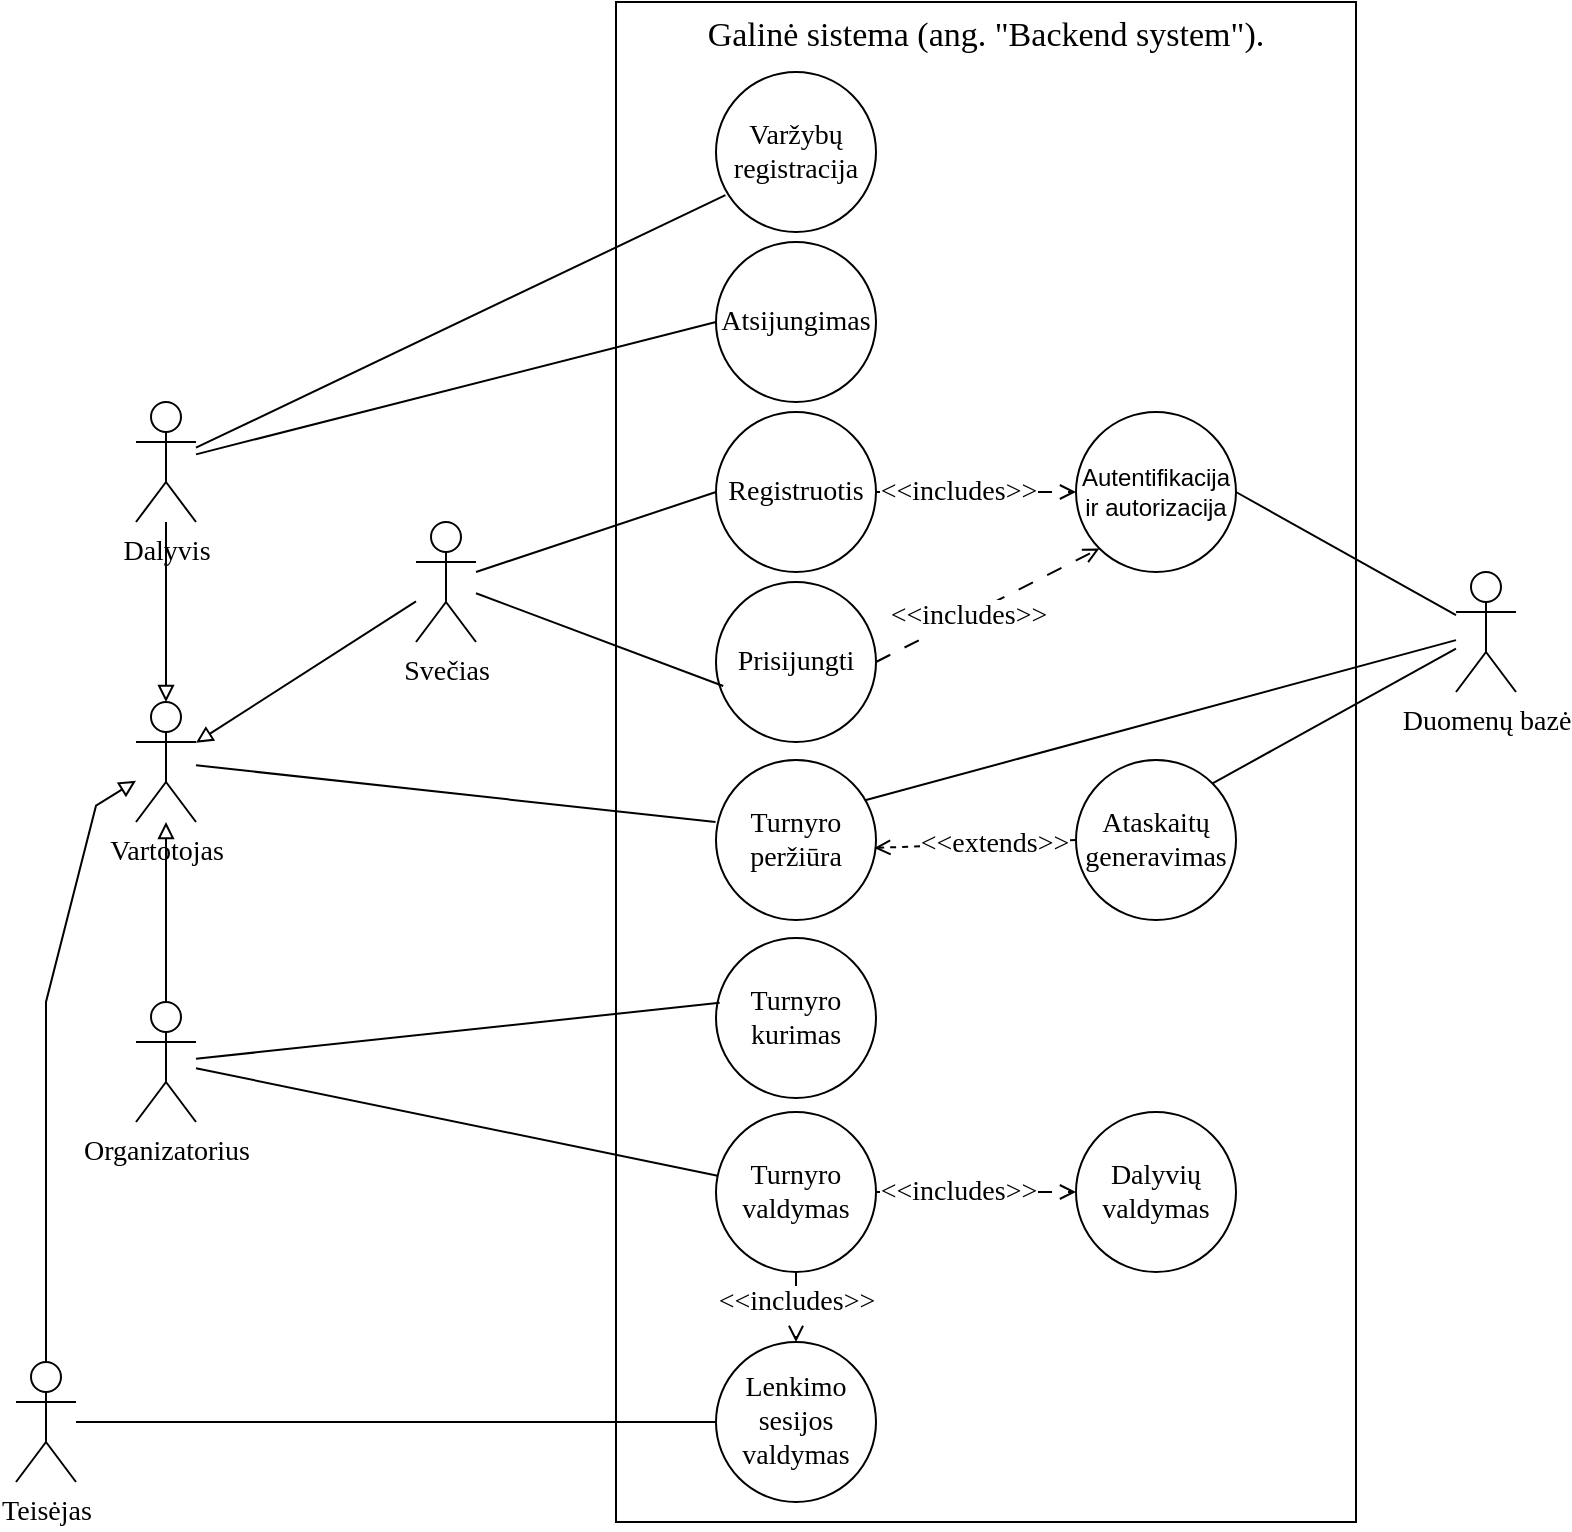 <mxfile version="24.5.3" type="device" pages="9">
  <diagram name="Page-1" id="lY8xcyWsai3Y1Az_YQ7X">
    <mxGraphModel dx="1430" dy="830" grid="1" gridSize="10" guides="1" tooltips="1" connect="1" arrows="1" fold="1" page="1" pageScale="1" pageWidth="850" pageHeight="1100" math="0" shadow="0">
      <root>
        <mxCell id="0" />
        <mxCell id="1" parent="0" />
        <mxCell id="8-FAkWGpme08UXhuIBYL-41" value="&lt;font style=&quot;font-size: 17px;&quot;&gt;Galinė sistema (ang. &quot;Backend system&quot;).&lt;/font&gt;" style="rounded=0;whiteSpace=wrap;html=1;verticalAlign=top;fontFamily=Times New Roman;" parent="1" vertex="1">
          <mxGeometry x="330" y="100" width="370" height="760" as="geometry" />
        </mxCell>
        <mxCell id="8-FAkWGpme08UXhuIBYL-5" style="rounded=0;orthogonalLoop=1;jettySize=auto;html=1;entryX=0;entryY=0.5;entryDx=0;entryDy=0;endArrow=none;endFill=0;fontFamily=Times New Roman;fontSize=14;" parent="1" source="8-FAkWGpme08UXhuIBYL-2" target="8-FAkWGpme08UXhuIBYL-3" edge="1">
          <mxGeometry relative="1" as="geometry" />
        </mxCell>
        <mxCell id="8-FAkWGpme08UXhuIBYL-2" value="&lt;font style=&quot;font-size: 14px;&quot;&gt;Svečias&lt;/font&gt;" style="shape=umlActor;verticalLabelPosition=bottom;verticalAlign=top;html=1;outlineConnect=0;fontFamily=Times New Roman;fontSize=14;" parent="1" vertex="1">
          <mxGeometry x="230" y="360" width="30" height="60" as="geometry" />
        </mxCell>
        <mxCell id="8-FAkWGpme08UXhuIBYL-3" value="&lt;font style=&quot;font-size: 14px;&quot;&gt;Registruotis&lt;/font&gt;" style="ellipse;whiteSpace=wrap;html=1;aspect=fixed;fontFamily=Times New Roman;fontSize=14;" parent="1" vertex="1">
          <mxGeometry x="380" y="305" width="80" height="80" as="geometry" />
        </mxCell>
        <mxCell id="8-FAkWGpme08UXhuIBYL-4" value="Prisijungti" style="ellipse;whiteSpace=wrap;html=1;aspect=fixed;fontFamily=Times New Roman;fontSize=14;" parent="1" vertex="1">
          <mxGeometry x="380" y="390" width="80" height="80" as="geometry" />
        </mxCell>
        <mxCell id="8-FAkWGpme08UXhuIBYL-7" value="Turnyro kurimas" style="ellipse;whiteSpace=wrap;html=1;aspect=fixed;fontFamily=Times New Roman;fontSize=14;" parent="1" vertex="1">
          <mxGeometry x="380" y="568" width="80" height="80" as="geometry" />
        </mxCell>
        <mxCell id="8-FAkWGpme08UXhuIBYL-13" style="rounded=0;orthogonalLoop=1;jettySize=auto;html=1;endArrow=none;endFill=0;fontFamily=Times New Roman;fontSize=14;exitX=0.045;exitY=0.65;exitDx=0;exitDy=0;exitPerimeter=0;" parent="1" source="8-FAkWGpme08UXhuIBYL-4" target="8-FAkWGpme08UXhuIBYL-2" edge="1">
          <mxGeometry relative="1" as="geometry" />
        </mxCell>
        <mxCell id="8-FAkWGpme08UXhuIBYL-9" value="&lt;font style=&quot;font-size: 14px;&quot;&gt;Dalyvis&lt;/font&gt;" style="shape=umlActor;verticalLabelPosition=bottom;verticalAlign=top;html=1;outlineConnect=0;fontFamily=Times New Roman;fontSize=14;" parent="1" vertex="1">
          <mxGeometry x="90" y="300" width="30" height="60" as="geometry" />
        </mxCell>
        <mxCell id="8-FAkWGpme08UXhuIBYL-33" style="rounded=0;orthogonalLoop=1;jettySize=auto;html=1;entryX=0.5;entryY=0;entryDx=0;entryDy=0;dashed=1;dashPattern=8 8;endArrow=open;endFill=0;fontFamily=Times New Roman;fontSize=14;" parent="1" source="8-FAkWGpme08UXhuIBYL-17" target="8-FAkWGpme08UXhuIBYL-32" edge="1">
          <mxGeometry relative="1" as="geometry" />
        </mxCell>
        <mxCell id="8-FAkWGpme08UXhuIBYL-34" value="&amp;lt;&amp;lt;includes&amp;gt;&amp;gt;" style="edgeLabel;html=1;align=center;verticalAlign=middle;resizable=0;points=[];fontFamily=Times New Roman;fontSize=14;" parent="8-FAkWGpme08UXhuIBYL-33" vertex="1" connectable="0">
          <mxGeometry x="-0.182" relative="1" as="geometry">
            <mxPoint as="offset" />
          </mxGeometry>
        </mxCell>
        <mxCell id="8-FAkWGpme08UXhuIBYL-17" value="Turnyro valdymas" style="ellipse;whiteSpace=wrap;html=1;aspect=fixed;fontFamily=Times New Roman;fontSize=14;" parent="1" vertex="1">
          <mxGeometry x="380" y="655" width="80" height="80" as="geometry" />
        </mxCell>
        <mxCell id="8-FAkWGpme08UXhuIBYL-18" value="Turnyro peržiūra" style="ellipse;whiteSpace=wrap;html=1;aspect=fixed;fontFamily=Times New Roman;fontSize=14;" parent="1" vertex="1">
          <mxGeometry x="380" y="479" width="80" height="80" as="geometry" />
        </mxCell>
        <mxCell id="8-FAkWGpme08UXhuIBYL-21" style="rounded=0;orthogonalLoop=1;jettySize=auto;html=1;endArrow=none;endFill=0;fontFamily=Times New Roman;fontSize=14;" parent="1" source="8-FAkWGpme08UXhuIBYL-20" target="8-FAkWGpme08UXhuIBYL-17" edge="1">
          <mxGeometry relative="1" as="geometry" />
        </mxCell>
        <mxCell id="8-FAkWGpme08UXhuIBYL-22" style="rounded=0;orthogonalLoop=1;jettySize=auto;html=1;endArrow=block;endFill=0;fontFamily=Times New Roman;fontSize=14;" parent="1" source="8-FAkWGpme08UXhuIBYL-20" target="8-FAkWGpme08UXhuIBYL-54" edge="1">
          <mxGeometry relative="1" as="geometry" />
        </mxCell>
        <mxCell id="8-FAkWGpme08UXhuIBYL-23" style="rounded=0;orthogonalLoop=1;jettySize=auto;html=1;endArrow=none;endFill=0;exitX=1;exitY=0.5;exitDx=0;exitDy=0;fontFamily=Times New Roman;fontSize=14;" parent="1" source="8-FAkWGpme08UXhuIBYL-32" target="8-FAkWGpme08UXhuIBYL-30" edge="1">
          <mxGeometry relative="1" as="geometry" />
        </mxCell>
        <mxCell id="8-FAkWGpme08UXhuIBYL-20" value="Organizatorius" style="shape=umlActor;verticalLabelPosition=bottom;verticalAlign=top;html=1;outlineConnect=0;fontFamily=Times New Roman;fontSize=14;" parent="1" vertex="1">
          <mxGeometry x="90" y="600" width="30" height="60" as="geometry" />
        </mxCell>
        <mxCell id="8-FAkWGpme08UXhuIBYL-26" style="rounded=0;orthogonalLoop=1;jettySize=auto;html=1;endArrow=none;endFill=0;entryX=0.023;entryY=0.405;entryDx=0;entryDy=0;entryPerimeter=0;fontFamily=Times New Roman;fontSize=14;" parent="1" source="8-FAkWGpme08UXhuIBYL-20" target="8-FAkWGpme08UXhuIBYL-7" edge="1">
          <mxGeometry relative="1" as="geometry">
            <mxPoint x="220" y="618" as="sourcePoint" />
            <mxPoint x="395" y="595" as="targetPoint" />
          </mxGeometry>
        </mxCell>
        <mxCell id="8-FAkWGpme08UXhuIBYL-27" value="Duomenų bazė" style="shape=umlActor;verticalLabelPosition=bottom;verticalAlign=top;html=1;outlineConnect=0;fontFamily=Times New Roman;fontSize=14;" parent="1" vertex="1">
          <mxGeometry x="750" y="385" width="30" height="60" as="geometry" />
        </mxCell>
        <mxCell id="8-FAkWGpme08UXhuIBYL-29" style="rounded=0;orthogonalLoop=1;jettySize=auto;html=1;entryX=-0.003;entryY=0.388;entryDx=0;entryDy=0;endArrow=none;endFill=0;entryPerimeter=0;fontFamily=Times New Roman;fontSize=14;" parent="1" source="8-FAkWGpme08UXhuIBYL-54" target="8-FAkWGpme08UXhuIBYL-18" edge="1">
          <mxGeometry relative="1" as="geometry">
            <mxPoint x="210" y="480" as="sourcePoint" />
            <mxPoint x="385" y="466" as="targetPoint" />
          </mxGeometry>
        </mxCell>
        <mxCell id="8-FAkWGpme08UXhuIBYL-30" value="Teisėjas" style="shape=umlActor;verticalLabelPosition=bottom;verticalAlign=top;html=1;outlineConnect=0;fontFamily=Times New Roman;fontSize=14;" parent="1" vertex="1">
          <mxGeometry x="30" y="780" width="30" height="60" as="geometry" />
        </mxCell>
        <mxCell id="8-FAkWGpme08UXhuIBYL-32" value="Lenkimo sesijos valdymas" style="ellipse;whiteSpace=wrap;html=1;aspect=fixed;fontFamily=Times New Roman;fontSize=14;" parent="1" vertex="1">
          <mxGeometry x="380" y="770" width="80" height="80" as="geometry" />
        </mxCell>
        <mxCell id="8-FAkWGpme08UXhuIBYL-38" value="&lt;font style=&quot;font-size: 14px;&quot;&gt;Ataskaitų generavimas&lt;br style=&quot;font-size: 14px;&quot;&gt;&lt;/font&gt;" style="ellipse;whiteSpace=wrap;html=1;aspect=fixed;fontFamily=Times New Roman;fontSize=14;" parent="1" vertex="1">
          <mxGeometry x="560" y="479" width="80" height="80" as="geometry" />
        </mxCell>
        <mxCell id="8-FAkWGpme08UXhuIBYL-43" style="rounded=0;orthogonalLoop=1;jettySize=auto;html=1;entryX=0.989;entryY=0.55;entryDx=0;entryDy=0;dashed=1;endArrow=open;endFill=0;fontFamily=Times New Roman;fontSize=14;exitX=0;exitY=0.5;exitDx=0;exitDy=0;entryPerimeter=0;" parent="1" source="8-FAkWGpme08UXhuIBYL-38" target="8-FAkWGpme08UXhuIBYL-18" edge="1">
          <mxGeometry relative="1" as="geometry">
            <mxPoint x="590" y="439.17" as="sourcePoint" />
            <mxPoint x="475" y="439.17" as="targetPoint" />
          </mxGeometry>
        </mxCell>
        <mxCell id="8-FAkWGpme08UXhuIBYL-44" value="&amp;lt;&amp;lt;extends&amp;gt;&amp;gt;" style="edgeLabel;html=1;align=center;verticalAlign=middle;resizable=0;points=[];fontFamily=Times New Roman;fontSize=14;" parent="8-FAkWGpme08UXhuIBYL-43" vertex="1" connectable="0">
          <mxGeometry x="-0.182" relative="1" as="geometry">
            <mxPoint as="offset" />
          </mxGeometry>
        </mxCell>
        <mxCell id="8-FAkWGpme08UXhuIBYL-45" style="rounded=0;orthogonalLoop=1;jettySize=auto;html=1;endArrow=none;endFill=0;fontFamily=Times New Roman;fontSize=14;exitX=1;exitY=0;exitDx=0;exitDy=0;" parent="1" source="8-FAkWGpme08UXhuIBYL-38" target="8-FAkWGpme08UXhuIBYL-27" edge="1">
          <mxGeometry relative="1" as="geometry">
            <mxPoint x="780" y="530" as="sourcePoint" />
            <mxPoint x="955" y="530" as="targetPoint" />
          </mxGeometry>
        </mxCell>
        <mxCell id="8-FAkWGpme08UXhuIBYL-46" value="Autentifikacija ir autorizacija" style="ellipse;whiteSpace=wrap;html=1;aspect=fixed;" parent="1" vertex="1">
          <mxGeometry x="560" y="305" width="80" height="80" as="geometry" />
        </mxCell>
        <mxCell id="8-FAkWGpme08UXhuIBYL-47" style="rounded=0;orthogonalLoop=1;jettySize=auto;html=1;endArrow=none;endFill=0;fontFamily=Times New Roman;fontSize=14;exitX=1;exitY=0.5;exitDx=0;exitDy=0;" parent="1" source="8-FAkWGpme08UXhuIBYL-46" target="8-FAkWGpme08UXhuIBYL-27" edge="1">
          <mxGeometry relative="1" as="geometry">
            <mxPoint x="687.5" y="277" as="sourcePoint" />
            <mxPoint x="862.5" y="315" as="targetPoint" />
          </mxGeometry>
        </mxCell>
        <mxCell id="8-FAkWGpme08UXhuIBYL-48" style="rounded=0;orthogonalLoop=1;jettySize=auto;html=1;entryX=0;entryY=0.5;entryDx=0;entryDy=0;dashed=1;dashPattern=8 8;endArrow=open;endFill=0;fontFamily=Times New Roman;fontSize=14;exitX=1;exitY=0.5;exitDx=0;exitDy=0;" parent="1" source="8-FAkWGpme08UXhuIBYL-3" target="8-FAkWGpme08UXhuIBYL-46" edge="1">
          <mxGeometry relative="1" as="geometry">
            <mxPoint x="450" y="402" as="sourcePoint" />
            <mxPoint x="582" y="408" as="targetPoint" />
          </mxGeometry>
        </mxCell>
        <mxCell id="8-FAkWGpme08UXhuIBYL-49" value="&amp;lt;&amp;lt;includes&amp;gt;&amp;gt;" style="edgeLabel;html=1;align=center;verticalAlign=middle;resizable=0;points=[];fontFamily=Times New Roman;fontSize=14;" parent="8-FAkWGpme08UXhuIBYL-48" vertex="1" connectable="0">
          <mxGeometry x="-0.182" relative="1" as="geometry">
            <mxPoint as="offset" />
          </mxGeometry>
        </mxCell>
        <mxCell id="8-FAkWGpme08UXhuIBYL-50" style="rounded=0;orthogonalLoop=1;jettySize=auto;html=1;entryX=0;entryY=1;entryDx=0;entryDy=0;dashed=1;dashPattern=8 8;endArrow=open;endFill=0;fontFamily=Times New Roman;fontSize=14;exitX=1;exitY=0.5;exitDx=0;exitDy=0;" parent="1" source="8-FAkWGpme08UXhuIBYL-4" target="8-FAkWGpme08UXhuIBYL-46" edge="1">
          <mxGeometry relative="1" as="geometry">
            <mxPoint x="485" y="420" as="sourcePoint" />
            <mxPoint x="580" y="420" as="targetPoint" />
          </mxGeometry>
        </mxCell>
        <mxCell id="8-FAkWGpme08UXhuIBYL-51" value="&amp;lt;&amp;lt;includes&amp;gt;&amp;gt;" style="edgeLabel;html=1;align=center;verticalAlign=middle;resizable=0;points=[];fontFamily=Times New Roman;fontSize=14;" parent="8-FAkWGpme08UXhuIBYL-50" vertex="1" connectable="0">
          <mxGeometry x="-0.182" relative="1" as="geometry">
            <mxPoint as="offset" />
          </mxGeometry>
        </mxCell>
        <mxCell id="8-FAkWGpme08UXhuIBYL-54" value="Vartotojas" style="shape=umlActor;verticalLabelPosition=bottom;verticalAlign=top;html=1;outlineConnect=0;fontFamily=Times New Roman;fontSize=14;" parent="1" vertex="1">
          <mxGeometry x="90" y="450" width="30" height="60" as="geometry" />
        </mxCell>
        <mxCell id="8-FAkWGpme08UXhuIBYL-56" style="rounded=0;orthogonalLoop=1;jettySize=auto;html=1;endArrow=none;endFill=0;fontFamily=Times New Roman;fontSize=14;exitX=0.938;exitY=0.25;exitDx=0;exitDy=0;exitPerimeter=0;" parent="1" source="8-FAkWGpme08UXhuIBYL-18" target="8-FAkWGpme08UXhuIBYL-27" edge="1">
          <mxGeometry relative="1" as="geometry">
            <mxPoint x="729" y="550" as="sourcePoint" />
            <mxPoint x="821" y="470" as="targetPoint" />
          </mxGeometry>
        </mxCell>
        <mxCell id="8-FAkWGpme08UXhuIBYL-58" style="rounded=0;orthogonalLoop=1;jettySize=auto;html=1;endArrow=block;endFill=0;fontFamily=Times New Roman;fontSize=14;" parent="1" source="8-FAkWGpme08UXhuIBYL-9" target="8-FAkWGpme08UXhuIBYL-54" edge="1">
          <mxGeometry relative="1" as="geometry">
            <mxPoint x="120" y="690" as="sourcePoint" />
            <mxPoint x="70" y="590" as="targetPoint" />
          </mxGeometry>
        </mxCell>
        <mxCell id="8-FAkWGpme08UXhuIBYL-59" style="rounded=0;orthogonalLoop=1;jettySize=auto;html=1;endArrow=block;endFill=0;fontFamily=Times New Roman;fontSize=14;" parent="1" source="8-FAkWGpme08UXhuIBYL-2" target="8-FAkWGpme08UXhuIBYL-54" edge="1">
          <mxGeometry relative="1" as="geometry">
            <mxPoint x="130" y="587.5" as="sourcePoint" />
            <mxPoint x="130" y="652.5" as="targetPoint" />
          </mxGeometry>
        </mxCell>
        <mxCell id="8-FAkWGpme08UXhuIBYL-60" value="Atsijungimas" style="ellipse;whiteSpace=wrap;html=1;aspect=fixed;fontFamily=Times New Roman;fontSize=14;" parent="1" vertex="1">
          <mxGeometry x="380" y="220" width="80" height="80" as="geometry" />
        </mxCell>
        <mxCell id="8-FAkWGpme08UXhuIBYL-61" style="rounded=0;orthogonalLoop=1;jettySize=auto;html=1;entryX=0;entryY=0.5;entryDx=0;entryDy=0;endArrow=none;endFill=0;fontFamily=Times New Roman;fontSize=14;" parent="1" source="8-FAkWGpme08UXhuIBYL-9" target="8-FAkWGpme08UXhuIBYL-60" edge="1">
          <mxGeometry relative="1" as="geometry">
            <mxPoint x="120" y="418" as="sourcePoint" />
            <mxPoint x="375" y="290" as="targetPoint" />
          </mxGeometry>
        </mxCell>
        <mxCell id="8-FAkWGpme08UXhuIBYL-66" value="Dalyvių valdymas" style="ellipse;whiteSpace=wrap;html=1;aspect=fixed;fontFamily=Times New Roman;fontSize=14;" parent="1" vertex="1">
          <mxGeometry x="560" y="655" width="80" height="80" as="geometry" />
        </mxCell>
        <mxCell id="8-FAkWGpme08UXhuIBYL-68" style="rounded=0;orthogonalLoop=1;jettySize=auto;html=1;entryX=0;entryY=0.5;entryDx=0;entryDy=0;dashed=1;dashPattern=8 8;endArrow=open;endFill=0;fontFamily=Times New Roman;fontSize=14;exitX=1;exitY=0.5;exitDx=0;exitDy=0;" parent="1" source="8-FAkWGpme08UXhuIBYL-17" target="8-FAkWGpme08UXhuIBYL-66" edge="1">
          <mxGeometry relative="1" as="geometry">
            <mxPoint x="367" y="810" as="sourcePoint" />
            <mxPoint x="482" y="820" as="targetPoint" />
          </mxGeometry>
        </mxCell>
        <mxCell id="8-FAkWGpme08UXhuIBYL-69" value="&amp;lt;&amp;lt;includes&amp;gt;&amp;gt;" style="edgeLabel;html=1;align=center;verticalAlign=middle;resizable=0;points=[];fontFamily=Times New Roman;fontSize=14;" parent="8-FAkWGpme08UXhuIBYL-68" vertex="1" connectable="0">
          <mxGeometry x="-0.182" relative="1" as="geometry">
            <mxPoint as="offset" />
          </mxGeometry>
        </mxCell>
        <mxCell id="1RLR89DfvPrlWpqmWQTt-2" style="rounded=0;orthogonalLoop=1;jettySize=auto;html=1;endArrow=block;endFill=0;fontFamily=Times New Roman;fontSize=14;" edge="1" parent="1" source="8-FAkWGpme08UXhuIBYL-30" target="8-FAkWGpme08UXhuIBYL-54">
          <mxGeometry relative="1" as="geometry">
            <mxPoint x="104.71" y="791.82" as="sourcePoint" />
            <mxPoint x="30" y="480.002" as="targetPoint" />
            <Array as="points">
              <mxPoint x="45" y="600" />
              <mxPoint x="70" y="501.82" />
            </Array>
          </mxGeometry>
        </mxCell>
        <mxCell id="zkoukNMNu04BwmZICGVl-1" value="Varžybų registracija" style="ellipse;whiteSpace=wrap;html=1;aspect=fixed;fontFamily=Times New Roman;fontSize=14;" vertex="1" parent="1">
          <mxGeometry x="380" y="135" width="80" height="80" as="geometry" />
        </mxCell>
        <mxCell id="zkoukNMNu04BwmZICGVl-2" style="rounded=0;orthogonalLoop=1;jettySize=auto;html=1;entryX=0.059;entryY=0.77;entryDx=0;entryDy=0;endArrow=none;endFill=0;fontFamily=Times New Roman;fontSize=14;entryPerimeter=0;" edge="1" parent="1" source="8-FAkWGpme08UXhuIBYL-9" target="zkoukNMNu04BwmZICGVl-1">
          <mxGeometry relative="1" as="geometry">
            <mxPoint x="115" y="286" as="sourcePoint" />
            <mxPoint x="375" y="220" as="targetPoint" />
          </mxGeometry>
        </mxCell>
      </root>
    </mxGraphModel>
  </diagram>
  <diagram id="OEgvoDblnHmf-sWdveTA" name="Page-2">
    <mxGraphModel dx="2074" dy="1204" grid="1" gridSize="10" guides="1" tooltips="1" connect="1" arrows="1" fold="1" page="1" pageScale="1" pageWidth="850" pageHeight="1100" math="0" shadow="0">
      <root>
        <mxCell id="0" />
        <mxCell id="1" parent="0" />
        <mxCell id="uYXqQR0OGyrThDbes8Ev-1" value="&lt;font style=&quot;font-size: 24px;&quot;&gt;Programėlė &lt;/font&gt;&lt;font style=&quot;font-size: 24px;&quot;&gt;„ArmW&lt;/font&gt;&lt;span style=&quot;font-size: 24px;&quot;&gt;&lt;font style=&quot;font-size: 24px;&quot;&gt;“&lt;/font&gt;&lt;/span&gt;" style="ellipse;whiteSpace=wrap;html=1;aspect=fixed;" parent="1" vertex="1">
          <mxGeometry x="350" y="425" width="180" height="180" as="geometry" />
        </mxCell>
        <mxCell id="uYXqQR0OGyrThDbes8Ev-2" value="&lt;font style=&quot;font-size: 24px;&quot;&gt;Galinė sistema (ang. &lt;/font&gt;&lt;font style=&quot;font-size: 24px;&quot;&gt;„&lt;/font&gt;&lt;font style=&quot;font-size: 24px;&quot;&gt;Backend&lt;/font&gt;&lt;span style=&quot;font-size: 24px;&quot;&gt;&lt;font style=&quot;font-size: 24px;&quot;&gt;“&lt;/font&gt;&lt;/span&gt;&lt;font style=&quot;font-size: 24px;&quot;&gt;)&lt;br&gt;&lt;/font&gt;" style="ellipse;whiteSpace=wrap;html=1;aspect=fixed;" parent="1" vertex="1">
          <mxGeometry x="640" y="420" width="190" height="190" as="geometry" />
        </mxCell>
        <mxCell id="vtfoHoKRUknQT7k1yegi-7" value="" style="endArrow=classic;html=1;rounded=0;endSize=8;startSize=8;exitX=1;exitY=0.146;exitDx=0;exitDy=0;entryX=0.083;entryY=0.189;entryDx=0;entryDy=0;exitPerimeter=0;entryPerimeter=0;" edge="1" parent="1" source="QEOkgomtqycbzT1gCxWo-2" target="uYXqQR0OGyrThDbes8Ev-1">
          <mxGeometry width="50" height="50" relative="1" as="geometry">
            <mxPoint x="220.02" y="459.02" as="sourcePoint" />
            <mxPoint x="350" y="460" as="targetPoint" />
          </mxGeometry>
        </mxCell>
        <mxCell id="vtfoHoKRUknQT7k1yegi-8" value="&lt;span style=&quot;font-size: 18px;&quot;&gt;Įvestys&lt;/span&gt;" style="edgeLabel;html=1;align=center;verticalAlign=middle;resizable=0;points=[];" vertex="1" connectable="0" parent="vtfoHoKRUknQT7k1yegi-7">
          <mxGeometry x="-0.393" y="1" relative="1" as="geometry">
            <mxPoint x="26" y="-18" as="offset" />
          </mxGeometry>
        </mxCell>
        <mxCell id="vtfoHoKRUknQT7k1yegi-9" value="&lt;font style=&quot;font-size: 24px;&quot;&gt;Duomenų bazė&lt;/font&gt;" style="ellipse;whiteSpace=wrap;html=1;aspect=fixed;" vertex="1" parent="1">
          <mxGeometry x="990" y="420" width="190" height="190" as="geometry" />
        </mxCell>
        <mxCell id="vtfoHoKRUknQT7k1yegi-10" value="" style="endArrow=classic;html=1;rounded=0;endSize=8;startSize=8;exitX=0.95;exitY=0.261;exitDx=0;exitDy=0;entryX=0.047;entryY=0.268;entryDx=0;entryDy=0;exitPerimeter=0;entryPerimeter=0;" edge="1" parent="1" source="uYXqQR0OGyrThDbes8Ev-1" target="uYXqQR0OGyrThDbes8Ev-2">
          <mxGeometry width="50" height="50" relative="1" as="geometry">
            <mxPoint x="540" y="370" as="sourcePoint" />
            <mxPoint x="685" y="370" as="targetPoint" />
          </mxGeometry>
        </mxCell>
        <mxCell id="vtfoHoKRUknQT7k1yegi-11" value="&lt;span style=&quot;font-size: 18px;&quot;&gt;Užklausos sistemai&lt;/span&gt;" style="edgeLabel;html=1;align=center;verticalAlign=middle;resizable=0;points=[];" vertex="1" connectable="0" parent="vtfoHoKRUknQT7k1yegi-10">
          <mxGeometry x="-0.393" y="1" relative="1" as="geometry">
            <mxPoint x="26" y="-18" as="offset" />
          </mxGeometry>
        </mxCell>
        <mxCell id="vtfoHoKRUknQT7k1yegi-12" value="" style="endArrow=classic;html=1;rounded=0;endSize=8;startSize=8;exitX=0.022;exitY=0.694;exitDx=0;exitDy=0;entryX=0.995;entryY=0.854;entryDx=0;entryDy=0;exitPerimeter=0;entryPerimeter=0;" edge="1" parent="1" source="uYXqQR0OGyrThDbes8Ev-1" target="QEOkgomtqycbzT1gCxWo-2">
          <mxGeometry width="50" height="50" relative="1" as="geometry">
            <mxPoint x="220" y="670" as="sourcePoint" />
            <mxPoint x="236.94" y="549.92" as="targetPoint" />
          </mxGeometry>
        </mxCell>
        <mxCell id="vtfoHoKRUknQT7k1yegi-13" value="&lt;span style=&quot;font-size: 18px;&quot;&gt;Išvestys&lt;/span&gt;" style="edgeLabel;html=1;align=center;verticalAlign=middle;resizable=0;points=[];" vertex="1" connectable="0" parent="vtfoHoKRUknQT7k1yegi-12">
          <mxGeometry x="-0.393" y="1" relative="1" as="geometry">
            <mxPoint x="-18" y="19" as="offset" />
          </mxGeometry>
        </mxCell>
        <mxCell id="vtfoHoKRUknQT7k1yegi-14" value="" style="endArrow=classic;html=1;rounded=0;endSize=8;startSize=8;exitX=0.032;exitY=0.732;exitDx=0;exitDy=0;entryX=0.956;entryY=0.739;entryDx=0;entryDy=0;exitPerimeter=0;entryPerimeter=0;" edge="1" parent="1" source="uYXqQR0OGyrThDbes8Ev-2" target="uYXqQR0OGyrThDbes8Ev-1">
          <mxGeometry width="50" height="50" relative="1" as="geometry">
            <mxPoint x="540" y="661" as="sourcePoint" />
            <mxPoint x="668" y="660" as="targetPoint" />
          </mxGeometry>
        </mxCell>
        <mxCell id="vtfoHoKRUknQT7k1yegi-15" value="&lt;span style=&quot;font-size: 18px;&quot;&gt;Atsakas&amp;nbsp;&lt;/span&gt;" style="edgeLabel;html=1;align=center;verticalAlign=middle;resizable=0;points=[];" vertex="1" connectable="0" parent="vtfoHoKRUknQT7k1yegi-14">
          <mxGeometry x="-0.393" y="1" relative="1" as="geometry">
            <mxPoint x="-28" y="30" as="offset" />
          </mxGeometry>
        </mxCell>
        <mxCell id="vtfoHoKRUknQT7k1yegi-17" value="" style="endArrow=classic;html=1;rounded=0;endSize=8;startSize=8;entryX=0.25;entryY=0.95;entryDx=0;entryDy=0;entryPerimeter=0;exitX=0.27;exitY=0;exitDx=0;exitDy=0;exitPerimeter=0;" edge="1" parent="1" source="QEOkgomtqycbzT1gCxWo-5" target="uYXqQR0OGyrThDbes8Ev-1">
          <mxGeometry width="50" height="50" relative="1" as="geometry">
            <mxPoint x="395" y="739" as="sourcePoint" />
            <mxPoint x="390" y="597.98" as="targetPoint" />
          </mxGeometry>
        </mxCell>
        <mxCell id="vtfoHoKRUknQT7k1yegi-18" value="&lt;span style=&quot;font-size: 18px;&quot;&gt;valdymo užklausos&lt;/span&gt;" style="edgeLabel;html=1;align=center;verticalAlign=middle;resizable=0;points=[];" vertex="1" connectable="0" parent="vtfoHoKRUknQT7k1yegi-17">
          <mxGeometry x="-0.393" y="1" relative="1" as="geometry">
            <mxPoint x="-64" y="-27" as="offset" />
          </mxGeometry>
        </mxCell>
        <mxCell id="vtfoHoKRUknQT7k1yegi-19" value="" style="endArrow=classic;html=1;rounded=0;endSize=8;startSize=8;exitX=0.942;exitY=0.237;exitDx=0;exitDy=0;entryX=0.068;entryY=0.232;entryDx=0;entryDy=0;exitPerimeter=0;entryPerimeter=0;" edge="1" parent="1" source="uYXqQR0OGyrThDbes8Ev-2" target="vtfoHoKRUknQT7k1yegi-9">
          <mxGeometry width="50" height="50" relative="1" as="geometry">
            <mxPoint x="830" y="401" as="sourcePoint" />
            <mxPoint x="958" y="400" as="targetPoint" />
          </mxGeometry>
        </mxCell>
        <mxCell id="vtfoHoKRUknQT7k1yegi-20" value="&lt;span style=&quot;font-size: 18px;&quot;&gt;Duomenų užklausos&lt;/span&gt;" style="edgeLabel;html=1;align=center;verticalAlign=middle;resizable=0;points=[];" vertex="1" connectable="0" parent="vtfoHoKRUknQT7k1yegi-19">
          <mxGeometry x="-0.393" y="1" relative="1" as="geometry">
            <mxPoint x="26" y="-18" as="offset" />
          </mxGeometry>
        </mxCell>
        <mxCell id="vtfoHoKRUknQT7k1yegi-21" value="" style="endArrow=classic;html=1;rounded=0;endSize=8;startSize=8;exitX=0.047;exitY=0.737;exitDx=0;exitDy=0;entryX=0.947;entryY=0.742;entryDx=0;entryDy=0;exitPerimeter=0;entryPerimeter=0;" edge="1" parent="1" source="vtfoHoKRUknQT7k1yegi-9" target="uYXqQR0OGyrThDbes8Ev-2">
          <mxGeometry width="50" height="50" relative="1" as="geometry">
            <mxPoint x="829" y="661" as="sourcePoint" />
            <mxPoint x="1013" y="660" as="targetPoint" />
          </mxGeometry>
        </mxCell>
        <mxCell id="vtfoHoKRUknQT7k1yegi-22" value="&lt;span style=&quot;font-size: 18px;&quot;&gt;Duomenys&lt;/span&gt;" style="edgeLabel;html=1;align=center;verticalAlign=middle;resizable=0;points=[];" vertex="1" connectable="0" parent="vtfoHoKRUknQT7k1yegi-21">
          <mxGeometry x="-0.393" y="1" relative="1" as="geometry">
            <mxPoint x="-35" y="19" as="offset" />
          </mxGeometry>
        </mxCell>
        <mxCell id="vtfoHoKRUknQT7k1yegi-23" value="" style="endArrow=classic;html=1;rounded=0;endSize=8;startSize=8;exitX=0.667;exitY=0.978;exitDx=0;exitDy=0;entryX=0.655;entryY=0.008;entryDx=0;entryDy=0;exitPerimeter=0;entryPerimeter=0;" edge="1" parent="1" source="uYXqQR0OGyrThDbes8Ev-1" target="QEOkgomtqycbzT1gCxWo-5">
          <mxGeometry width="50" height="50" relative="1" as="geometry">
            <mxPoint x="600" y="790" as="sourcePoint" />
            <mxPoint x="472.04" y="725.94" as="targetPoint" />
          </mxGeometry>
        </mxCell>
        <mxCell id="vtfoHoKRUknQT7k1yegi-24" value="&lt;span style=&quot;font-size: 18px;&quot;&gt;Išvestys ir ataskaitos&lt;/span&gt;" style="edgeLabel;html=1;align=center;verticalAlign=middle;resizable=0;points=[];" vertex="1" connectable="0" parent="vtfoHoKRUknQT7k1yegi-23">
          <mxGeometry x="-0.393" y="1" relative="1" as="geometry">
            <mxPoint x="38" y="1" as="offset" />
          </mxGeometry>
        </mxCell>
        <mxCell id="vtfoHoKRUknQT7k1yegi-25" value="" style="endArrow=classic;html=1;rounded=0;endSize=8;startSize=8;exitX=0.72;exitY=1.008;exitDx=0;exitDy=0;entryX=0.744;entryY=0.072;entryDx=0;entryDy=0;exitPerimeter=0;entryPerimeter=0;" edge="1" parent="1" source="QEOkgomtqycbzT1gCxWo-4" target="uYXqQR0OGyrThDbes8Ev-1">
          <mxGeometry width="50" height="50" relative="1" as="geometry">
            <mxPoint x="485" y="314.06" as="sourcePoint" />
            <mxPoint x="680" y="140" as="targetPoint" />
          </mxGeometry>
        </mxCell>
        <mxCell id="vtfoHoKRUknQT7k1yegi-26" value="&lt;span style=&quot;font-size: 18px;&quot;&gt;Lenkimo sesijos komandos&lt;/span&gt;" style="edgeLabel;html=1;align=center;verticalAlign=middle;resizable=0;points=[];" vertex="1" connectable="0" parent="vtfoHoKRUknQT7k1yegi-25">
          <mxGeometry x="-0.393" y="1" relative="1" as="geometry">
            <mxPoint x="24" y="1" as="offset" />
          </mxGeometry>
        </mxCell>
        <mxCell id="vtfoHoKRUknQT7k1yegi-30" value="" style="endArrow=classic;html=1;rounded=0;endSize=8;startSize=8;exitX=0.267;exitY=0.022;exitDx=0;exitDy=0;entryX=0.29;entryY=0.992;entryDx=0;entryDy=0;exitPerimeter=0;entryPerimeter=0;" edge="1" parent="1" source="uYXqQR0OGyrThDbes8Ev-1" target="QEOkgomtqycbzT1gCxWo-4">
          <mxGeometry width="50" height="50" relative="1" as="geometry">
            <mxPoint x="377" y="360" as="sourcePoint" />
            <mxPoint x="396.98" y="311" as="targetPoint" />
          </mxGeometry>
        </mxCell>
        <mxCell id="vtfoHoKRUknQT7k1yegi-31" value="&lt;span style=&quot;font-size: 18px;&quot;&gt;Išvestys&lt;/span&gt;" style="edgeLabel;html=1;align=center;verticalAlign=middle;resizable=0;points=[];" vertex="1" connectable="0" parent="vtfoHoKRUknQT7k1yegi-30">
          <mxGeometry x="-0.393" y="1" relative="1" as="geometry">
            <mxPoint x="-18" y="-14" as="offset" />
          </mxGeometry>
        </mxCell>
        <mxCell id="QEOkgomtqycbzT1gCxWo-2" value="&lt;span style=&quot;font-size: 24px;&quot;&gt;Dalyvis/Svečias&lt;/span&gt;" style="rounded=1;whiteSpace=wrap;html=1;" vertex="1" parent="1">
          <mxGeometry x="30" y="440" width="200" height="130" as="geometry" />
        </mxCell>
        <mxCell id="QEOkgomtqycbzT1gCxWo-4" value="&lt;span style=&quot;font-size: 24px;&quot;&gt;Teisėjas&lt;/span&gt;" style="rounded=1;whiteSpace=wrap;html=1;" vertex="1" parent="1">
          <mxGeometry x="340" y="180" width="200" height="130" as="geometry" />
        </mxCell>
        <mxCell id="QEOkgomtqycbzT1gCxWo-5" value="&lt;span style=&quot;font-size: 24px;&quot;&gt;Organizatorius&lt;/span&gt;" style="rounded=1;whiteSpace=wrap;html=1;points=[[0,0,0,0,0],[0,0.25,0,0,0],[0,0.5,0,0,0],[0,0.75,0,0,0],[0,1,0,0,0],[0.25,1,0,0,0],[0.27,0,0,0,0],[0.5,0,0,0,0],[0.5,1,0,0,0],[0.75,0,0,0,0],[0.75,1,0,0,0],[1,0,0,0,0],[1,0.25,0,0,0],[1,0.5,0,0,0],[1,0.75,0,0,0],[1,1,0,0,0]];" vertex="1" parent="1">
          <mxGeometry x="340" y="740" width="200" height="130" as="geometry" />
        </mxCell>
      </root>
    </mxGraphModel>
  </diagram>
  <diagram id="dzNPvZ1Bu_VXsmAWlU6U" name="Page-3">
    <mxGraphModel dx="2268" dy="1791" grid="1" gridSize="10" guides="1" tooltips="1" connect="1" arrows="1" fold="1" page="1" pageScale="1" pageWidth="850" pageHeight="1100" math="0" shadow="0">
      <root>
        <mxCell id="0" />
        <mxCell id="1" parent="0" />
        <mxCell id="KkFHfkDDdFPnqt4OBn3q-2" value="" style="endArrow=classic;html=1;rounded=0;endSize=8;startSize=8;exitX=1;exitY=0.146;exitDx=0;exitDy=0;exitPerimeter=0;entryX=0;entryY=0;entryDx=0;entryDy=0;edgeStyle=orthogonalEdgeStyle;" parent="1" source="KkFHfkDDdFPnqt4OBn3q-10" target="5FZfq_fWUlpN_kkyz_LY-1" edge="1">
          <mxGeometry width="50" height="50" relative="1" as="geometry">
            <mxPoint x="110.02" y="439.02" as="sourcePoint" />
            <mxPoint x="170" y="439" as="targetPoint" />
            <Array as="points">
              <mxPoint x="23" y="419" />
            </Array>
          </mxGeometry>
        </mxCell>
        <mxCell id="KkFHfkDDdFPnqt4OBn3q-3" value="&lt;span style=&quot;font-size: 18px;&quot;&gt;Registracija į varžybas&lt;/span&gt;" style="edgeLabel;html=1;align=center;verticalAlign=middle;resizable=0;points=[];" parent="KkFHfkDDdFPnqt4OBn3q-2" vertex="1" connectable="0">
          <mxGeometry x="-0.393" y="1" relative="1" as="geometry">
            <mxPoint x="26" y="-18" as="offset" />
          </mxGeometry>
        </mxCell>
        <mxCell id="KkFHfkDDdFPnqt4OBn3q-4" value="" style="endArrow=classic;html=1;rounded=0;endSize=8;startSize=8;exitX=0.218;exitY=0.003;exitDx=0;exitDy=0;exitPerimeter=0;entryX=0.5;entryY=1;entryDx=0;entryDy=0;edgeStyle=orthogonalEdgeStyle;" parent="1" source="KkFHfkDDdFPnqt4OBn3q-12" edge="1">
          <mxGeometry width="50" height="50" relative="1" as="geometry">
            <mxPoint x="269" y="1090" as="sourcePoint" />
            <mxPoint x="70" y="690" as="targetPoint" />
            <Array as="points">
              <mxPoint x="269" y="975" />
              <mxPoint x="70" y="975" />
            </Array>
          </mxGeometry>
        </mxCell>
        <mxCell id="KkFHfkDDdFPnqt4OBn3q-5" value="&lt;span style=&quot;font-size: 18px;&quot;&gt;Varžybų valdymas&lt;/span&gt;" style="edgeLabel;html=1;align=center;verticalAlign=middle;resizable=0;points=[];" parent="KkFHfkDDdFPnqt4OBn3q-4" vertex="1" connectable="0">
          <mxGeometry x="-0.393" y="1" relative="1" as="geometry">
            <mxPoint x="-42" y="-26" as="offset" />
          </mxGeometry>
        </mxCell>
        <mxCell id="KkFHfkDDdFPnqt4OBn3q-6" value="" style="endArrow=classic;html=1;rounded=0;endSize=8;startSize=8;entryX=0.623;entryY=0;entryDx=0;entryDy=0;entryPerimeter=0;exitX=0.25;exitY=0.975;exitDx=0;exitDy=0;exitPerimeter=0;edgeStyle=orthogonalEdgeStyle;" parent="1" source="5FZfq_fWUlpN_kkyz_LY-2" target="KkFHfkDDdFPnqt4OBn3q-12" edge="1">
          <mxGeometry width="50" height="50" relative="1" as="geometry">
            <mxPoint x="381.02" y="742.15" as="sourcePoint" />
            <mxPoint x="332.04" y="793.94" as="targetPoint" />
          </mxGeometry>
        </mxCell>
        <mxCell id="KkFHfkDDdFPnqt4OBn3q-7" value="&lt;span style=&quot;font-size: 18px;&quot;&gt;Išvestys ir varžybų ataskaitos&lt;/span&gt;" style="edgeLabel;html=1;align=center;verticalAlign=middle;resizable=0;points=[];" parent="KkFHfkDDdFPnqt4OBn3q-6" vertex="1" connectable="0">
          <mxGeometry x="-0.393" y="1" relative="1" as="geometry">
            <mxPoint x="-51" y="17" as="offset" />
          </mxGeometry>
        </mxCell>
        <mxCell id="KkFHfkDDdFPnqt4OBn3q-8" value="" style="endArrow=classic;html=1;rounded=0;endSize=8;startSize=8;exitX=0.25;exitY=1;exitDx=0;exitDy=0;entryX=0.24;entryY=0.051;entryDx=0;entryDy=0;entryPerimeter=0;edgeStyle=orthogonalEdgeStyle;" parent="1" source="KkFHfkDDdFPnqt4OBn3q-11" target="-AIG2dzG9coHSqW-pVfv-1" edge="1">
          <mxGeometry width="50" height="50" relative="1" as="geometry">
            <mxPoint x="290" y="-100.0" as="sourcePoint" />
            <mxPoint x="292.07" y="194.04" as="targetPoint" />
            <Array as="points">
              <mxPoint x="435" y="30" />
              <mxPoint x="435" y="100" />
            </Array>
          </mxGeometry>
        </mxCell>
        <mxCell id="lIxOyp9674aGZsMyvB2l-1" value="&lt;span style=&quot;font-size: 18px;&quot;&gt;Lenkimo sesijos valdymas&lt;/span&gt;" style="edgeLabel;html=1;align=center;verticalAlign=middle;resizable=0;points=[];" parent="KkFHfkDDdFPnqt4OBn3q-8" vertex="1" connectable="0">
          <mxGeometry x="-0.155" y="5" relative="1" as="geometry">
            <mxPoint x="-60" y="9" as="offset" />
          </mxGeometry>
        </mxCell>
        <mxCell id="KkFHfkDDdFPnqt4OBn3q-10" value="&lt;span style=&quot;font-size: 24px;&quot;&gt;Dalyvis&lt;/span&gt;" style="rounded=1;whiteSpace=wrap;html=1;" parent="1" vertex="1">
          <mxGeometry x="-360" y="400" width="200" height="130" as="geometry" />
        </mxCell>
        <mxCell id="KkFHfkDDdFPnqt4OBn3q-11" value="&lt;span style=&quot;font-size: 24px;&quot;&gt;Teisėjas&lt;/span&gt;" style="rounded=1;whiteSpace=wrap;html=1;" parent="1" vertex="1">
          <mxGeometry x="380" y="-100" width="200" height="130" as="geometry" />
        </mxCell>
        <mxCell id="KkFHfkDDdFPnqt4OBn3q-12" value="&lt;span style=&quot;font-size: 24px;&quot;&gt;Organizatorius&lt;/span&gt;" style="rounded=1;whiteSpace=wrap;html=1;points=[[0,0,0,0,0],[0,0.25,0,0,0],[0,0.5,0,0,0],[0,0.75,0,0,0],[0,1,0,0,0],[0.25,1,0,0,0],[0.27,0,0,0,0],[0.5,0,0,0,0],[0.5,1,0,0,0],[0.75,0,0,0,0],[0.75,1,0,0,0],[1,0,0,0,0],[1,0.25,0,0,0],[1,0.5,0,0,0],[1,0.75,0,0,0],[1,1,0,0,0]];" parent="1" vertex="1">
          <mxGeometry x="225" y="1090" width="200" height="130" as="geometry" />
        </mxCell>
        <mxCell id="KkFHfkDDdFPnqt4OBn3q-13" value="" style="endArrow=classic;html=1;rounded=0;endSize=8;startSize=8;exitX=0;exitY=0.5;exitDx=0;exitDy=0;entryX=1;entryY=0.75;entryDx=0;entryDy=0;edgeStyle=orthogonalEdgeStyle;" parent="1" source="5FZfq_fWUlpN_kkyz_LY-1" target="KkFHfkDDdFPnqt4OBn3q-10" edge="1">
          <mxGeometry width="50" height="50" relative="1" as="geometry">
            <mxPoint x="173.12" y="519.99" as="sourcePoint" />
            <mxPoint x="-229" y="520" as="targetPoint" />
          </mxGeometry>
        </mxCell>
        <mxCell id="KkFHfkDDdFPnqt4OBn3q-14" value="&lt;span style=&quot;font-size: 18px;&quot;&gt;Varžybų peržiūra&lt;/span&gt;" style="edgeLabel;html=1;align=center;verticalAlign=middle;resizable=0;points=[];" parent="KkFHfkDDdFPnqt4OBn3q-13" vertex="1" connectable="0">
          <mxGeometry x="-0.393" y="1" relative="1" as="geometry">
            <mxPoint x="-69" y="-18" as="offset" />
          </mxGeometry>
        </mxCell>
        <mxCell id="KkFHfkDDdFPnqt4OBn3q-15" value="&lt;span style=&quot;font-size: 24px;&quot;&gt;Svečias&lt;/span&gt;" style="rounded=1;whiteSpace=wrap;html=1;" parent="1" vertex="1">
          <mxGeometry x="880" y="260" width="200" height="130" as="geometry" />
        </mxCell>
        <mxCell id="KkFHfkDDdFPnqt4OBn3q-16" value="" style="endArrow=classic;html=1;rounded=0;endSize=8;startSize=8;entryX=0;entryY=0.25;entryDx=0;entryDy=0;exitX=0.725;exitY=0.025;exitDx=0;exitDy=0;exitPerimeter=0;edgeStyle=orthogonalEdgeStyle;" parent="1" source="5FZfq_fWUlpN_kkyz_LY-1" target="KkFHfkDDdFPnqt4OBn3q-15" edge="1">
          <mxGeometry width="50" height="50" relative="1" as="geometry">
            <mxPoint x="730" y="257.5" as="sourcePoint" />
            <mxPoint x="820" y="190" as="targetPoint" />
            <Array as="points">
              <mxPoint x="116" y="390" />
              <mxPoint x="650" y="390" />
              <mxPoint x="650" y="293" />
            </Array>
          </mxGeometry>
        </mxCell>
        <mxCell id="KkFHfkDDdFPnqt4OBn3q-17" value="&lt;span style=&quot;font-size: 18px;&quot;&gt;Varžybų peržiūra&lt;/span&gt;" style="edgeLabel;html=1;align=center;verticalAlign=middle;resizable=0;points=[];" parent="KkFHfkDDdFPnqt4OBn3q-16" vertex="1" connectable="0">
          <mxGeometry x="-0.393" y="1" relative="1" as="geometry">
            <mxPoint x="69" y="-9" as="offset" />
          </mxGeometry>
        </mxCell>
        <mxCell id="KkFHfkDDdFPnqt4OBn3q-18" value="" style="endArrow=classic;html=1;rounded=0;endSize=8;startSize=8;entryX=0.5;entryY=0;entryDx=0;entryDy=0;edgeStyle=orthogonalEdgeStyle;exitX=0.111;exitY=1.015;exitDx=0;exitDy=0;exitPerimeter=0;" parent="1" source="KkFHfkDDdFPnqt4OBn3q-15" target="ZiHLUQgKVG77eXwVye3n-4" edge="1">
          <mxGeometry width="50" height="50" relative="1" as="geometry">
            <mxPoint x="980" y="519" as="sourcePoint" />
            <mxPoint x="723.06" y="542.99" as="targetPoint" />
            <Array as="points">
              <mxPoint x="902" y="420" />
              <mxPoint x="700" y="420" />
            </Array>
          </mxGeometry>
        </mxCell>
        <mxCell id="KkFHfkDDdFPnqt4OBn3q-19" value="&lt;span style=&quot;font-size: 18px;&quot;&gt;Vartotojo registracija&lt;/span&gt;" style="edgeLabel;html=1;align=center;verticalAlign=middle;resizable=0;points=[];" parent="KkFHfkDDdFPnqt4OBn3q-18" vertex="1" connectable="0">
          <mxGeometry x="-0.393" y="1" relative="1" as="geometry">
            <mxPoint x="-11" y="18" as="offset" />
          </mxGeometry>
        </mxCell>
        <mxCell id="KkFHfkDDdFPnqt4OBn3q-20" value="" style="endArrow=classic;html=1;rounded=0;endSize=8;startSize=8;exitX=0;exitY=1;exitDx=0;exitDy=0;edgeStyle=orthogonalEdgeStyle;entryX=0;entryY=0.25;entryDx=0;entryDy=0;entryPerimeter=0;" parent="1" source="5FZfq_fWUlpN_kkyz_LY-1" target="KkFHfkDDdFPnqt4OBn3q-12" edge="1">
          <mxGeometry width="50" height="50" relative="1" as="geometry">
            <mxPoint x="20.0" y="682.8" as="sourcePoint" />
            <mxPoint x="203.52" y="1118.86" as="targetPoint" />
            <Array as="points">
              <mxPoint x="23" y="1123" />
            </Array>
          </mxGeometry>
        </mxCell>
        <mxCell id="KkFHfkDDdFPnqt4OBn3q-21" value="&lt;span style=&quot;font-size: 18px;&quot;&gt;Varžybų peržiūra&lt;/span&gt;" style="edgeLabel;html=1;align=center;verticalAlign=middle;resizable=0;points=[];" parent="KkFHfkDDdFPnqt4OBn3q-20" vertex="1" connectable="0">
          <mxGeometry x="-0.393" y="1" relative="1" as="geometry">
            <mxPoint x="-1" y="-86" as="offset" />
          </mxGeometry>
        </mxCell>
        <mxCell id="KkFHfkDDdFPnqt4OBn3q-22" value="" style="endArrow=classic;html=1;rounded=0;endSize=8;startSize=8;exitX=0;exitY=0.5;exitDx=0;exitDy=0;exitPerimeter=0;entryX=0.069;entryY=0.738;entryDx=0;entryDy=0;entryPerimeter=0;edgeStyle=orthogonalEdgeStyle;" parent="1" source="KkFHfkDDdFPnqt4OBn3q-12" target="5FZfq_fWUlpN_kkyz_LY-1" edge="1">
          <mxGeometry width="50" height="50" relative="1" as="geometry">
            <mxPoint x="120" y="1121" as="sourcePoint" />
            <mxPoint x="219.95" y="712.9" as="targetPoint" />
            <Array as="points">
              <mxPoint x="-30" y="1155" />
              <mxPoint x="-30" y="648" />
            </Array>
          </mxGeometry>
        </mxCell>
        <mxCell id="KkFHfkDDdFPnqt4OBn3q-23" value="&lt;span style=&quot;font-size: 18px;&quot;&gt;Varžybų kurimas&lt;/span&gt;" style="edgeLabel;html=1;align=center;verticalAlign=middle;resizable=0;points=[];" parent="KkFHfkDDdFPnqt4OBn3q-22" vertex="1" connectable="0">
          <mxGeometry x="-0.393" y="1" relative="1" as="geometry">
            <mxPoint x="-32" y="-16" as="offset" />
          </mxGeometry>
        </mxCell>
        <mxCell id="KkFHfkDDdFPnqt4OBn3q-24" value="" style="endArrow=classic;html=1;rounded=0;endSize=8;startSize=8;exitX=0.762;exitY=0.062;exitDx=0;exitDy=0;exitPerimeter=0;entryX=0.7;entryY=0.992;entryDx=0;entryDy=0;entryPerimeter=0;edgeStyle=orthogonalEdgeStyle;" parent="1" source="-AIG2dzG9coHSqW-pVfv-1" target="KkFHfkDDdFPnqt4OBn3q-11" edge="1">
          <mxGeometry width="50" height="50" relative="1" as="geometry">
            <mxPoint x="434.03" y="192.87" as="sourcePoint" />
            <mxPoint x="460" y="-40" as="targetPoint" />
            <Array as="points">
              <mxPoint x="520" y="181" />
            </Array>
          </mxGeometry>
        </mxCell>
        <mxCell id="KkFHfkDDdFPnqt4OBn3q-25" value="&lt;span style=&quot;font-size: 18px;&quot;&gt;Varžybų peržiūra&lt;/span&gt;" style="edgeLabel;html=1;align=center;verticalAlign=middle;resizable=0;points=[];" parent="KkFHfkDDdFPnqt4OBn3q-24" vertex="1" connectable="0">
          <mxGeometry x="-0.393" y="1" relative="1" as="geometry">
            <mxPoint x="49" y="-30" as="offset" />
          </mxGeometry>
        </mxCell>
        <mxCell id="5FZfq_fWUlpN_kkyz_LY-6" style="edgeStyle=orthogonalEdgeStyle;rounded=0;orthogonalLoop=1;jettySize=auto;html=1;entryX=1;entryY=0.5;entryDx=0;entryDy=0;" parent="1" source="FK3YXSPn3778iFHQTZ88-28" target="ZiHLUQgKVG77eXwVye3n-4" edge="1">
          <mxGeometry relative="1" as="geometry">
            <Array as="points">
              <mxPoint x="930" y="775" />
              <mxPoint x="930" y="520" />
            </Array>
          </mxGeometry>
        </mxCell>
        <mxCell id="5FZfq_fWUlpN_kkyz_LY-10" value="&lt;font style=&quot;font-size: 18px;&quot;&gt;Vartotojų duomenys&lt;/font&gt;" style="edgeLabel;html=1;align=center;verticalAlign=middle;resizable=0;points=[];" parent="5FZfq_fWUlpN_kkyz_LY-6" vertex="1" connectable="0">
          <mxGeometry x="0.525" y="3" relative="1" as="geometry">
            <mxPoint x="42" y="47" as="offset" />
          </mxGeometry>
        </mxCell>
        <mxCell id="FK3YXSPn3778iFHQTZ88-28" value="&lt;font style=&quot;font-size: 15px;&quot;&gt;Vartotojų - duomenų bazė (dalyviai, teisėjai, organizatoriai)&lt;/font&gt;" style="shape=datastore;whiteSpace=wrap;html=1;" parent="1" vertex="1">
          <mxGeometry x="750" y="710" width="130" height="130" as="geometry" />
        </mxCell>
        <mxCell id="5FZfq_fWUlpN_kkyz_LY-12" style="edgeStyle=orthogonalEdgeStyle;rounded=0;orthogonalLoop=1;jettySize=auto;html=1;entryX=0.313;entryY=0.007;entryDx=0;entryDy=0;entryPerimeter=0;" parent="1" source="-AIG2dzG9coHSqW-pVfv-1" target="5FZfq_fWUlpN_kkyz_LY-1" edge="1">
          <mxGeometry relative="1" as="geometry" />
        </mxCell>
        <mxCell id="5FZfq_fWUlpN_kkyz_LY-13" value="&lt;font style=&quot;font-size: 18px;&quot;&gt;Laimėjimai, pralaimėjimai, pražangos&lt;/font&gt;" style="edgeLabel;html=1;align=center;verticalAlign=middle;resizable=0;points=[];" parent="5FZfq_fWUlpN_kkyz_LY-12" vertex="1" connectable="0">
          <mxGeometry x="0.543" y="-1" relative="1" as="geometry">
            <mxPoint x="103" y="-161" as="offset" />
          </mxGeometry>
        </mxCell>
        <mxCell id="-AIG2dzG9coHSqW-pVfv-1" value="&lt;font style=&quot;font-size: 24px;&quot;&gt;Teisėjų lenkimo sesijos valdymas&lt;/font&gt;" style="ellipse;whiteSpace=wrap;html=1;aspect=fixed;" parent="1" vertex="1">
          <mxGeometry x="392.5" y="170" width="175" height="175" as="geometry" />
        </mxCell>
        <mxCell id="ZiHLUQgKVG77eXwVye3n-3" value="&lt;font style=&quot;font-size: 16px;&quot;&gt;Varžybos/lenimo duomenų bazė&lt;/font&gt;" style="shape=datastore;whiteSpace=wrap;html=1;" parent="1" vertex="1">
          <mxGeometry x="490" y="940" width="130" height="130" as="geometry" />
        </mxCell>
        <mxCell id="5FZfq_fWUlpN_kkyz_LY-5" style="edgeStyle=orthogonalEdgeStyle;rounded=0;orthogonalLoop=1;jettySize=auto;html=1;entryX=0.5;entryY=0;entryDx=0;entryDy=0;" parent="1" source="ZiHLUQgKVG77eXwVye3n-4" target="FK3YXSPn3778iFHQTZ88-28" edge="1">
          <mxGeometry relative="1" as="geometry" />
        </mxCell>
        <mxCell id="5FZfq_fWUlpN_kkyz_LY-11" value="&lt;span style=&quot;font-size: 18px;&quot;&gt;Vartotojų duomenys&lt;/span&gt;" style="edgeLabel;html=1;align=center;verticalAlign=middle;resizable=0;points=[];" parent="5FZfq_fWUlpN_kkyz_LY-5" vertex="1" connectable="0">
          <mxGeometry x="-0.058" y="-1" relative="1" as="geometry">
            <mxPoint x="-11" y="-16" as="offset" />
          </mxGeometry>
        </mxCell>
        <mxCell id="24oeanh0TLLmV3y2zMbB-3" style="edgeStyle=orthogonalEdgeStyle;rounded=0;orthogonalLoop=1;jettySize=auto;html=1;entryX=1;entryY=0;entryDx=0;entryDy=0;" parent="1" source="ZiHLUQgKVG77eXwVye3n-4" target="5FZfq_fWUlpN_kkyz_LY-2" edge="1">
          <mxGeometry relative="1" as="geometry" />
        </mxCell>
        <mxCell id="24oeanh0TLLmV3y2zMbB-4" value="&lt;font style=&quot;font-size: 18px;&quot;&gt;Vartotojų duomenys&lt;/font&gt;" style="edgeLabel;html=1;align=center;verticalAlign=middle;resizable=0;points=[];" parent="24oeanh0TLLmV3y2zMbB-3" vertex="1" connectable="0">
          <mxGeometry x="0.047" y="1" relative="1" as="geometry">
            <mxPoint x="-26" y="-13" as="offset" />
          </mxGeometry>
        </mxCell>
        <mxCell id="ZiHLUQgKVG77eXwVye3n-4" value="&lt;span style=&quot;font-size: 24px;&quot;&gt;Vartotojų valdymas&lt;/span&gt;" style="ellipse;whiteSpace=wrap;html=1;aspect=fixed;" parent="1" vertex="1">
          <mxGeometry x="620" y="440" width="160" height="160" as="geometry" />
        </mxCell>
        <mxCell id="5FZfq_fWUlpN_kkyz_LY-1" value="&lt;span style=&quot;font-size: 24px;&quot;&gt;Varžybų valdymas&lt;/span&gt;" style="ellipse;whiteSpace=wrap;html=1;aspect=fixed;" parent="1" vertex="1">
          <mxGeometry y="530" width="160" height="160" as="geometry" />
        </mxCell>
        <mxCell id="5FZfq_fWUlpN_kkyz_LY-14" style="edgeStyle=orthogonalEdgeStyle;rounded=0;orthogonalLoop=1;jettySize=auto;html=1;entryX=1;entryY=0;entryDx=0;entryDy=0;" parent="1" source="5FZfq_fWUlpN_kkyz_LY-2" target="5FZfq_fWUlpN_kkyz_LY-1" edge="1">
          <mxGeometry relative="1" as="geometry">
            <Array as="points">
              <mxPoint x="137" y="520" />
            </Array>
          </mxGeometry>
        </mxCell>
        <mxCell id="5FZfq_fWUlpN_kkyz_LY-15" value="&lt;span style=&quot;font-size: 18px;&quot;&gt;Dabartiniai varžybų ir vartotojų duomenys&lt;/span&gt;" style="edgeLabel;html=1;align=center;verticalAlign=middle;resizable=0;points=[];" parent="5FZfq_fWUlpN_kkyz_LY-14" vertex="1" connectable="0">
          <mxGeometry x="0.272" y="-2" relative="1" as="geometry">
            <mxPoint x="66" y="2" as="offset" />
          </mxGeometry>
        </mxCell>
        <mxCell id="5FZfq_fWUlpN_kkyz_LY-2" value="&lt;span style=&quot;font-size: 24px;&quot;&gt;Duomenų valdymas&lt;/span&gt;" style="ellipse;whiteSpace=wrap;html=1;aspect=fixed;" parent="1" vertex="1">
          <mxGeometry x="370" y="570" width="160" height="160" as="geometry" />
        </mxCell>
        <mxCell id="5FZfq_fWUlpN_kkyz_LY-4" style="edgeStyle=orthogonalEdgeStyle;rounded=0;orthogonalLoop=1;jettySize=auto;html=1;exitX=0.6;exitY=1;exitDx=0;exitDy=0;exitPerimeter=0;" parent="1" source="5FZfq_fWUlpN_kkyz_LY-2" target="ZiHLUQgKVG77eXwVye3n-3" edge="1">
          <mxGeometry relative="1" as="geometry" />
        </mxCell>
        <mxCell id="5FZfq_fWUlpN_kkyz_LY-8" value="&lt;font style=&quot;font-size: 18px;&quot;&gt;Varžybų duomenys&lt;/font&gt;" style="edgeLabel;html=1;align=center;verticalAlign=middle;resizable=0;points=[];" parent="5FZfq_fWUlpN_kkyz_LY-4" vertex="1" connectable="0">
          <mxGeometry x="0.323" y="2" relative="1" as="geometry">
            <mxPoint x="-52" y="-62" as="offset" />
          </mxGeometry>
        </mxCell>
        <mxCell id="5FZfq_fWUlpN_kkyz_LY-7" style="edgeStyle=orthogonalEdgeStyle;rounded=0;orthogonalLoop=1;jettySize=auto;html=1;entryX=0.791;entryY=0.914;entryDx=0;entryDy=0;exitX=0.85;exitY=0.05;exitDx=0;exitDy=0;exitPerimeter=0;entryPerimeter=0;" parent="1" source="ZiHLUQgKVG77eXwVye3n-3" target="5FZfq_fWUlpN_kkyz_LY-2" edge="1">
          <mxGeometry relative="1" as="geometry">
            <Array as="points">
              <mxPoint x="611" y="946" />
              <mxPoint x="611" y="716" />
            </Array>
          </mxGeometry>
        </mxCell>
        <mxCell id="5FZfq_fWUlpN_kkyz_LY-9" value="&lt;font style=&quot;font-size: 18px;&quot;&gt;Varžybų duoemnys&lt;/font&gt;" style="edgeLabel;html=1;align=center;verticalAlign=middle;resizable=0;points=[];" parent="5FZfq_fWUlpN_kkyz_LY-7" vertex="1" connectable="0">
          <mxGeometry x="-0.156" y="3" relative="1" as="geometry">
            <mxPoint x="33" y="68" as="offset" />
          </mxGeometry>
        </mxCell>
        <mxCell id="5FZfq_fWUlpN_kkyz_LY-18" style="edgeStyle=orthogonalEdgeStyle;rounded=0;orthogonalLoop=1;jettySize=auto;html=1;entryX=0.069;entryY=0.756;entryDx=0;entryDy=0;entryPerimeter=0;" parent="1" source="5FZfq_fWUlpN_kkyz_LY-1" target="5FZfq_fWUlpN_kkyz_LY-2" edge="1">
          <mxGeometry relative="1" as="geometry" />
        </mxCell>
        <mxCell id="5FZfq_fWUlpN_kkyz_LY-19" value="&lt;font style=&quot;font-size: 15px;&quot;&gt;Teisėjų skelbiami laimėjimai, pražangos&lt;/font&gt;" style="edgeLabel;html=1;align=center;verticalAlign=middle;resizable=0;points=[];" parent="5FZfq_fWUlpN_kkyz_LY-18" vertex="1" connectable="0">
          <mxGeometry x="0.301" y="-2" relative="1" as="geometry">
            <mxPoint x="-26" y="17" as="offset" />
          </mxGeometry>
        </mxCell>
        <mxCell id="Y47fFx-Yhk6Ua_IC4tHM-1" style="edgeStyle=orthogonalEdgeStyle;rounded=0;orthogonalLoop=1;jettySize=auto;html=1;entryX=0.042;entryY=0.735;entryDx=0;entryDy=0;entryPerimeter=0;" parent="1" source="5FZfq_fWUlpN_kkyz_LY-1" target="-AIG2dzG9coHSqW-pVfv-1" edge="1">
          <mxGeometry relative="1" as="geometry">
            <Array as="points">
              <mxPoint x="80" y="299" />
            </Array>
          </mxGeometry>
        </mxCell>
        <mxCell id="Y47fFx-Yhk6Ua_IC4tHM-2" value="&lt;span style=&quot;font-size: 18px;&quot;&gt;Dabartiniai varžybų duomenys&lt;/span&gt;" style="edgeLabel;html=1;align=center;verticalAlign=middle;resizable=0;points=[];" parent="Y47fFx-Yhk6Ua_IC4tHM-1" vertex="1" connectable="0">
          <mxGeometry x="0.228" y="-4" relative="1" as="geometry">
            <mxPoint as="offset" />
          </mxGeometry>
        </mxCell>
        <mxCell id="UU3PALg1EoxizhjU6E5S-1" style="edgeStyle=orthogonalEdgeStyle;rounded=0;orthogonalLoop=1;jettySize=auto;html=1;entryX=0.985;entryY=0.381;entryDx=0;entryDy=0;entryPerimeter=0;" parent="1" source="KkFHfkDDdFPnqt4OBn3q-12" target="ZiHLUQgKVG77eXwVye3n-4" edge="1">
          <mxGeometry relative="1" as="geometry">
            <mxPoint x="780" y="500" as="targetPoint" />
            <Array as="points">
              <mxPoint x="1060" y="1155" />
              <mxPoint x="1060" y="500" />
              <mxPoint x="778" y="500" />
            </Array>
          </mxGeometry>
        </mxCell>
        <mxCell id="UU3PALg1EoxizhjU6E5S-2" value="&lt;font style=&quot;font-size: 18px;&quot;&gt;Dalyvių valdymas&lt;/font&gt;" style="edgeLabel;html=1;align=center;verticalAlign=middle;resizable=0;points=[];" parent="UU3PALg1EoxizhjU6E5S-1" vertex="1" connectable="0">
          <mxGeometry x="-0.479" y="1" relative="1" as="geometry">
            <mxPoint y="16" as="offset" />
          </mxGeometry>
        </mxCell>
        <mxCell id="24oeanh0TLLmV3y2zMbB-1" style="edgeStyle=orthogonalEdgeStyle;rounded=0;orthogonalLoop=1;jettySize=auto;html=1;entryX=0.999;entryY=0.424;entryDx=0;entryDy=0;entryPerimeter=0;" parent="1" source="ZiHLUQgKVG77eXwVye3n-4" target="KkFHfkDDdFPnqt4OBn3q-12" edge="1">
          <mxGeometry relative="1" as="geometry">
            <Array as="points">
              <mxPoint x="1040" y="510" />
              <mxPoint x="1040" y="1145" />
            </Array>
          </mxGeometry>
        </mxCell>
        <mxCell id="24oeanh0TLLmV3y2zMbB-2" value="&lt;font style=&quot;font-size: 17px;&quot;&gt;Dalyvių duomenys&lt;/font&gt;" style="edgeLabel;html=1;align=center;verticalAlign=middle;resizable=0;points=[];" parent="24oeanh0TLLmV3y2zMbB-1" vertex="1" connectable="0">
          <mxGeometry x="0.699" y="-1" relative="1" as="geometry">
            <mxPoint y="-14" as="offset" />
          </mxGeometry>
        </mxCell>
      </root>
    </mxGraphModel>
  </diagram>
  <diagram id="udqV25TBCv6VCVGCsoxP" name="Page-4">
    <mxGraphModel dx="1948" dy="844" grid="1" gridSize="10" guides="1" tooltips="1" connect="1" arrows="1" fold="1" page="1" pageScale="1" pageWidth="850" pageHeight="1100" math="0" shadow="0">
      <root>
        <mxCell id="0" />
        <mxCell id="1" parent="0" />
        <mxCell id="hbvIceUiaF1527IwbI34-2" value="&lt;span style=&quot;font-size: 24px;&quot;&gt;Rankų lenkimo varžybų IS&lt;/span&gt;" style="ellipse;whiteSpace=wrap;html=1;aspect=fixed;" parent="1" vertex="1">
          <mxGeometry x="280" y="290" width="390" height="390" as="geometry" />
        </mxCell>
        <mxCell id="hbvIceUiaF1527IwbI34-3" value="" style="endArrow=classic;html=1;rounded=0;endSize=8;startSize=8;exitX=1;exitY=0.146;exitDx=0;exitDy=0;exitPerimeter=0;entryX=-0.003;entryY=0.433;entryDx=0;entryDy=0;entryPerimeter=0;" parent="1" source="hbvIceUiaF1527IwbI34-24" target="hbvIceUiaF1527IwbI34-2" edge="1">
          <mxGeometry width="50" height="50" relative="1" as="geometry">
            <mxPoint x="220.02" y="459.02" as="sourcePoint" />
            <mxPoint x="290" y="459" as="targetPoint" />
          </mxGeometry>
        </mxCell>
        <mxCell id="hbvIceUiaF1527IwbI34-4" value="&lt;span style=&quot;font-size: 18px;&quot;&gt;Registracija į varžybas&lt;/span&gt;" style="edgeLabel;html=1;align=center;verticalAlign=middle;resizable=0;points=[];" parent="hbvIceUiaF1527IwbI34-3" vertex="1" connectable="0">
          <mxGeometry x="-0.393" y="1" relative="1" as="geometry">
            <mxPoint x="26" y="-18" as="offset" />
          </mxGeometry>
        </mxCell>
        <mxCell id="hbvIceUiaF1527IwbI34-12" value="" style="endArrow=classic;html=1;rounded=0;endSize=8;startSize=8;exitX=0.27;exitY=0;exitDx=0;exitDy=0;exitPerimeter=0;entryX=0.382;entryY=0.992;entryDx=0;entryDy=0;entryPerimeter=0;" parent="1" source="hbvIceUiaF1527IwbI34-26" target="hbvIceUiaF1527IwbI34-2" edge="1">
          <mxGeometry width="50" height="50" relative="1" as="geometry">
            <mxPoint x="395" y="739" as="sourcePoint" />
            <mxPoint x="395" y="710" as="targetPoint" />
          </mxGeometry>
        </mxCell>
        <mxCell id="hbvIceUiaF1527IwbI34-13" value="&lt;span style=&quot;font-size: 18px;&quot;&gt;Varžybų valdymas&lt;/span&gt;" style="edgeLabel;html=1;align=center;verticalAlign=middle;resizable=0;points=[];" parent="hbvIceUiaF1527IwbI34-12" vertex="1" connectable="0">
          <mxGeometry x="-0.393" y="1" relative="1" as="geometry">
            <mxPoint x="-18" y="-48" as="offset" />
          </mxGeometry>
        </mxCell>
        <mxCell id="hbvIceUiaF1527IwbI34-18" value="" style="endArrow=classic;html=1;rounded=0;endSize=8;startSize=8;entryX=0.715;entryY=0;entryDx=0;entryDy=0;entryPerimeter=0;exitX=0.618;exitY=0.985;exitDx=0;exitDy=0;exitPerimeter=0;" parent="1" source="hbvIceUiaF1527IwbI34-2" target="hbvIceUiaF1527IwbI34-26" edge="1">
          <mxGeometry width="50" height="50" relative="1" as="geometry">
            <mxPoint x="510" y="680" as="sourcePoint" />
            <mxPoint x="472.04" y="725.94" as="targetPoint" />
          </mxGeometry>
        </mxCell>
        <mxCell id="hbvIceUiaF1527IwbI34-19" value="&lt;span style=&quot;font-size: 18px;&quot;&gt;Išvestys ir varžybų ataskaitos&lt;/span&gt;" style="edgeLabel;html=1;align=center;verticalAlign=middle;resizable=0;points=[];" parent="hbvIceUiaF1527IwbI34-18" vertex="1" connectable="0">
          <mxGeometry x="-0.393" y="1" relative="1" as="geometry">
            <mxPoint x="60" y="1" as="offset" />
          </mxGeometry>
        </mxCell>
        <mxCell id="hbvIceUiaF1527IwbI34-20" value="" style="endArrow=classic;html=1;rounded=0;endSize=8;startSize=8;exitX=0.15;exitY=1.023;exitDx=0;exitDy=0;exitPerimeter=0;entryX=0.313;entryY=0.036;entryDx=0;entryDy=0;entryPerimeter=0;" parent="1" source="hbvIceUiaF1527IwbI34-25" target="hbvIceUiaF1527IwbI34-2" edge="1">
          <mxGeometry width="50" height="50" relative="1" as="geometry">
            <mxPoint x="400" y="10.0" as="sourcePoint" />
            <mxPoint x="401.17" y="290.91" as="targetPoint" />
          </mxGeometry>
        </mxCell>
        <mxCell id="hbvIceUiaF1527IwbI34-21" value="&lt;span style=&quot;font-size: 18px;&quot;&gt;Lenkimo sesijos valdymas&lt;/span&gt;" style="edgeLabel;html=1;align=center;verticalAlign=middle;resizable=0;points=[];" parent="hbvIceUiaF1527IwbI34-20" vertex="1" connectable="0">
          <mxGeometry x="-0.393" y="1" relative="1" as="geometry">
            <mxPoint x="-25" y="34" as="offset" />
          </mxGeometry>
        </mxCell>
        <mxCell id="hbvIceUiaF1527IwbI34-24" value="&lt;span style=&quot;font-size: 24px;&quot;&gt;Dalyvis&lt;/span&gt;" style="rounded=1;whiteSpace=wrap;html=1;" parent="1" vertex="1">
          <mxGeometry x="-180" y="440" width="200" height="130" as="geometry" />
        </mxCell>
        <mxCell id="hbvIceUiaF1527IwbI34-25" value="&lt;span style=&quot;font-size: 24px;&quot;&gt;Teisėjas&lt;/span&gt;" style="rounded=1;whiteSpace=wrap;html=1;" parent="1" vertex="1">
          <mxGeometry x="370" y="30" width="200" height="130" as="geometry" />
        </mxCell>
        <mxCell id="hbvIceUiaF1527IwbI34-26" value="&lt;span style=&quot;font-size: 24px;&quot;&gt;Organizatorius&lt;/span&gt;" style="rounded=1;whiteSpace=wrap;html=1;points=[[0,0,0,0,0],[0,0.25,0,0,0],[0,0.5,0,0,0],[0,0.75,0,0,0],[0,1,0,0,0],[0.25,1,0,0,0],[0.27,0,0,0,0],[0.5,0,0,0,0],[0.5,1,0,0,0],[0.75,0,0,0,0],[0.75,1,0,0,0],[1,0,0,0,0],[1,0.25,0,0,0],[1,0.5,0,0,0],[1,0.75,0,0,0],[1,1,0,0,0]];" parent="1" vertex="1">
          <mxGeometry x="375" y="980" width="200" height="130" as="geometry" />
        </mxCell>
        <mxCell id="bSQu09eo2w67-_BJVrt7-2" value="" style="endArrow=classic;html=1;rounded=0;endSize=8;startSize=8;exitX=0.008;exitY=0.641;exitDx=0;exitDy=0;entryX=1;entryY=0.75;entryDx=0;entryDy=0;exitPerimeter=0;" parent="1" source="hbvIceUiaF1527IwbI34-2" target="hbvIceUiaF1527IwbI34-24" edge="1">
          <mxGeometry width="50" height="50" relative="1" as="geometry">
            <mxPoint x="280.0" y="541.06" as="sourcePoint" />
            <mxPoint x="-119" y="540" as="targetPoint" />
          </mxGeometry>
        </mxCell>
        <mxCell id="bSQu09eo2w67-_BJVrt7-3" value="&lt;span style=&quot;font-size: 18px;&quot;&gt;Varžybų peržiūra&lt;/span&gt;" style="edgeLabel;html=1;align=center;verticalAlign=middle;resizable=0;points=[];" parent="bSQu09eo2w67-_BJVrt7-2" vertex="1" connectable="0">
          <mxGeometry x="-0.393" y="1" relative="1" as="geometry">
            <mxPoint x="-69" y="-18" as="offset" />
          </mxGeometry>
        </mxCell>
        <mxCell id="bSQu09eo2w67-_BJVrt7-4" value="&lt;span style=&quot;font-size: 24px;&quot;&gt;Svečias&lt;/span&gt;" style="rounded=1;whiteSpace=wrap;html=1;" parent="1" vertex="1">
          <mxGeometry x="900" y="420" width="200" height="130" as="geometry" />
        </mxCell>
        <mxCell id="bSQu09eo2w67-_BJVrt7-6" value="" style="endArrow=classic;html=1;rounded=0;endSize=8;startSize=8;entryX=0;entryY=0.25;entryDx=0;entryDy=0;exitX=0.997;exitY=0.41;exitDx=0;exitDy=0;exitPerimeter=0;" parent="1" source="hbvIceUiaF1527IwbI34-2" target="bSQu09eo2w67-_BJVrt7-4" edge="1">
          <mxGeometry width="50" height="50" relative="1" as="geometry">
            <mxPoint x="670.0" y="450" as="sourcePoint" />
            <mxPoint x="900" y="450" as="targetPoint" />
          </mxGeometry>
        </mxCell>
        <mxCell id="bSQu09eo2w67-_BJVrt7-7" value="&lt;span style=&quot;font-size: 18px;&quot;&gt;Varžybų peržiūra&lt;/span&gt;" style="edgeLabel;html=1;align=center;verticalAlign=middle;resizable=0;points=[];" parent="bSQu09eo2w67-_BJVrt7-6" vertex="1" connectable="0">
          <mxGeometry x="-0.393" y="1" relative="1" as="geometry">
            <mxPoint x="56" y="-24" as="offset" />
          </mxGeometry>
        </mxCell>
        <mxCell id="bSQu09eo2w67-_BJVrt7-8" value="" style="endArrow=classic;html=1;rounded=0;endSize=8;startSize=8;entryX=0.982;entryY=0.636;entryDx=0;entryDy=0;exitX=-0.01;exitY=0.908;exitDx=0;exitDy=0;entryPerimeter=0;exitPerimeter=0;" parent="1" source="bSQu09eo2w67-_BJVrt7-4" target="hbvIceUiaF1527IwbI34-2" edge="1">
          <mxGeometry width="50" height="50" relative="1" as="geometry">
            <mxPoint x="1000" y="650" as="sourcePoint" />
            <mxPoint x="690" y="650" as="targetPoint" />
          </mxGeometry>
        </mxCell>
        <mxCell id="bSQu09eo2w67-_BJVrt7-9" value="&lt;span style=&quot;font-size: 18px;&quot;&gt;Vartotojo registracija&lt;/span&gt;" style="edgeLabel;html=1;align=center;verticalAlign=middle;resizable=0;points=[];" parent="bSQu09eo2w67-_BJVrt7-8" vertex="1" connectable="0">
          <mxGeometry x="-0.393" y="1" relative="1" as="geometry">
            <mxPoint x="-67" y="-24" as="offset" />
          </mxGeometry>
        </mxCell>
        <mxCell id="bSQu09eo2w67-_BJVrt7-14" value="" style="endArrow=classic;html=1;rounded=0;endSize=8;startSize=8;entryX=1;entryY=0.5;entryDx=0;entryDy=0;exitX=0.9;exitY=0.8;exitDx=0;exitDy=0;exitPerimeter=0;entryPerimeter=0;edgeStyle=orthogonalEdgeStyle;" parent="1" source="hbvIceUiaF1527IwbI34-2" target="hbvIceUiaF1527IwbI34-26" edge="1">
          <mxGeometry width="50" height="50" relative="1" as="geometry">
            <mxPoint x="1070" y="790" as="sourcePoint" />
            <mxPoint x="760" y="790" as="targetPoint" />
            <Array as="points">
              <mxPoint x="700" y="602" />
              <mxPoint x="700" y="1045" />
            </Array>
          </mxGeometry>
        </mxCell>
        <mxCell id="bSQu09eo2w67-_BJVrt7-15" value="&lt;span style=&quot;font-size: 18px;&quot;&gt;Varžybų peržiūra&lt;/span&gt;" style="edgeLabel;html=1;align=center;verticalAlign=middle;resizable=0;points=[];" parent="bSQu09eo2w67-_BJVrt7-14" vertex="1" connectable="0">
          <mxGeometry x="-0.393" y="1" relative="1" as="geometry">
            <mxPoint x="56" y="-24" as="offset" />
          </mxGeometry>
        </mxCell>
        <mxCell id="bSQu09eo2w67-_BJVrt7-16" value="" style="endArrow=classic;html=1;rounded=0;endSize=8;startSize=8;exitX=0;exitY=0.5;exitDx=0;exitDy=0;exitPerimeter=0;entryX=0.205;entryY=0.91;entryDx=0;entryDy=0;entryPerimeter=0;edgeStyle=orthogonalEdgeStyle;" parent="1" source="hbvIceUiaF1527IwbI34-26" target="hbvIceUiaF1527IwbI34-2" edge="1">
          <mxGeometry width="50" height="50" relative="1" as="geometry">
            <mxPoint x="260" y="1053" as="sourcePoint" />
            <mxPoint x="260" y="750" as="targetPoint" />
            <Array as="points">
              <mxPoint x="290" y="1045" />
              <mxPoint x="290" y="645" />
            </Array>
          </mxGeometry>
        </mxCell>
        <mxCell id="bSQu09eo2w67-_BJVrt7-17" value="&lt;span style=&quot;font-size: 18px;&quot;&gt;Varžybų kurimas&lt;/span&gt;" style="edgeLabel;html=1;align=center;verticalAlign=middle;resizable=0;points=[];" parent="bSQu09eo2w67-_BJVrt7-16" vertex="1" connectable="0">
          <mxGeometry x="-0.393" y="1" relative="1" as="geometry">
            <mxPoint x="-9" y="-27" as="offset" />
          </mxGeometry>
        </mxCell>
        <mxCell id="bSQu09eo2w67-_BJVrt7-18" value="" style="endArrow=classic;html=1;rounded=0;endSize=8;startSize=8;exitX=0.677;exitY=0.033;exitDx=0;exitDy=0;exitPerimeter=0;entryX=0.865;entryY=1.008;entryDx=0;entryDy=0;entryPerimeter=0;" parent="1" source="hbvIceUiaF1527IwbI34-2" target="hbvIceUiaF1527IwbI34-25" edge="1">
          <mxGeometry width="50" height="50" relative="1" as="geometry">
            <mxPoint x="960" y="190" as="sourcePoint" />
            <mxPoint x="570" y="70" as="targetPoint" />
          </mxGeometry>
        </mxCell>
        <mxCell id="bSQu09eo2w67-_BJVrt7-19" value="&lt;span style=&quot;font-size: 18px;&quot;&gt;Varžybų peržiūra&lt;/span&gt;" style="edgeLabel;html=1;align=center;verticalAlign=middle;resizable=0;points=[];" parent="bSQu09eo2w67-_BJVrt7-18" vertex="1" connectable="0">
          <mxGeometry x="-0.393" y="1" relative="1" as="geometry">
            <mxPoint x="49" y="-30" as="offset" />
          </mxGeometry>
        </mxCell>
        <mxCell id="d7MGqL7nVX7FgPkN53Ld-1" style="edgeStyle=orthogonalEdgeStyle;rounded=0;orthogonalLoop=1;jettySize=auto;html=1;entryX=0.054;entryY=0.738;entryDx=0;entryDy=0;entryPerimeter=0;" parent="1" source="hbvIceUiaF1527IwbI34-26" target="hbvIceUiaF1527IwbI34-2" edge="1">
          <mxGeometry relative="1" as="geometry">
            <Array as="points">
              <mxPoint x="475" y="1130" />
              <mxPoint x="110" y="1130" />
              <mxPoint x="110" y="578" />
            </Array>
          </mxGeometry>
        </mxCell>
        <mxCell id="d7MGqL7nVX7FgPkN53Ld-2" value="&lt;font style=&quot;font-size: 18px;&quot;&gt;Dalyvių valdymas&lt;/font&gt;" style="edgeLabel;html=1;align=center;verticalAlign=middle;resizable=0;points=[];" parent="d7MGqL7nVX7FgPkN53Ld-1" vertex="1" connectable="0">
          <mxGeometry x="0.264" y="4" relative="1" as="geometry">
            <mxPoint as="offset" />
          </mxGeometry>
        </mxCell>
      </root>
    </mxGraphModel>
  </diagram>
  <diagram id="z8MG9q-f7qCRubGy8nhv" name="Page-5">
    <mxGraphModel dx="1142" dy="688" grid="1" gridSize="10" guides="1" tooltips="1" connect="1" arrows="1" fold="1" page="1" pageScale="1" pageWidth="850" pageHeight="1100" math="0" shadow="0">
      <root>
        <mxCell id="0" />
        <mxCell id="1" parent="0" />
        <mxCell id="i2HRVHEugIu2YknOfTQj-5" style="edgeStyle=orthogonalEdgeStyle;rounded=0;orthogonalLoop=1;jettySize=auto;html=1;entryX=0.5;entryY=0;entryDx=0;entryDy=0;" edge="1" parent="1" source="isLRLv3WA29NYXz_lc43-3" target="i2HRVHEugIu2YknOfTQj-1">
          <mxGeometry relative="1" as="geometry">
            <Array as="points">
              <mxPoint x="305" y="305" />
              <mxPoint x="140" y="305" />
            </Array>
          </mxGeometry>
        </mxCell>
        <mxCell id="i2HRVHEugIu2YknOfTQj-6" style="edgeStyle=orthogonalEdgeStyle;rounded=0;orthogonalLoop=1;jettySize=auto;html=1;" edge="1" parent="1" source="isLRLv3WA29NYXz_lc43-3" target="i2HRVHEugIu2YknOfTQj-2">
          <mxGeometry relative="1" as="geometry" />
        </mxCell>
        <mxCell id="i2HRVHEugIu2YknOfTQj-8" style="edgeStyle=orthogonalEdgeStyle;rounded=0;orthogonalLoop=1;jettySize=auto;html=1;entryX=0.5;entryY=0;entryDx=0;entryDy=0;" edge="1" parent="1" source="isLRLv3WA29NYXz_lc43-3" target="i2HRVHEugIu2YknOfTQj-4">
          <mxGeometry relative="1" as="geometry">
            <mxPoint x="460" y="320" as="targetPoint" />
            <Array as="points">
              <mxPoint x="400" y="305" />
              <mxPoint x="492" y="305" />
              <mxPoint x="492" y="340" />
            </Array>
          </mxGeometry>
        </mxCell>
        <mxCell id="isLRLv3WA29NYXz_lc43-3" value="Rankų lenkimo varžybų IS" style="rounded=0;whiteSpace=wrap;html=1;" vertex="1" parent="1">
          <mxGeometry x="245" y="208" width="120" height="60" as="geometry" />
        </mxCell>
        <mxCell id="i2HRVHEugIu2YknOfTQj-10" style="edgeStyle=orthogonalEdgeStyle;rounded=0;orthogonalLoop=1;jettySize=auto;html=1;entryX=0;entryY=0.5;entryDx=0;entryDy=0;endArrow=open;endFill=0;" edge="1" parent="1" source="i2HRVHEugIu2YknOfTQj-1" target="i2HRVHEugIu2YknOfTQj-9">
          <mxGeometry relative="1" as="geometry">
            <Array as="points">
              <mxPoint x="60" y="370" />
              <mxPoint x="60" y="480" />
            </Array>
          </mxGeometry>
        </mxCell>
        <mxCell id="i2HRVHEugIu2YknOfTQj-26" style="edgeStyle=orthogonalEdgeStyle;rounded=0;orthogonalLoop=1;jettySize=auto;html=1;entryX=0;entryY=0.5;entryDx=0;entryDy=0;endArrow=open;endFill=0;" edge="1" parent="1" source="i2HRVHEugIu2YknOfTQj-1" target="i2HRVHEugIu2YknOfTQj-11">
          <mxGeometry relative="1" as="geometry">
            <Array as="points">
              <mxPoint x="60" y="370" />
              <mxPoint x="60" y="550" />
            </Array>
          </mxGeometry>
        </mxCell>
        <mxCell id="i2HRVHEugIu2YknOfTQj-33" style="edgeStyle=orthogonalEdgeStyle;rounded=0;orthogonalLoop=1;jettySize=auto;html=1;entryX=0;entryY=0.5;entryDx=0;entryDy=0;endArrow=open;endFill=0;" edge="1" parent="1" source="i2HRVHEugIu2YknOfTQj-1" target="i2HRVHEugIu2YknOfTQj-12">
          <mxGeometry relative="1" as="geometry">
            <Array as="points">
              <mxPoint x="60" y="370" />
              <mxPoint x="60" y="620" />
            </Array>
          </mxGeometry>
        </mxCell>
        <mxCell id="eXgekJO69S2Y24A1Fzqi-2" style="edgeStyle=orthogonalEdgeStyle;rounded=0;orthogonalLoop=1;jettySize=auto;html=1;entryX=0;entryY=0.5;entryDx=0;entryDy=0;endArrow=open;endFill=0;" edge="1" parent="1" source="i2HRVHEugIu2YknOfTQj-1" target="eXgekJO69S2Y24A1Fzqi-1">
          <mxGeometry relative="1" as="geometry">
            <Array as="points">
              <mxPoint x="60" y="370" />
              <mxPoint x="60" y="690" />
            </Array>
          </mxGeometry>
        </mxCell>
        <mxCell id="i2HRVHEugIu2YknOfTQj-1" value="Vartotojų valdymas" style="rounded=0;whiteSpace=wrap;html=1;" vertex="1" parent="1">
          <mxGeometry x="80" y="340" width="120" height="60" as="geometry" />
        </mxCell>
        <mxCell id="i2HRVHEugIu2YknOfTQj-30" style="edgeStyle=orthogonalEdgeStyle;rounded=0;orthogonalLoop=1;jettySize=auto;html=1;entryX=0;entryY=0.5;entryDx=0;entryDy=0;endArrow=open;endFill=0;" edge="1" parent="1" source="i2HRVHEugIu2YknOfTQj-2" target="i2HRVHEugIu2YknOfTQj-13">
          <mxGeometry relative="1" as="geometry">
            <Array as="points">
              <mxPoint x="220" y="370" />
              <mxPoint x="220" y="650" />
            </Array>
          </mxGeometry>
        </mxCell>
        <mxCell id="i2HRVHEugIu2YknOfTQj-31" style="edgeStyle=orthogonalEdgeStyle;rounded=0;orthogonalLoop=1;jettySize=auto;html=1;entryX=0;entryY=0.5;entryDx=0;entryDy=0;endArrow=open;endFill=0;" edge="1" parent="1" source="i2HRVHEugIu2YknOfTQj-2" target="i2HRVHEugIu2YknOfTQj-14">
          <mxGeometry relative="1" as="geometry">
            <Array as="points">
              <mxPoint x="220" y="370" />
              <mxPoint x="220" y="720" />
            </Array>
          </mxGeometry>
        </mxCell>
        <mxCell id="i2HRVHEugIu2YknOfTQj-32" style="edgeStyle=orthogonalEdgeStyle;rounded=0;orthogonalLoop=1;jettySize=auto;html=1;entryX=0;entryY=0.5;entryDx=0;entryDy=0;endArrow=open;endFill=0;" edge="1" parent="1" source="i2HRVHEugIu2YknOfTQj-2" target="i2HRVHEugIu2YknOfTQj-15">
          <mxGeometry relative="1" as="geometry">
            <Array as="points">
              <mxPoint x="220" y="370" />
              <mxPoint x="220" y="790" />
            </Array>
          </mxGeometry>
        </mxCell>
        <mxCell id="i2HRVHEugIu2YknOfTQj-34" style="edgeStyle=orthogonalEdgeStyle;rounded=0;orthogonalLoop=1;jettySize=auto;html=1;entryX=0;entryY=0.5;entryDx=0;entryDy=0;endArrow=open;endFill=0;" edge="1" parent="1" source="i2HRVHEugIu2YknOfTQj-2" target="i2HRVHEugIu2YknOfTQj-3">
          <mxGeometry relative="1" as="geometry">
            <Array as="points">
              <mxPoint x="220" y="370" />
              <mxPoint x="220" y="450" />
            </Array>
          </mxGeometry>
        </mxCell>
        <mxCell id="i2HRVHEugIu2YknOfTQj-2" value="Varžybų valdymas" style="rounded=0;whiteSpace=wrap;html=1;" vertex="1" parent="1">
          <mxGeometry x="237.5" y="340" width="135" height="60" as="geometry" />
        </mxCell>
        <mxCell id="i2HRVHEugIu2YknOfTQj-22" style="edgeStyle=orthogonalEdgeStyle;rounded=0;orthogonalLoop=1;jettySize=auto;html=1;entryX=0;entryY=0.5;entryDx=0;entryDy=0;endArrow=open;endFill=0;" edge="1" parent="1" source="i2HRVHEugIu2YknOfTQj-3" target="i2HRVHEugIu2YknOfTQj-16">
          <mxGeometry relative="1" as="geometry">
            <Array as="points">
              <mxPoint x="390" y="450" />
              <mxPoint x="390" y="490" />
              <mxPoint x="230" y="490" />
              <mxPoint x="230" y="520" />
            </Array>
          </mxGeometry>
        </mxCell>
        <mxCell id="i2HRVHEugIu2YknOfTQj-3" value="Varžybų registracijos valdymas" style="rounded=0;whiteSpace=wrap;html=1;" vertex="1" parent="1">
          <mxGeometry x="238.75" y="420" width="117.5" height="60" as="geometry" />
        </mxCell>
        <mxCell id="i2HRVHEugIu2YknOfTQj-28" style="edgeStyle=orthogonalEdgeStyle;rounded=0;orthogonalLoop=1;jettySize=auto;html=1;entryX=0;entryY=0.5;entryDx=0;entryDy=0;endArrow=open;endFill=0;" edge="1" parent="1" source="i2HRVHEugIu2YknOfTQj-4" target="i2HRVHEugIu2YknOfTQj-19">
          <mxGeometry relative="1" as="geometry">
            <Array as="points">
              <mxPoint x="410" y="370" />
              <mxPoint x="410" y="480" />
            </Array>
          </mxGeometry>
        </mxCell>
        <mxCell id="i2HRVHEugIu2YknOfTQj-29" style="edgeStyle=orthogonalEdgeStyle;rounded=0;orthogonalLoop=1;jettySize=auto;html=1;entryX=0;entryY=0.5;entryDx=0;entryDy=0;endArrow=open;endFill=0;" edge="1" parent="1" source="i2HRVHEugIu2YknOfTQj-4" target="i2HRVHEugIu2YknOfTQj-20">
          <mxGeometry relative="1" as="geometry">
            <Array as="points">
              <mxPoint x="410" y="370" />
              <mxPoint x="410" y="550" />
            </Array>
          </mxGeometry>
        </mxCell>
        <mxCell id="DrumWmVlsqSTmCZuzA3d-2" style="edgeStyle=orthogonalEdgeStyle;rounded=0;orthogonalLoop=1;jettySize=auto;html=1;entryX=0;entryY=0.5;entryDx=0;entryDy=0;endArrow=open;endFill=0;" edge="1" parent="1" source="i2HRVHEugIu2YknOfTQj-4" target="DrumWmVlsqSTmCZuzA3d-1">
          <mxGeometry relative="1" as="geometry">
            <Array as="points">
              <mxPoint x="410" y="370" />
              <mxPoint x="410" y="620" />
            </Array>
          </mxGeometry>
        </mxCell>
        <mxCell id="i2HRVHEugIu2YknOfTQj-4" value="Duomenų valdymas" style="rounded=0;whiteSpace=wrap;html=1;" vertex="1" parent="1">
          <mxGeometry x="425" y="340" width="135" height="60" as="geometry" />
        </mxCell>
        <mxCell id="i2HRVHEugIu2YknOfTQj-9" value="Vartotojų registracija" style="rounded=0;whiteSpace=wrap;html=1;" vertex="1" parent="1">
          <mxGeometry x="80" y="450" width="120" height="60" as="geometry" />
        </mxCell>
        <mxCell id="i2HRVHEugIu2YknOfTQj-11" value="Vartotojų tipų skistymas" style="rounded=0;whiteSpace=wrap;html=1;" vertex="1" parent="1">
          <mxGeometry x="80" y="520" width="120" height="60" as="geometry" />
        </mxCell>
        <mxCell id="i2HRVHEugIu2YknOfTQj-12" value="Vartotojų autentifikacija, autorizacija" style="rounded=0;whiteSpace=wrap;html=1;" vertex="1" parent="1">
          <mxGeometry x="80" y="590" width="120" height="60" as="geometry" />
        </mxCell>
        <mxCell id="i2HRVHEugIu2YknOfTQj-13" value="Varžybų generavimas" style="rounded=0;whiteSpace=wrap;html=1;" vertex="1" parent="1">
          <mxGeometry x="237.5" y="620" width="120" height="60" as="geometry" />
        </mxCell>
        <mxCell id="i2HRVHEugIu2YknOfTQj-14" value="Teisėjų lenkimo sesijos valdymas" style="rounded=0;whiteSpace=wrap;html=1;" vertex="1" parent="1">
          <mxGeometry x="237.5" y="690" width="120" height="60" as="geometry" />
        </mxCell>
        <mxCell id="i2HRVHEugIu2YknOfTQj-15" value="Varžybų peržiūra" style="rounded=0;whiteSpace=wrap;html=1;" vertex="1" parent="1">
          <mxGeometry x="237.5" y="760" width="120" height="60" as="geometry" />
        </mxCell>
        <mxCell id="i2HRVHEugIu2YknOfTQj-16" value="QR kodų generavimas" style="rounded=0;whiteSpace=wrap;html=1;" vertex="1" parent="1">
          <mxGeometry x="248.75" y="500" width="97.5" height="40" as="geometry" />
        </mxCell>
        <mxCell id="i2HRVHEugIu2YknOfTQj-17" value="Vartotojų grupavimas" style="rounded=0;whiteSpace=wrap;html=1;" vertex="1" parent="1">
          <mxGeometry x="248.75" y="550" width="97.5" height="40" as="geometry" />
        </mxCell>
        <mxCell id="i2HRVHEugIu2YknOfTQj-19" value="Registracijų saugojimas" style="rounded=0;whiteSpace=wrap;html=1;" vertex="1" parent="1">
          <mxGeometry x="430" y="450" width="120" height="60" as="geometry" />
        </mxCell>
        <mxCell id="i2HRVHEugIu2YknOfTQj-20" value="Ataskaitų generavimas" style="rounded=0;whiteSpace=wrap;html=1;" vertex="1" parent="1">
          <mxGeometry x="430" y="520" width="120" height="60" as="geometry" />
        </mxCell>
        <mxCell id="i2HRVHEugIu2YknOfTQj-24" style="edgeStyle=orthogonalEdgeStyle;rounded=0;orthogonalLoop=1;jettySize=auto;html=1;entryX=0;entryY=0.5;entryDx=0;entryDy=0;endArrow=open;endFill=0;" edge="1" parent="1" source="i2HRVHEugIu2YknOfTQj-3" target="i2HRVHEugIu2YknOfTQj-17">
          <mxGeometry relative="1" as="geometry">
            <Array as="points">
              <mxPoint x="390" y="450" />
              <mxPoint x="390" y="490" />
              <mxPoint x="230" y="490" />
              <mxPoint x="230" y="570" />
            </Array>
          </mxGeometry>
        </mxCell>
        <mxCell id="DrumWmVlsqSTmCZuzA3d-1" value="Varžybų saugojimas" style="rounded=0;whiteSpace=wrap;html=1;" vertex="1" parent="1">
          <mxGeometry x="430" y="590" width="120" height="60" as="geometry" />
        </mxCell>
        <mxCell id="eXgekJO69S2Y24A1Fzqi-1" value="Dalyvių valdymas" style="rounded=0;whiteSpace=wrap;html=1;" vertex="1" parent="1">
          <mxGeometry x="80" y="660" width="120" height="60" as="geometry" />
        </mxCell>
      </root>
    </mxGraphModel>
  </diagram>
  <diagram id="PbqAl7GXkZijAJaMPyWo" name="Page-6">
    <mxGraphModel dx="2268" dy="691" grid="1" gridSize="10" guides="1" tooltips="1" connect="1" arrows="1" fold="1" page="1" pageScale="1" pageWidth="850" pageHeight="1100" math="0" shadow="0">
      <root>
        <mxCell id="0" />
        <mxCell id="1" parent="0" />
        <mxCell id="KS-YS8L7zsflprtoC0Xm-11" value="" style="rounded=0;orthogonalLoop=1;jettySize=auto;html=1;entryX=-0.01;entryY=0.06;entryDx=0;entryDy=0;endArrow=none;endFill=0;entryPerimeter=0;edgeStyle=orthogonalEdgeStyle;" parent="1" source="rQy7I8JXj7u6Xxh5INdI-5" target="3V4UMbIeuiD773PSzFYz-5" edge="1">
          <mxGeometry relative="1" as="geometry">
            <Array as="points">
              <mxPoint x="550" y="460" />
              <mxPoint x="550" y="460" />
            </Array>
          </mxGeometry>
        </mxCell>
        <mxCell id="KS-YS8L7zsflprtoC0Xm-12" value="0..*" style="edgeLabel;html=1;align=center;verticalAlign=middle;resizable=0;points=[];" parent="KS-YS8L7zsflprtoC0Xm-11" vertex="1" connectable="0">
          <mxGeometry x="0.945" y="-2" relative="1" as="geometry">
            <mxPoint x="-11" y="-12" as="offset" />
          </mxGeometry>
        </mxCell>
        <mxCell id="KS-YS8L7zsflprtoC0Xm-13" value="1..*" style="edgeLabel;html=1;align=center;verticalAlign=middle;resizable=0;points=[];" parent="KS-YS8L7zsflprtoC0Xm-11" vertex="1" connectable="0">
          <mxGeometry x="-0.973" y="1" relative="1" as="geometry">
            <mxPoint x="11" y="-8" as="offset" />
          </mxGeometry>
        </mxCell>
        <mxCell id="rQy7I8JXj7u6Xxh5INdI-5" value="Turnyro_Role" style="swimlane;align=center;verticalAlign=top;childLayout=stackLayout;horizontal=1;startSize=26;horizontalStack=0;resizeParent=1;resizeParentMax=0;resizeLast=0;collapsible=1;marginBottom=0;whiteSpace=wrap;html=1;" parent="1" vertex="1">
          <mxGeometry x="300" y="450" width="190" height="196" as="geometry" />
        </mxCell>
        <mxCell id="rQy7I8JXj7u6Xxh5INdI-6" value="+ ID: INT" style="text;strokeColor=none;fillColor=none;align=left;verticalAlign=top;spacingLeft=4;spacingRight=4;overflow=hidden;rotatable=0;points=[[0,0.5],[1,0.5]];portConstraint=eastwest;whiteSpace=wrap;html=1;" parent="rQy7I8JXj7u6Xxh5INdI-5" vertex="1">
          <mxGeometry y="26" width="190" height="24" as="geometry" />
        </mxCell>
        <mxCell id="3V4UMbIeuiD773PSzFYz-21" value="+ vartotojo_ID: INT" style="text;strokeColor=none;fillColor=none;align=left;verticalAlign=top;spacingLeft=4;spacingRight=4;overflow=hidden;rotatable=0;points=[[0,0.5],[1,0.5]];portConstraint=eastwest;whiteSpace=wrap;html=1;" parent="rQy7I8JXj7u6Xxh5INdI-5" vertex="1">
          <mxGeometry y="50" width="190" height="24" as="geometry" />
        </mxCell>
        <mxCell id="aKYMTtyLtXKplubJ2MYA-9" value="+ vartotojo_tipas: (ENUM &#39;Judge&#39;, &#39;Participant&#39;, &#39;Organizer&#39;)" style="text;strokeColor=none;fillColor=none;align=left;verticalAlign=top;spacingLeft=4;spacingRight=4;overflow=hidden;rotatable=0;points=[[0,0.5],[1,0.5]];portConstraint=eastwest;whiteSpace=wrap;html=1;" parent="rQy7I8JXj7u6Xxh5INdI-5" vertex="1">
          <mxGeometry y="74" width="190" height="36" as="geometry" />
        </mxCell>
        <mxCell id="3V4UMbIeuiD773PSzFYz-20" value="+ turnyro_ID: INT" style="text;strokeColor=none;fillColor=none;align=left;verticalAlign=top;spacingLeft=4;spacingRight=4;overflow=hidden;rotatable=0;points=[[0,0.5],[1,0.5]];portConstraint=eastwest;whiteSpace=wrap;html=1;" parent="rQy7I8JXj7u6Xxh5INdI-5" vertex="1">
          <mxGeometry y="110" width="190" height="26" as="geometry" />
        </mxCell>
        <mxCell id="rQy7I8JXj7u6Xxh5INdI-7" value="" style="line;strokeWidth=1;fillColor=none;align=left;verticalAlign=middle;spacingTop=-1;spacingLeft=3;spacingRight=3;rotatable=0;labelPosition=right;points=[];portConstraint=eastwest;strokeColor=inherit;" parent="rQy7I8JXj7u6Xxh5INdI-5" vertex="1">
          <mxGeometry y="136" width="190" height="8" as="geometry" />
        </mxCell>
        <mxCell id="rQy7I8JXj7u6Xxh5INdI-8" value="+ viewContent()" style="text;strokeColor=none;fillColor=none;align=left;verticalAlign=top;spacingLeft=4;spacingRight=4;overflow=hidden;rotatable=0;points=[[0,0.5],[1,0.5]];portConstraint=eastwest;whiteSpace=wrap;html=1;" parent="rQy7I8JXj7u6Xxh5INdI-5" vertex="1">
          <mxGeometry y="144" width="190" height="26" as="geometry" />
        </mxCell>
        <mxCell id="3V4UMbIeuiD773PSzFYz-27" value="+ registerArmW()" style="text;strokeColor=none;fillColor=none;align=left;verticalAlign=top;spacingLeft=4;spacingRight=4;overflow=hidden;rotatable=0;points=[[0,0.5],[1,0.5]];portConstraint=eastwest;whiteSpace=wrap;html=1;" parent="rQy7I8JXj7u6Xxh5INdI-5" vertex="1">
          <mxGeometry y="170" width="190" height="26" as="geometry" />
        </mxCell>
        <mxCell id="KS-YS8L7zsflprtoC0Xm-38" value="" style="edgeStyle=orthogonalEdgeStyle;rounded=0;orthogonalLoop=1;jettySize=auto;html=1;entryX=-0.006;entryY=0.049;entryDx=0;entryDy=0;endArrow=none;endFill=0;entryPerimeter=0;" parent="1" source="rQy7I8JXj7u6Xxh5INdI-9" target="rQy7I8JXj7u6Xxh5INdI-13" edge="1">
          <mxGeometry relative="1" as="geometry">
            <mxPoint x="140" y="780" as="targetPoint" />
            <Array as="points">
              <mxPoint x="100" y="755" />
            </Array>
          </mxGeometry>
        </mxCell>
        <mxCell id="KS-YS8L7zsflprtoC0Xm-39" value="1..*" style="edgeLabel;html=1;align=center;verticalAlign=middle;resizable=0;points=[];" parent="KS-YS8L7zsflprtoC0Xm-38" vertex="1" connectable="0">
          <mxGeometry x="-0.932" relative="1" as="geometry">
            <mxPoint y="10" as="offset" />
          </mxGeometry>
        </mxCell>
        <mxCell id="KS-YS8L7zsflprtoC0Xm-40" value="0..*" style="edgeLabel;html=1;align=center;verticalAlign=middle;resizable=0;points=[];" parent="KS-YS8L7zsflprtoC0Xm-38" vertex="1" connectable="0">
          <mxGeometry x="0.9" y="-2" relative="1" as="geometry">
            <mxPoint x="-5" y="-12" as="offset" />
          </mxGeometry>
        </mxCell>
        <mxCell id="rQy7I8JXj7u6Xxh5INdI-9" value="Vartotojas" style="swimlane;align=center;verticalAlign=top;childLayout=stackLayout;horizontal=1;startSize=26;horizontalStack=0;resizeParent=1;resizeParentMax=0;resizeLast=0;collapsible=1;marginBottom=0;whiteSpace=wrap;html=1;" parent="1" vertex="1">
          <mxGeometry x="20" y="480" width="210" height="208" as="geometry" />
        </mxCell>
        <mxCell id="rQy7I8JXj7u6Xxh5INdI-10" value="+ ID: INT" style="text;strokeColor=none;fillColor=none;align=left;verticalAlign=top;spacingLeft=4;spacingRight=4;overflow=hidden;rotatable=0;points=[[0,0.5],[1,0.5]];portConstraint=eastwest;whiteSpace=wrap;html=1;" parent="rQy7I8JXj7u6Xxh5INdI-9" vertex="1">
          <mxGeometry y="26" width="210" height="26" as="geometry" />
        </mxCell>
        <mxCell id="3V4UMbIeuiD773PSzFYz-17" value="+ vardas: VARCHAR(50)" style="text;strokeColor=none;fillColor=none;align=left;verticalAlign=top;spacingLeft=4;spacingRight=4;overflow=hidden;rotatable=0;points=[[0,0.5],[1,0.5]];portConstraint=eastwest;whiteSpace=wrap;html=1;" parent="rQy7I8JXj7u6Xxh5INdI-9" vertex="1">
          <mxGeometry y="52" width="210" height="26" as="geometry" />
        </mxCell>
        <mxCell id="3V4UMbIeuiD773PSzFYz-16" value="+ pavarde: VARCHAR(50)" style="text;strokeColor=none;fillColor=none;align=left;verticalAlign=top;spacingLeft=4;spacingRight=4;overflow=hidden;rotatable=0;points=[[0,0.5],[1,0.5]];portConstraint=eastwest;whiteSpace=wrap;html=1;" parent="rQy7I8JXj7u6Xxh5INdI-9" vertex="1">
          <mxGeometry y="78" width="210" height="26" as="geometry" />
        </mxCell>
        <mxCell id="3V4UMbIeuiD773PSzFYz-15" value="+ amzius: INT" style="text;strokeColor=none;fillColor=none;align=left;verticalAlign=top;spacingLeft=4;spacingRight=4;overflow=hidden;rotatable=0;points=[[0,0.5],[1,0.5]];portConstraint=eastwest;whiteSpace=wrap;html=1;" parent="rQy7I8JXj7u6Xxh5INdI-9" vertex="1">
          <mxGeometry y="104" width="210" height="26" as="geometry" />
        </mxCell>
        <mxCell id="3V4UMbIeuiD773PSzFYz-14" value="+ el_pastas: VARCHAR(50) UNIQUE" style="text;strokeColor=none;fillColor=none;align=left;verticalAlign=top;spacingLeft=4;spacingRight=4;overflow=hidden;rotatable=0;points=[[0,0.5],[1,0.5]];portConstraint=eastwest;whiteSpace=wrap;html=1;" parent="rQy7I8JXj7u6Xxh5INdI-9" vertex="1">
          <mxGeometry y="130" width="210" height="26" as="geometry" />
        </mxCell>
        <mxCell id="3V4UMbIeuiD773PSzFYz-19" value="+ slaptazodis: VARCHAR(50)" style="text;strokeColor=none;fillColor=none;align=left;verticalAlign=top;spacingLeft=4;spacingRight=4;overflow=hidden;rotatable=0;points=[[0,0.5],[1,0.5]];portConstraint=eastwest;whiteSpace=wrap;html=1;" parent="rQy7I8JXj7u6Xxh5INdI-9" vertex="1">
          <mxGeometry y="156" width="210" height="26" as="geometry" />
        </mxCell>
        <mxCell id="Mk7P7fhNPEiUyOLr7PC0-1" value="+ lytis: ENUM(&#39;V&#39;,&#39;M&#39;)" style="text;strokeColor=none;fillColor=none;align=left;verticalAlign=top;spacingLeft=4;spacingRight=4;overflow=hidden;rotatable=0;points=[[0,0.5],[1,0.5]];portConstraint=eastwest;whiteSpace=wrap;html=1;" parent="rQy7I8JXj7u6Xxh5INdI-9" vertex="1">
          <mxGeometry y="182" width="210" height="26" as="geometry" />
        </mxCell>
        <mxCell id="rQy7I8JXj7u6Xxh5INdI-13" value="Turnyras" style="swimlane;align=center;verticalAlign=top;childLayout=stackLayout;horizontal=1;startSize=26;horizontalStack=0;resizeParent=1;resizeParentMax=0;resizeLast=0;collapsible=1;marginBottom=0;whiteSpace=wrap;html=1;" parent="1" vertex="1">
          <mxGeometry x="210" y="740" width="190" height="298" as="geometry" />
        </mxCell>
        <mxCell id="rQy7I8JXj7u6Xxh5INdI-14" value="+ ID: INT" style="text;strokeColor=none;fillColor=none;align=left;verticalAlign=top;spacingLeft=4;spacingRight=4;overflow=hidden;rotatable=0;points=[[0,0.5],[1,0.5]];portConstraint=eastwest;whiteSpace=wrap;html=1;" parent="rQy7I8JXj7u6Xxh5INdI-13" vertex="1">
          <mxGeometry y="26" width="190" height="26" as="geometry" />
        </mxCell>
        <mxCell id="3V4UMbIeuiD773PSzFYz-39" value="+ pavadinimas: VARCHAR(30)" style="text;strokeColor=none;fillColor=none;align=left;verticalAlign=top;spacingLeft=4;spacingRight=4;overflow=hidden;rotatable=0;points=[[0,0.5],[1,0.5]];portConstraint=eastwest;whiteSpace=wrap;html=1;" parent="rQy7I8JXj7u6Xxh5INdI-13" vertex="1">
          <mxGeometry y="52" width="190" height="26" as="geometry" />
        </mxCell>
        <mxCell id="3V4UMbIeuiD773PSzFYz-38" value="+ data: DATE" style="text;strokeColor=none;fillColor=none;align=left;verticalAlign=top;spacingLeft=4;spacingRight=4;overflow=hidden;rotatable=0;points=[[0,0.5],[1,0.5]];portConstraint=eastwest;whiteSpace=wrap;html=1;" parent="rQy7I8JXj7u6Xxh5INdI-13" vertex="1">
          <mxGeometry y="78" width="190" height="26" as="geometry" />
        </mxCell>
        <mxCell id="3V4UMbIeuiD773PSzFYz-37" value="+ pradzia: TIME" style="text;strokeColor=none;fillColor=none;align=left;verticalAlign=top;spacingLeft=4;spacingRight=4;overflow=hidden;rotatable=0;points=[[0,0.5],[1,0.5]];portConstraint=eastwest;whiteSpace=wrap;html=1;" parent="rQy7I8JXj7u6Xxh5INdI-13" vertex="1">
          <mxGeometry y="104" width="190" height="26" as="geometry" />
        </mxCell>
        <mxCell id="3V4UMbIeuiD773PSzFYz-36" value="+ pabaiga: TIME" style="text;strokeColor=none;fillColor=none;align=left;verticalAlign=top;spacingLeft=4;spacingRight=4;overflow=hidden;rotatable=0;points=[[0,0.5],[1,0.5]];portConstraint=eastwest;whiteSpace=wrap;html=1;" parent="rQy7I8JXj7u6Xxh5INdI-13" vertex="1">
          <mxGeometry y="130" width="190" height="26" as="geometry" />
        </mxCell>
        <mxCell id="3V4UMbIeuiD773PSzFYz-35" value="+ aprasas: VARCHAR(4096)" style="text;strokeColor=none;fillColor=none;align=left;verticalAlign=top;spacingLeft=4;spacingRight=4;overflow=hidden;rotatable=0;points=[[0,0.5],[1,0.5]];portConstraint=eastwest;whiteSpace=wrap;html=1;" parent="rQy7I8JXj7u6Xxh5INdI-13" vertex="1">
          <mxGeometry y="156" width="190" height="26" as="geometry" />
        </mxCell>
        <mxCell id="3V4UMbIeuiD773PSzFYz-34" value="+ organizatoriusVartotojo_ID: INT" style="text;strokeColor=none;fillColor=none;align=left;verticalAlign=top;spacingLeft=4;spacingRight=4;overflow=hidden;rotatable=0;points=[[0,0.5],[1,0.5]];portConstraint=eastwest;whiteSpace=wrap;html=1;" parent="rQy7I8JXj7u6Xxh5INdI-13" vertex="1">
          <mxGeometry y="182" width="190" height="28" as="geometry" />
        </mxCell>
        <mxCell id="QQRMToEnxu4o-NDlTlkI-63" value="+ var_pogrupiai_ID: INT" style="text;strokeColor=none;fillColor=none;align=left;verticalAlign=top;spacingLeft=4;spacingRight=4;overflow=hidden;rotatable=0;points=[[0,0.5],[1,0.5]];portConstraint=eastwest;whiteSpace=wrap;html=1;" parent="rQy7I8JXj7u6Xxh5INdI-13" vertex="1">
          <mxGeometry y="210" width="190" height="28" as="geometry" />
        </mxCell>
        <mxCell id="rQy7I8JXj7u6Xxh5INdI-15" value="" style="line;strokeWidth=1;fillColor=none;align=left;verticalAlign=middle;spacingTop=-1;spacingLeft=3;spacingRight=3;rotatable=0;labelPosition=right;points=[];portConstraint=eastwest;strokeColor=inherit;" parent="rQy7I8JXj7u6Xxh5INdI-13" vertex="1">
          <mxGeometry y="238" width="190" height="8" as="geometry" />
        </mxCell>
        <mxCell id="rQy7I8JXj7u6Xxh5INdI-16" value="+ generateTable()" style="text;strokeColor=none;fillColor=none;align=left;verticalAlign=top;spacingLeft=4;spacingRight=4;overflow=hidden;rotatable=0;points=[[0,0.5],[1,0.5]];portConstraint=eastwest;whiteSpace=wrap;html=1;" parent="rQy7I8JXj7u6Xxh5INdI-13" vertex="1">
          <mxGeometry y="246" width="190" height="26" as="geometry" />
        </mxCell>
        <mxCell id="3V4UMbIeuiD773PSzFYz-49" value="+ editTable()" style="text;strokeColor=none;fillColor=none;align=left;verticalAlign=top;spacingLeft=4;spacingRight=4;overflow=hidden;rotatable=0;points=[[0,0.5],[1,0.5]];portConstraint=eastwest;whiteSpace=wrap;html=1;" parent="rQy7I8JXj7u6Xxh5INdI-13" vertex="1">
          <mxGeometry y="272" width="190" height="26" as="geometry" />
        </mxCell>
        <mxCell id="3V4UMbIeuiD773PSzFYz-1" value="Lenkimo_sesija" style="swimlane;align=center;verticalAlign=top;childLayout=stackLayout;horizontal=1;startSize=26;horizontalStack=0;resizeParent=1;resizeParentMax=0;resizeLast=0;collapsible=1;marginBottom=0;whiteSpace=wrap;html=1;" parent="1" vertex="1">
          <mxGeometry x="508.83" y="680" width="160" height="268" as="geometry" />
        </mxCell>
        <mxCell id="3V4UMbIeuiD773PSzFYz-2" value="+ ID: INT" style="text;strokeColor=none;fillColor=none;align=left;verticalAlign=top;spacingLeft=4;spacingRight=4;overflow=hidden;rotatable=0;points=[[0,0.5],[1,0.5]];portConstraint=eastwest;whiteSpace=wrap;html=1;" parent="3V4UMbIeuiD773PSzFYz-1" vertex="1">
          <mxGeometry y="26" width="160" height="26" as="geometry" />
        </mxCell>
        <mxCell id="3V4UMbIeuiD773PSzFYz-46" value="+ dalyvio_ID: INT" style="text;strokeColor=none;fillColor=none;align=left;verticalAlign=top;spacingLeft=4;spacingRight=4;overflow=hidden;rotatable=0;points=[[0,0.5],[1,0.5]];portConstraint=eastwest;whiteSpace=wrap;html=1;" parent="3V4UMbIeuiD773PSzFYz-1" vertex="1">
          <mxGeometry y="52" width="160" height="26" as="geometry" />
        </mxCell>
        <mxCell id="3V4UMbIeuiD773PSzFYz-45" value="+ dalyvio2_ID: INT" style="text;strokeColor=none;fillColor=none;align=left;verticalAlign=top;spacingLeft=4;spacingRight=4;overflow=hidden;rotatable=0;points=[[0,0.5],[1,0.5]];portConstraint=eastwest;whiteSpace=wrap;html=1;" parent="3V4UMbIeuiD773PSzFYz-1" vertex="1">
          <mxGeometry y="78" width="160" height="26" as="geometry" />
        </mxCell>
        <mxCell id="3V4UMbIeuiD773PSzFYz-44" value="+ laimėtojoDalyvio_ID: INT" style="text;strokeColor=none;fillColor=none;align=left;verticalAlign=top;spacingLeft=4;spacingRight=4;overflow=hidden;rotatable=0;points=[[0,0.5],[1,0.5]];portConstraint=eastwest;whiteSpace=wrap;html=1;" parent="3V4UMbIeuiD773PSzFYz-1" vertex="1">
          <mxGeometry y="104" width="160" height="26" as="geometry" />
        </mxCell>
        <mxCell id="KS-YS8L7zsflprtoC0Xm-36" value="+ teisejas_ID: INT" style="text;strokeColor=none;fillColor=none;align=left;verticalAlign=top;spacingLeft=4;spacingRight=4;overflow=hidden;rotatable=0;points=[[0,0.5],[1,0.5]];portConstraint=eastwest;whiteSpace=wrap;html=1;" parent="3V4UMbIeuiD773PSzFYz-1" vertex="1">
          <mxGeometry y="130" width="160" height="26" as="geometry" />
        </mxCell>
        <mxCell id="Mk7P7fhNPEiUyOLr7PC0-4" value="+ teisejas2_ID: INT" style="text;strokeColor=none;fillColor=none;align=left;verticalAlign=top;spacingLeft=4;spacingRight=4;overflow=hidden;rotatable=0;points=[[0,0.5],[1,0.5]];portConstraint=eastwest;whiteSpace=wrap;html=1;" parent="3V4UMbIeuiD773PSzFYz-1" vertex="1">
          <mxGeometry y="156" width="160" height="26" as="geometry" />
        </mxCell>
        <mxCell id="KS-YS8L7zsflprtoC0Xm-49" value="+ turnyro_ID: INT" style="text;strokeColor=none;fillColor=none;align=left;verticalAlign=top;spacingLeft=4;spacingRight=4;overflow=hidden;rotatable=0;points=[[0,0.5],[1,0.5]];portConstraint=eastwest;whiteSpace=wrap;html=1;" parent="3V4UMbIeuiD773PSzFYz-1" vertex="1">
          <mxGeometry y="182" width="160" height="26" as="geometry" />
        </mxCell>
        <mxCell id="3V4UMbIeuiD773PSzFYz-43" value="+ pogrupis_ID: INT" style="text;strokeColor=none;fillColor=none;align=left;verticalAlign=top;spacingLeft=4;spacingRight=4;overflow=hidden;rotatable=0;points=[[0,0.5],[1,0.5]];portConstraint=eastwest;whiteSpace=wrap;html=1;" parent="3V4UMbIeuiD773PSzFYz-1" vertex="1">
          <mxGeometry y="208" width="160" height="26" as="geometry" />
        </mxCell>
        <mxCell id="3V4UMbIeuiD773PSzFYz-3" value="" style="line;strokeWidth=1;fillColor=none;align=left;verticalAlign=middle;spacingTop=-1;spacingLeft=3;spacingRight=3;rotatable=0;labelPosition=right;points=[];portConstraint=eastwest;strokeColor=inherit;" parent="3V4UMbIeuiD773PSzFYz-1" vertex="1">
          <mxGeometry y="234" width="160" height="8" as="geometry" />
        </mxCell>
        <mxCell id="3V4UMbIeuiD773PSzFYz-4" value="+ armSession():" style="text;strokeColor=none;fillColor=none;align=left;verticalAlign=top;spacingLeft=4;spacingRight=4;overflow=hidden;rotatable=0;points=[[0,0.5],[1,0.5]];portConstraint=eastwest;whiteSpace=wrap;html=1;" parent="3V4UMbIeuiD773PSzFYz-1" vertex="1">
          <mxGeometry y="242" width="160" height="26" as="geometry" />
        </mxCell>
        <mxCell id="3V4UMbIeuiD773PSzFYz-5" value="Prazangos" style="swimlane;align=center;verticalAlign=top;childLayout=stackLayout;horizontal=1;startSize=26;horizontalStack=0;resizeParent=1;resizeParentMax=0;resizeLast=0;collapsible=1;marginBottom=0;whiteSpace=wrap;html=1;" parent="1" vertex="1">
          <mxGeometry x="718.83" y="450" width="190" height="164" as="geometry" />
        </mxCell>
        <mxCell id="3V4UMbIeuiD773PSzFYz-6" value="+ ID: INT" style="text;strokeColor=none;fillColor=none;align=left;verticalAlign=top;spacingLeft=4;spacingRight=4;overflow=hidden;rotatable=0;points=[[0,0.5],[1,0.5]];portConstraint=eastwest;whiteSpace=wrap;html=1;" parent="3V4UMbIeuiD773PSzFYz-5" vertex="1">
          <mxGeometry y="26" width="190" height="26" as="geometry" />
        </mxCell>
        <mxCell id="3V4UMbIeuiD773PSzFYz-41" value="+ dalyvio_ID: INT" style="text;strokeColor=none;fillColor=none;align=left;verticalAlign=top;spacingLeft=4;spacingRight=4;overflow=hidden;rotatable=0;points=[[0,0.5],[1,0.5]];portConstraint=eastwest;whiteSpace=wrap;html=1;" parent="3V4UMbIeuiD773PSzFYz-5" vertex="1">
          <mxGeometry y="52" width="190" height="26" as="geometry" />
        </mxCell>
        <mxCell id="KS-YS8L7zsflprtoC0Xm-50" value="+ lenkimo_ID: INT" style="text;strokeColor=none;fillColor=none;align=left;verticalAlign=top;spacingLeft=4;spacingRight=4;overflow=hidden;rotatable=0;points=[[0,0.5],[1,0.5]];portConstraint=eastwest;whiteSpace=wrap;html=1;" parent="3V4UMbIeuiD773PSzFYz-5" vertex="1">
          <mxGeometry y="78" width="190" height="26" as="geometry" />
        </mxCell>
        <mxCell id="3V4UMbIeuiD773PSzFYz-40" value="+ prazagos_tipas: VARCHAR(4)" style="text;strokeColor=none;fillColor=none;align=left;verticalAlign=top;spacingLeft=4;spacingRight=4;overflow=hidden;rotatable=0;points=[[0,0.5],[1,0.5]];portConstraint=eastwest;whiteSpace=wrap;html=1;" parent="3V4UMbIeuiD773PSzFYz-5" vertex="1">
          <mxGeometry y="104" width="190" height="26" as="geometry" />
        </mxCell>
        <mxCell id="3V4UMbIeuiD773PSzFYz-7" value="" style="line;strokeWidth=1;fillColor=none;align=left;verticalAlign=middle;spacingTop=-1;spacingLeft=3;spacingRight=3;rotatable=0;labelPosition=right;points=[];portConstraint=eastwest;strokeColor=inherit;" parent="3V4UMbIeuiD773PSzFYz-5" vertex="1">
          <mxGeometry y="130" width="190" height="8" as="geometry" />
        </mxCell>
        <mxCell id="3V4UMbIeuiD773PSzFYz-8" value="+ armFoul()" style="text;strokeColor=none;fillColor=none;align=left;verticalAlign=top;spacingLeft=4;spacingRight=4;overflow=hidden;rotatable=0;points=[[0,0.5],[1,0.5]];portConstraint=eastwest;whiteSpace=wrap;html=1;" parent="3V4UMbIeuiD773PSzFYz-5" vertex="1">
          <mxGeometry y="138" width="190" height="26" as="geometry" />
        </mxCell>
        <mxCell id="KS-YS8L7zsflprtoC0Xm-1" value="" style="edgeStyle=orthogonalEdgeStyle;rounded=0;orthogonalLoop=1;jettySize=auto;html=1;entryX=0.535;entryY=1.032;entryDx=0;entryDy=0;entryPerimeter=0;endArrow=none;endFill=0;" parent="1" source="3V4UMbIeuiD773PSzFYz-1" target="3V4UMbIeuiD773PSzFYz-8" edge="1">
          <mxGeometry relative="1" as="geometry">
            <Array as="points">
              <mxPoint x="818.83" y="814" />
              <mxPoint x="818.83" y="615" />
            </Array>
          </mxGeometry>
        </mxCell>
        <mxCell id="KS-YS8L7zsflprtoC0Xm-2" value="1..*" style="edgeLabel;html=1;align=center;verticalAlign=middle;resizable=0;points=[];" parent="KS-YS8L7zsflprtoC0Xm-1" vertex="1" connectable="0">
          <mxGeometry x="-0.894" y="1" relative="1" as="geometry">
            <mxPoint x="-2" as="offset" />
          </mxGeometry>
        </mxCell>
        <mxCell id="KS-YS8L7zsflprtoC0Xm-3" value="0..*" style="edgeLabel;html=1;align=center;verticalAlign=middle;resizable=0;points=[];" parent="KS-YS8L7zsflprtoC0Xm-1" vertex="1" connectable="0">
          <mxGeometry x="0.903" relative="1" as="geometry">
            <mxPoint x="9" as="offset" />
          </mxGeometry>
        </mxCell>
        <mxCell id="KS-YS8L7zsflprtoC0Xm-4" value="" style="edgeStyle=orthogonalEdgeStyle;rounded=0;orthogonalLoop=1;jettySize=auto;html=1;entryX=0.5;entryY=0;entryDx=0;entryDy=0;endArrow=none;endFill=0;" parent="1" source="3V4UMbIeuiD773PSzFYz-20" target="3V4UMbIeuiD773PSzFYz-1" edge="1">
          <mxGeometry relative="1" as="geometry" />
        </mxCell>
        <mxCell id="KS-YS8L7zsflprtoC0Xm-5" value="2..*" style="edgeLabel;html=1;align=center;verticalAlign=middle;resizable=0;points=[];" parent="KS-YS8L7zsflprtoC0Xm-4" vertex="1" connectable="0">
          <mxGeometry x="-0.953" y="-2" relative="1" as="geometry">
            <mxPoint x="3" y="13" as="offset" />
          </mxGeometry>
        </mxCell>
        <mxCell id="KS-YS8L7zsflprtoC0Xm-7" value="1..*" style="edgeLabel;html=1;align=center;verticalAlign=middle;resizable=0;points=[];" parent="KS-YS8L7zsflprtoC0Xm-4" vertex="1" connectable="0">
          <mxGeometry x="0.918" y="1" relative="1" as="geometry">
            <mxPoint as="offset" />
          </mxGeometry>
        </mxCell>
        <mxCell id="KS-YS8L7zsflprtoC0Xm-6" value="" style="edgeStyle=orthogonalEdgeStyle;rounded=0;orthogonalLoop=1;jettySize=auto;html=1;entryX=0.008;entryY=0.079;entryDx=0;entryDy=0;entryPerimeter=0;endArrow=none;endFill=0;" parent="1" source="rQy7I8JXj7u6Xxh5INdI-13" target="3V4UMbIeuiD773PSzFYz-1" edge="1">
          <mxGeometry relative="1" as="geometry">
            <Array as="points">
              <mxPoint x="290" y="701" />
            </Array>
          </mxGeometry>
        </mxCell>
        <mxCell id="KS-YS8L7zsflprtoC0Xm-9" value="1..*" style="edgeLabel;html=1;align=center;verticalAlign=middle;resizable=0;points=[];" parent="KS-YS8L7zsflprtoC0Xm-6" vertex="1" connectable="0">
          <mxGeometry x="0.945" y="2" relative="1" as="geometry">
            <mxPoint as="offset" />
          </mxGeometry>
        </mxCell>
        <mxCell id="KS-YS8L7zsflprtoC0Xm-10" value="1..*" style="edgeLabel;html=1;align=center;verticalAlign=middle;resizable=0;points=[];" parent="KS-YS8L7zsflprtoC0Xm-6" vertex="1" connectable="0">
          <mxGeometry x="-0.968" y="1" relative="1" as="geometry">
            <mxPoint y="-7" as="offset" />
          </mxGeometry>
        </mxCell>
        <mxCell id="KS-YS8L7zsflprtoC0Xm-14" value="" style="edgeStyle=orthogonalEdgeStyle;rounded=0;orthogonalLoop=1;jettySize=auto;html=1;entryX=0.004;entryY=0.082;entryDx=0;entryDy=0;entryPerimeter=0;endArrow=none;endFill=0;" parent="1" source="rQy7I8JXj7u6Xxh5INdI-9" target="rQy7I8JXj7u6Xxh5INdI-5" edge="1">
          <mxGeometry relative="1" as="geometry">
            <Array as="points">
              <mxPoint x="120" y="460" />
              <mxPoint x="301" y="460" />
            </Array>
          </mxGeometry>
        </mxCell>
        <mxCell id="KS-YS8L7zsflprtoC0Xm-15" value="1..*" style="edgeLabel;html=1;align=center;verticalAlign=middle;resizable=0;points=[];" parent="KS-YS8L7zsflprtoC0Xm-14" vertex="1" connectable="0">
          <mxGeometry x="-0.903" y="1" relative="1" as="geometry">
            <mxPoint x="11" as="offset" />
          </mxGeometry>
        </mxCell>
        <mxCell id="KS-YS8L7zsflprtoC0Xm-16" value="1..*" style="edgeLabel;html=1;align=center;verticalAlign=middle;resizable=0;points=[];" parent="KS-YS8L7zsflprtoC0Xm-14" vertex="1" connectable="0">
          <mxGeometry x="0.863" relative="1" as="geometry">
            <mxPoint x="-5" y="-12" as="offset" />
          </mxGeometry>
        </mxCell>
        <mxCell id="QQRMToEnxu4o-NDlTlkI-6" value="Irasas_prisijungimai" style="swimlane;align=center;verticalAlign=top;childLayout=stackLayout;horizontal=1;startSize=26;horizontalStack=0;resizeParent=1;resizeParentMax=0;resizeLast=0;collapsible=1;marginBottom=0;whiteSpace=wrap;html=1;" parent="1" vertex="1">
          <mxGeometry x="500" y="300" width="170" height="104" as="geometry" />
        </mxCell>
        <mxCell id="QQRMToEnxu4o-NDlTlkI-7" value="+ ID: INT" style="text;strokeColor=none;fillColor=none;align=left;verticalAlign=top;spacingLeft=4;spacingRight=4;overflow=hidden;rotatable=0;points=[[0,0.5],[1,0.5]];portConstraint=eastwest;whiteSpace=wrap;html=1;" parent="QQRMToEnxu4o-NDlTlkI-6" vertex="1">
          <mxGeometry y="26" width="170" height="26" as="geometry" />
        </mxCell>
        <mxCell id="QQRMToEnxu4o-NDlTlkI-8" value="+ cre_data: TIMESTAMP" style="text;strokeColor=none;fillColor=none;align=left;verticalAlign=top;spacingLeft=4;spacingRight=4;overflow=hidden;rotatable=0;points=[[0,0.5],[1,0.5]];portConstraint=eastwest;whiteSpace=wrap;html=1;" parent="QQRMToEnxu4o-NDlTlkI-6" vertex="1">
          <mxGeometry y="52" width="170" height="26" as="geometry" />
        </mxCell>
        <mxCell id="QQRMToEnxu4o-NDlTlkI-13" value="+ duomenys: VARCHAR(255)" style="text;strokeColor=none;fillColor=none;align=left;verticalAlign=top;spacingLeft=4;spacingRight=4;overflow=hidden;rotatable=0;points=[[0,0.5],[1,0.5]];portConstraint=eastwest;whiteSpace=wrap;html=1;" parent="QQRMToEnxu4o-NDlTlkI-6" vertex="1">
          <mxGeometry y="78" width="170" height="26" as="geometry" />
        </mxCell>
        <mxCell id="QQRMToEnxu4o-NDlTlkI-17" value="Irasas_varzybos" style="swimlane;align=center;verticalAlign=top;childLayout=stackLayout;horizontal=1;startSize=26;horizontalStack=0;resizeParent=1;resizeParentMax=0;resizeLast=0;collapsible=1;marginBottom=0;whiteSpace=wrap;html=1;" parent="1" vertex="1">
          <mxGeometry x="690" y="300" width="200" height="104" as="geometry" />
        </mxCell>
        <mxCell id="QQRMToEnxu4o-NDlTlkI-18" value="+ ID: INT" style="text;strokeColor=none;fillColor=none;align=left;verticalAlign=top;spacingLeft=4;spacingRight=4;overflow=hidden;rotatable=0;points=[[0,0.5],[1,0.5]];portConstraint=eastwest;whiteSpace=wrap;html=1;" parent="QQRMToEnxu4o-NDlTlkI-17" vertex="1">
          <mxGeometry y="26" width="200" height="26" as="geometry" />
        </mxCell>
        <mxCell id="QQRMToEnxu4o-NDlTlkI-19" value="+ cre_data: TIMESTAMP" style="text;strokeColor=none;fillColor=none;align=left;verticalAlign=top;spacingLeft=4;spacingRight=4;overflow=hidden;rotatable=0;points=[[0,0.5],[1,0.5]];portConstraint=eastwest;whiteSpace=wrap;html=1;" parent="QQRMToEnxu4o-NDlTlkI-17" vertex="1">
          <mxGeometry y="52" width="200" height="26" as="geometry" />
        </mxCell>
        <mxCell id="QQRMToEnxu4o-NDlTlkI-20" value="+ duomenys: VARCHAR(255)" style="text;strokeColor=none;fillColor=none;align=left;verticalAlign=top;spacingLeft=4;spacingRight=4;overflow=hidden;rotatable=0;points=[[0,0.5],[1,0.5]];portConstraint=eastwest;whiteSpace=wrap;html=1;" parent="QQRMToEnxu4o-NDlTlkI-17" vertex="1">
          <mxGeometry y="78" width="200" height="26" as="geometry" />
        </mxCell>
        <mxCell id="QQRMToEnxu4o-NDlTlkI-31" value="Pogrupis" style="swimlane;align=center;verticalAlign=top;childLayout=stackLayout;horizontal=1;startSize=26;horizontalStack=0;resizeParent=1;resizeParentMax=0;resizeLast=0;collapsible=1;marginBottom=0;whiteSpace=wrap;html=1;" parent="1" vertex="1">
          <mxGeometry x="-210" y="810" width="170" height="78" as="geometry" />
        </mxCell>
        <mxCell id="QQRMToEnxu4o-NDlTlkI-32" value="+ ID: INT" style="text;strokeColor=none;fillColor=none;align=left;verticalAlign=top;spacingLeft=4;spacingRight=4;overflow=hidden;rotatable=0;points=[[0,0.5],[1,0.5]];portConstraint=eastwest;whiteSpace=wrap;html=1;" parent="QQRMToEnxu4o-NDlTlkI-31" vertex="1">
          <mxGeometry y="26" width="170" height="26" as="geometry" />
        </mxCell>
        <mxCell id="QQRMToEnxu4o-NDlTlkI-38" value="+ pogrupis: VARCHAR(20)" style="text;strokeColor=none;fillColor=none;align=left;verticalAlign=top;spacingLeft=4;spacingRight=4;overflow=hidden;rotatable=0;points=[[0,0.5],[1,0.5]];portConstraint=eastwest;whiteSpace=wrap;html=1;" parent="QQRMToEnxu4o-NDlTlkI-31" vertex="1">
          <mxGeometry y="52" width="170" height="26" as="geometry" />
        </mxCell>
        <mxCell id="QQRMToEnxu4o-NDlTlkI-59" value="" style="edgeStyle=orthogonalEdgeStyle;rounded=0;orthogonalLoop=1;jettySize=auto;html=1;entryX=0;entryY=0.5;entryDx=0;entryDy=0;endArrow=none;endFill=0;exitX=1;exitY=0.5;exitDx=0;exitDy=0;" parent="1" source="QQRMToEnxu4o-NDlTlkI-32" target="3V4UMbIeuiD773PSzFYz-37" edge="1">
          <mxGeometry relative="1" as="geometry">
            <mxPoint x="-190" y="1100" as="sourcePoint" />
            <mxPoint x="5" y="870" as="targetPoint" />
            <Array as="points">
              <mxPoint x="-40" y="857" />
            </Array>
          </mxGeometry>
        </mxCell>
        <mxCell id="QQRMToEnxu4o-NDlTlkI-60" value="1..*" style="edgeLabel;html=1;align=center;verticalAlign=middle;resizable=0;points=[];" parent="QQRMToEnxu4o-NDlTlkI-59" vertex="1" connectable="0">
          <mxGeometry x="-0.932" relative="1" as="geometry">
            <mxPoint x="10" y="1" as="offset" />
          </mxGeometry>
        </mxCell>
        <mxCell id="QQRMToEnxu4o-NDlTlkI-61" value="1..*" style="edgeLabel;html=1;align=center;verticalAlign=middle;resizable=0;points=[];" parent="QQRMToEnxu4o-NDlTlkI-59" vertex="1" connectable="0">
          <mxGeometry x="0.9" y="-2" relative="1" as="geometry">
            <mxPoint x="-10" y="-6" as="offset" />
          </mxGeometry>
        </mxCell>
        <mxCell id="gQ2CIXB29o26QAqxX61s-1" value="VartotojoUUID" style="swimlane;align=center;verticalAlign=top;childLayout=stackLayout;horizontal=1;startSize=26;horizontalStack=0;resizeParent=1;resizeParentMax=0;resizeLast=0;collapsible=1;marginBottom=0;whiteSpace=wrap;html=1;" vertex="1" parent="1">
          <mxGeometry x="-450" y="550" width="210" height="104" as="geometry" />
        </mxCell>
        <mxCell id="gQ2CIXB29o26QAqxX61s-2" value="+ ID: INT" style="text;strokeColor=none;fillColor=none;align=left;verticalAlign=top;spacingLeft=4;spacingRight=4;overflow=hidden;rotatable=0;points=[[0,0.5],[1,0.5]];portConstraint=eastwest;whiteSpace=wrap;html=1;" vertex="1" parent="gQ2CIXB29o26QAqxX61s-1">
          <mxGeometry y="26" width="210" height="26" as="geometry" />
        </mxCell>
        <mxCell id="gQ2CIXB29o26QAqxX61s-3" value="+ vartotojo_ID:&amp;nbsp;INT" style="text;strokeColor=none;fillColor=none;align=left;verticalAlign=top;spacingLeft=4;spacingRight=4;overflow=hidden;rotatable=0;points=[[0,0.5],[1,0.5]];portConstraint=eastwest;whiteSpace=wrap;html=1;" vertex="1" parent="gQ2CIXB29o26QAqxX61s-1">
          <mxGeometry y="52" width="210" height="26" as="geometry" />
        </mxCell>
        <mxCell id="gQ2CIXB29o26QAqxX61s-9" value="+ UUID: VARCHAR(16)" style="text;strokeColor=none;fillColor=none;align=left;verticalAlign=top;spacingLeft=4;spacingRight=4;overflow=hidden;rotatable=0;points=[[0,0.5],[1,0.5]];portConstraint=eastwest;whiteSpace=wrap;html=1;" vertex="1" parent="gQ2CIXB29o26QAqxX61s-1">
          <mxGeometry y="78" width="210" height="26" as="geometry" />
        </mxCell>
      </root>
    </mxGraphModel>
  </diagram>
  <diagram id="wzUAWBFOSD1ZJI0wnNuY" name="Page-7">
    <mxGraphModel dx="2548" dy="1122" grid="1" gridSize="10" guides="1" tooltips="1" connect="1" arrows="1" fold="1" page="1" pageScale="1" pageWidth="850" pageHeight="1100" math="0" shadow="0">
      <root>
        <mxCell id="0" />
        <mxCell id="1" parent="0" />
        <mxCell id="2s7igPPL7c5jFo3vjZaj-1" value="" style="ellipse;html=1;shape=startState;fillColor=#000000;strokeColor=#ff0000;" parent="1" vertex="1">
          <mxGeometry x="285" y="220" width="30" height="30" as="geometry" />
        </mxCell>
        <mxCell id="2s7igPPL7c5jFo3vjZaj-2" value="" style="edgeStyle=orthogonalEdgeStyle;html=1;verticalAlign=bottom;endArrow=open;endSize=8;strokeColor=#ff0000;rounded=0;entryX=0.5;entryY=0;entryDx=0;entryDy=0;" parent="1" source="2s7igPPL7c5jFo3vjZaj-1" target="2s7igPPL7c5jFo3vjZaj-3" edge="1">
          <mxGeometry relative="1" as="geometry">
            <mxPoint x="310" y="350" as="targetPoint" />
          </mxGeometry>
        </mxCell>
        <mxCell id="5swiEk3VK-aJAdhQZsSe-77" style="rounded=0;orthogonalLoop=1;jettySize=auto;html=1;entryX=0;entryY=0.5;entryDx=0;entryDy=0;exitX=0.25;exitY=0;exitDx=0;exitDy=0;" edge="1" parent="1" source="5swiEk3VK-aJAdhQZsSe-3" target="2s7igPPL7c5jFo3vjZaj-3">
          <mxGeometry relative="1" as="geometry" />
        </mxCell>
        <mxCell id="5swiEk3VK-aJAdhQZsSe-84" value="Grįžimas" style="edgeLabel;html=1;align=center;verticalAlign=middle;resizable=0;points=[];" vertex="1" connectable="0" parent="5swiEk3VK-aJAdhQZsSe-77">
          <mxGeometry x="-0.012" y="1" relative="1" as="geometry">
            <mxPoint as="offset" />
          </mxGeometry>
        </mxCell>
        <mxCell id="2s7igPPL7c5jFo3vjZaj-3" value="Visų varžybų langas" style="rounded=0;whiteSpace=wrap;html=1;" parent="1" vertex="1">
          <mxGeometry x="230" y="320" width="140" height="80" as="geometry" />
        </mxCell>
        <mxCell id="5swiEk3VK-aJAdhQZsSe-11" value="" style="edgeStyle=orthogonalEdgeStyle;rounded=0;orthogonalLoop=1;jettySize=auto;html=1;" edge="1" parent="1" source="5swiEk3VK-aJAdhQZsSe-2" target="5swiEk3VK-aJAdhQZsSe-10">
          <mxGeometry relative="1" as="geometry" />
        </mxCell>
        <mxCell id="5swiEk3VK-aJAdhQZsSe-2" value="Vartotojo langas" style="rounded=0;whiteSpace=wrap;html=1;" vertex="1" parent="1">
          <mxGeometry x="455" y="510" width="120" height="60" as="geometry" />
        </mxCell>
        <mxCell id="5swiEk3VK-aJAdhQZsSe-59" style="edgeStyle=orthogonalEdgeStyle;rounded=0;orthogonalLoop=1;jettySize=auto;html=1;entryX=0.5;entryY=0;entryDx=0;entryDy=0;exitX=0.5;exitY=1;exitDx=0;exitDy=0;" edge="1" parent="1" source="5swiEk3VK-aJAdhQZsSe-3" target="5swiEk3VK-aJAdhQZsSe-58">
          <mxGeometry relative="1" as="geometry">
            <Array as="points">
              <mxPoint x="110" y="620" />
              <mxPoint x="140" y="620" />
            </Array>
          </mxGeometry>
        </mxCell>
        <mxCell id="5swiEk3VK-aJAdhQZsSe-78" style="edgeStyle=orthogonalEdgeStyle;rounded=0;orthogonalLoop=1;jettySize=auto;html=1;exitX=1;exitY=0.25;exitDx=0;exitDy=0;entryX=0;entryY=0.25;entryDx=0;entryDy=0;" edge="1" parent="1" source="5swiEk3VK-aJAdhQZsSe-3" target="5swiEk3VK-aJAdhQZsSe-2">
          <mxGeometry relative="1" as="geometry" />
        </mxCell>
        <mxCell id="5swiEk3VK-aJAdhQZsSe-82" value="Pasirenkamas vartotojo langas" style="edgeLabel;html=1;align=center;verticalAlign=middle;resizable=0;points=[];" vertex="1" connectable="0" parent="5swiEk3VK-aJAdhQZsSe-78">
          <mxGeometry x="0.041" y="1" relative="1" as="geometry">
            <mxPoint as="offset" />
          </mxGeometry>
        </mxCell>
        <mxCell id="5swiEk3VK-aJAdhQZsSe-79" style="edgeStyle=orthogonalEdgeStyle;rounded=0;orthogonalLoop=1;jettySize=auto;html=1;entryX=1;entryY=0.75;entryDx=0;entryDy=0;exitX=0;exitY=0.75;exitDx=0;exitDy=0;" edge="1" parent="1" source="5swiEk3VK-aJAdhQZsSe-2" target="5swiEk3VK-aJAdhQZsSe-3">
          <mxGeometry relative="1" as="geometry" />
        </mxCell>
        <mxCell id="5swiEk3VK-aJAdhQZsSe-80" value="&lt;span style=&quot;color: rgba(0, 0, 0, 0); font-family: monospace; font-size: 0px; text-align: start; background-color: rgb(251, 251, 251);&quot;&gt;%3CmxGraphModel%3E%3Croot%3E%3CmxCell%20id%3D%220%22%2F%3E%3CmxCell%20id%3D%221%22%20parent%3D%220%22%2F%3E%3CmxCell%20id%3D%222%22%20value%3D%22%26amp%3Bnbsp%3BDabartin%C4%97s%20var%C5%BEybos%20per%C5%BEi%C5%ABra%22%20style%3D%22edgeLabel%3Bhtml%3D1%3Balign%3Dcenter%3BverticalAlign%3Dmiddle%3Bresizable%3D0%3Bpoints%3D%5B%5D%3B%22%20vertex%3D%221%22%20connectable%3D%220%22%20parent%3D%221%22%3E%3CmxGeometry%20x%3D%22259.512%22%20y%3D%22469.583%22%20as%3D%22geometry%22%2F%3E%3C%2FmxCell%3E%3C%2Froot%3E%3C%2FmxGraphModel%3E&lt;/span&gt;&lt;span style=&quot;color: rgba(0, 0, 0, 0); font-family: monospace; font-size: 0px; text-align: start; background-color: rgb(251, 251, 251);&quot;&gt;%3CmxGraphModel%3E%3Croot%3E%3CmxCell%20id%3D%220%22%2F%3E%3CmxCell%20id%3D%221%22%20parent%3D%220%22%2F%3E%3CmxCell%20id%3D%222%22%20value%3D%22%26amp%3Bnbsp%3BDabartin%C4%97s%20var%C5%BEybos%20per%C5%BEi%C5%ABra%22%20style%3D%22edgeLabel%3Bhtml%3D1%3Balign%3Dcenter%3BverticalAlign%3Dmiddle%3Bresizable%3D0%3Bpoints%3D%5B%5D%3B%22%20vertex%3D%221%22%20connectable%3D%220%22%20parent%3D%221%22%3E%3CmxGeometry%20x%3D%22259.512%22%20y%3D%22469.583%22%20as%3D%22geometry%22%2F%3E%3C%2FmxCell%3E%3C%2Froot%3E%3C%2FmxGraphModel%3E&lt;/span&gt;" style="edgeLabel;html=1;align=center;verticalAlign=middle;resizable=0;points=[];" vertex="1" connectable="0" parent="5swiEk3VK-aJAdhQZsSe-79">
          <mxGeometry x="0.147" y="-1" relative="1" as="geometry">
            <mxPoint as="offset" />
          </mxGeometry>
        </mxCell>
        <mxCell id="5swiEk3VK-aJAdhQZsSe-81" value="&amp;nbsp;Pasirinktų varžybų peržiūra (Registruotas)" style="edgeLabel;html=1;align=center;verticalAlign=middle;resizable=0;points=[];" vertex="1" connectable="0" parent="5swiEk3VK-aJAdhQZsSe-79">
          <mxGeometry x="-0.025" y="-3" relative="1" as="geometry">
            <mxPoint x="-12" y="18" as="offset" />
          </mxGeometry>
        </mxCell>
        <mxCell id="5swiEk3VK-aJAdhQZsSe-3" value="Dabartinių varžybų peržiūros langas" style="rounded=0;whiteSpace=wrap;html=1;" vertex="1" parent="1">
          <mxGeometry x="50" y="510" width="120" height="60" as="geometry" />
        </mxCell>
        <mxCell id="5swiEk3VK-aJAdhQZsSe-15" style="edgeStyle=orthogonalEdgeStyle;rounded=0;orthogonalLoop=1;jettySize=auto;html=1;entryX=1.002;entryY=0.181;entryDx=0;entryDy=0;entryPerimeter=0;" edge="1" parent="1" source="5swiEk3VK-aJAdhQZsSe-5" target="2s7igPPL7c5jFo3vjZaj-3">
          <mxGeometry relative="1" as="geometry">
            <Array as="points">
              <mxPoint x="740" y="770" />
              <mxPoint x="980" y="770" />
              <mxPoint x="980" y="334" />
              <mxPoint x="400" y="334" />
            </Array>
          </mxGeometry>
        </mxCell>
        <mxCell id="5swiEk3VK-aJAdhQZsSe-18" value="[Autentifikuotas vartotojas]" style="edgeLabel;html=1;align=center;verticalAlign=middle;resizable=0;points=[];" vertex="1" connectable="0" parent="5swiEk3VK-aJAdhQZsSe-15">
          <mxGeometry x="-0.942" y="3" relative="1" as="geometry">
            <mxPoint x="82" y="3" as="offset" />
          </mxGeometry>
        </mxCell>
        <mxCell id="5swiEk3VK-aJAdhQZsSe-5" value="Prisijungimo langas" style="whiteSpace=wrap;html=1;rounded=0;" vertex="1" parent="1">
          <mxGeometry x="680" y="780" width="120" height="60" as="geometry" />
        </mxCell>
        <mxCell id="5swiEk3VK-aJAdhQZsSe-14" style="edgeStyle=orthogonalEdgeStyle;rounded=0;orthogonalLoop=1;jettySize=auto;html=1;exitX=0.5;exitY=0;exitDx=0;exitDy=0;entryX=1.002;entryY=0.393;entryDx=0;entryDy=0;entryPerimeter=0;" edge="1" parent="1" source="5swiEk3VK-aJAdhQZsSe-7" target="2s7igPPL7c5jFo3vjZaj-3">
          <mxGeometry relative="1" as="geometry">
            <mxPoint x="370" y="370" as="targetPoint" />
            <Array as="points">
              <mxPoint x="740" y="690" />
              <mxPoint x="880" y="690" />
              <mxPoint x="880" y="351" />
              <mxPoint x="390" y="351" />
            </Array>
          </mxGeometry>
        </mxCell>
        <mxCell id="5swiEk3VK-aJAdhQZsSe-25" style="edgeStyle=orthogonalEdgeStyle;rounded=0;orthogonalLoop=1;jettySize=auto;html=1;entryX=1;entryY=0.75;entryDx=0;entryDy=0;" edge="1" parent="1" source="5swiEk3VK-aJAdhQZsSe-7" target="5swiEk3VK-aJAdhQZsSe-7">
          <mxGeometry relative="1" as="geometry">
            <mxPoint x="860.0" y="730" as="targetPoint" />
            <Array as="points">
              <mxPoint x="820" y="730" />
              <mxPoint x="820" y="745" />
            </Array>
          </mxGeometry>
        </mxCell>
        <mxCell id="5swiEk3VK-aJAdhQZsSe-7" value="Registracijos langas" style="whiteSpace=wrap;html=1;rounded=0;" vertex="1" parent="1">
          <mxGeometry x="680" y="700" width="120" height="60" as="geometry" />
        </mxCell>
        <mxCell id="5swiEk3VK-aJAdhQZsSe-12" style="edgeStyle=orthogonalEdgeStyle;rounded=0;orthogonalLoop=1;jettySize=auto;html=1;entryX=0;entryY=0.5;entryDx=0;entryDy=0;" edge="1" parent="1" source="5swiEk3VK-aJAdhQZsSe-10" target="5swiEk3VK-aJAdhQZsSe-7">
          <mxGeometry relative="1" as="geometry" />
        </mxCell>
        <mxCell id="5swiEk3VK-aJAdhQZsSe-39" value="[Pasirinkimas] Registruotis" style="edgeLabel;html=1;align=center;verticalAlign=middle;resizable=0;points=[];" vertex="1" connectable="0" parent="5swiEk3VK-aJAdhQZsSe-12">
          <mxGeometry x="-0.688" relative="1" as="geometry">
            <mxPoint x="40" as="offset" />
          </mxGeometry>
        </mxCell>
        <mxCell id="5swiEk3VK-aJAdhQZsSe-13" style="edgeStyle=orthogonalEdgeStyle;rounded=0;orthogonalLoop=1;jettySize=auto;html=1;entryX=0;entryY=0.5;entryDx=0;entryDy=0;" edge="1" parent="1" source="5swiEk3VK-aJAdhQZsSe-10" target="5swiEk3VK-aJAdhQZsSe-5">
          <mxGeometry relative="1" as="geometry">
            <mxPoint x="650" y="850" as="targetPoint" />
            <Array as="points">
              <mxPoint x="560" y="810" />
            </Array>
          </mxGeometry>
        </mxCell>
        <mxCell id="5swiEk3VK-aJAdhQZsSe-40" value="[Pasirinkimas] Prisijungti" style="edgeLabel;html=1;align=center;verticalAlign=middle;resizable=0;points=[];" vertex="1" connectable="0" parent="5swiEk3VK-aJAdhQZsSe-13">
          <mxGeometry x="-0.433" y="-4" relative="1" as="geometry">
            <mxPoint as="offset" />
          </mxGeometry>
        </mxCell>
        <mxCell id="5swiEk3VK-aJAdhQZsSe-43" style="edgeStyle=orthogonalEdgeStyle;rounded=0;orthogonalLoop=1;jettySize=auto;html=1;entryX=1;entryY=0.5;entryDx=0;entryDy=0;exitX=0;exitY=0.5;exitDx=0;exitDy=0;" edge="1" parent="1">
          <mxGeometry relative="1" as="geometry">
            <mxPoint x="370" y="674.71" as="targetPoint" />
            <mxPoint x="545" y="674.71" as="sourcePoint" />
            <Array as="points">
              <mxPoint x="400" y="674.71" />
              <mxPoint x="400" y="674.71" />
            </Array>
          </mxGeometry>
        </mxCell>
        <mxCell id="5swiEk3VK-aJAdhQZsSe-45" value="[Scenarijus, kai jau prisijungęs]" style="edgeLabel;html=1;align=center;verticalAlign=middle;resizable=0;points=[];" vertex="1" connectable="0" parent="5swiEk3VK-aJAdhQZsSe-43">
          <mxGeometry x="-0.624" y="-3" relative="1" as="geometry">
            <mxPoint x="-57" y="-12" as="offset" />
          </mxGeometry>
        </mxCell>
        <mxCell id="5swiEk3VK-aJAdhQZsSe-10" value="" style="rhombus;whiteSpace=wrap;html=1;rounded=0;" vertex="1" parent="1">
          <mxGeometry x="545" y="660" width="30" height="30" as="geometry" />
        </mxCell>
        <mxCell id="5swiEk3VK-aJAdhQZsSe-16" style="edgeStyle=orthogonalEdgeStyle;rounded=0;orthogonalLoop=1;jettySize=auto;html=1;entryX=1;entryY=0.75;entryDx=0;entryDy=0;exitX=1;exitY=0.5;exitDx=0;exitDy=0;" edge="1" parent="1" source="5swiEk3VK-aJAdhQZsSe-5" target="5swiEk3VK-aJAdhQZsSe-5">
          <mxGeometry relative="1" as="geometry">
            <Array as="points">
              <mxPoint x="820" y="810" />
              <mxPoint x="820" y="825" />
            </Array>
          </mxGeometry>
        </mxCell>
        <mxCell id="5swiEk3VK-aJAdhQZsSe-17" value="[Neteisingas prisijungimas]" style="edgeLabel;html=1;align=center;verticalAlign=middle;resizable=0;points=[];" vertex="1" connectable="0" parent="5swiEk3VK-aJAdhQZsSe-16">
          <mxGeometry x="-0.255" y="1" relative="1" as="geometry">
            <mxPoint x="69" y="9" as="offset" />
          </mxGeometry>
        </mxCell>
        <mxCell id="5swiEk3VK-aJAdhQZsSe-21" style="rounded=0;orthogonalLoop=1;jettySize=auto;html=1;entryX=0.75;entryY=0;entryDx=0;entryDy=0;exitX=-0.001;exitY=0.327;exitDx=0;exitDy=0;exitPerimeter=0;edgeStyle=orthogonalEdgeStyle;" edge="1" parent="1" source="2s7igPPL7c5jFo3vjZaj-3" target="5swiEk3VK-aJAdhQZsSe-36">
          <mxGeometry relative="1" as="geometry">
            <mxPoint x="240" y="380" as="sourcePoint" />
            <mxPoint x="20" y="560" as="targetPoint" />
            <Array as="points">
              <mxPoint x="-180" y="346" />
            </Array>
          </mxGeometry>
        </mxCell>
        <mxCell id="5swiEk3VK-aJAdhQZsSe-27" value="[Pasirinkimas] Paspaudžiamos pasirinktos varžybos" style="edgeLabel;html=1;align=center;verticalAlign=middle;resizable=0;points=[];" vertex="1" connectable="0" parent="5swiEk3VK-aJAdhQZsSe-21">
          <mxGeometry x="-0.521" y="1" relative="1" as="geometry">
            <mxPoint x="-79" y="13" as="offset" />
          </mxGeometry>
        </mxCell>
        <mxCell id="5swiEk3VK-aJAdhQZsSe-22" style="rounded=0;orthogonalLoop=1;jettySize=auto;html=1;exitX=1;exitY=0.5;exitDx=0;exitDy=0;entryX=0.75;entryY=0;entryDx=0;entryDy=0;" edge="1" parent="1" source="2s7igPPL7c5jFo3vjZaj-3" target="5swiEk3VK-aJAdhQZsSe-2">
          <mxGeometry relative="1" as="geometry">
            <mxPoint x="420" y="440" as="sourcePoint" />
          </mxGeometry>
        </mxCell>
        <mxCell id="5swiEk3VK-aJAdhQZsSe-34" value="Pasirenkamas vartotojo langas" style="edgeLabel;html=1;align=center;verticalAlign=middle;resizable=0;points=[];" vertex="1" connectable="0" parent="5swiEk3VK-aJAdhQZsSe-22">
          <mxGeometry x="-0.553" y="1" relative="1" as="geometry">
            <mxPoint x="99" y="14" as="offset" />
          </mxGeometry>
        </mxCell>
        <mxCell id="5swiEk3VK-aJAdhQZsSe-23" style="rounded=0;orthogonalLoop=1;jettySize=auto;html=1;exitX=0.25;exitY=1;exitDx=0;exitDy=0;entryX=0.75;entryY=0;entryDx=0;entryDy=0;" edge="1" parent="1" source="2s7igPPL7c5jFo3vjZaj-3" target="5swiEk3VK-aJAdhQZsSe-3">
          <mxGeometry relative="1" as="geometry">
            <mxPoint x="275" y="470" as="sourcePoint" />
            <mxPoint x="325" y="530" as="targetPoint" />
          </mxGeometry>
        </mxCell>
        <mxCell id="5swiEk3VK-aJAdhQZsSe-28" value="&amp;nbsp;Pasirinktų varžybų peržiūra (Registruotas)" style="edgeLabel;html=1;align=center;verticalAlign=middle;resizable=0;points=[];" vertex="1" connectable="0" parent="5swiEk3VK-aJAdhQZsSe-23">
          <mxGeometry x="-0.477" y="-2" relative="1" as="geometry">
            <mxPoint x="13" y="50" as="offset" />
          </mxGeometry>
        </mxCell>
        <mxCell id="5swiEk3VK-aJAdhQZsSe-24" value="[Autentifikuotas vartotojas]" style="edgeLabel;html=1;align=center;verticalAlign=middle;resizable=0;points=[];" vertex="1" connectable="0" parent="1">
          <mxGeometry x="809.998" y="681.004" as="geometry" />
        </mxCell>
        <mxCell id="5swiEk3VK-aJAdhQZsSe-26" value="[Neteisingas prisijungimas]" style="edgeLabel;html=1;align=center;verticalAlign=middle;resizable=0;points=[];" vertex="1" connectable="0" parent="1">
          <mxGeometry x="890.0" y="740.004" as="geometry" />
        </mxCell>
        <mxCell id="5swiEk3VK-aJAdhQZsSe-42" value="" style="edgeStyle=orthogonalEdgeStyle;rounded=0;orthogonalLoop=1;jettySize=auto;html=1;entryX=0;entryY=0.5;entryDx=0;entryDy=0;exitX=1;exitY=0.5;exitDx=0;exitDy=0;" edge="1" parent="1" source="5swiEk3VK-aJAdhQZsSe-47" target="5swiEk3VK-aJAdhQZsSe-44">
          <mxGeometry relative="1" as="geometry">
            <mxPoint x="500" y="1010" as="sourcePoint" />
            <mxPoint x="20" y="840" as="targetPoint" />
            <Array as="points">
              <mxPoint x="100" y="630" />
              <mxPoint x="100" y="675" />
            </Array>
          </mxGeometry>
        </mxCell>
        <mxCell id="5swiEk3VK-aJAdhQZsSe-46" value="[Pasirinkimas] Registracijos paspaudimas" style="edgeLabel;html=1;align=center;verticalAlign=middle;resizable=0;points=[];" vertex="1" connectable="0" parent="5swiEk3VK-aJAdhQZsSe-42">
          <mxGeometry x="-0.508" y="4" relative="1" as="geometry">
            <mxPoint x="1" y="19" as="offset" />
          </mxGeometry>
        </mxCell>
        <mxCell id="5swiEk3VK-aJAdhQZsSe-48" value="" style="edgeStyle=orthogonalEdgeStyle;rounded=0;orthogonalLoop=1;jettySize=auto;html=1;exitX=0.75;exitY=1;exitDx=0;exitDy=0;" edge="1" parent="1" source="5swiEk3VK-aJAdhQZsSe-36" target="5swiEk3VK-aJAdhQZsSe-47">
          <mxGeometry relative="1" as="geometry">
            <Array as="points">
              <mxPoint x="-180" y="620" />
              <mxPoint x="-180" y="620" />
            </Array>
          </mxGeometry>
        </mxCell>
        <mxCell id="5swiEk3VK-aJAdhQZsSe-49" value="[Pasirinkimas] Paspaudžiama registracija į varžybas (Autentifikuotas vartotojas)" style="edgeLabel;html=1;align=center;verticalAlign=middle;resizable=0;points=[];" vertex="1" connectable="0" parent="5swiEk3VK-aJAdhQZsSe-48">
          <mxGeometry x="-0.12" y="-2" relative="1" as="geometry">
            <mxPoint x="22" y="-12" as="offset" />
          </mxGeometry>
        </mxCell>
        <mxCell id="5swiEk3VK-aJAdhQZsSe-50" style="rounded=0;orthogonalLoop=1;jettySize=auto;html=1;entryX=0;entryY=0.1;entryDx=0;entryDy=0;exitX=0.5;exitY=0;exitDx=0;exitDy=0;entryPerimeter=0;edgeStyle=orthogonalEdgeStyle;" edge="1" parent="1" source="5swiEk3VK-aJAdhQZsSe-36" target="2s7igPPL7c5jFo3vjZaj-3">
          <mxGeometry relative="1" as="geometry">
            <mxPoint x="-40" y="590" as="targetPoint" />
          </mxGeometry>
        </mxCell>
        <mxCell id="5swiEk3VK-aJAdhQZsSe-56" value="Grįžimas" style="edgeLabel;html=1;align=center;verticalAlign=middle;resizable=0;points=[];" vertex="1" connectable="0" parent="5swiEk3VK-aJAdhQZsSe-50">
          <mxGeometry x="-0.187" y="-2" relative="1" as="geometry">
            <mxPoint as="offset" />
          </mxGeometry>
        </mxCell>
        <mxCell id="Hq1gyiHE13nlWNe4CEQz-5" value="" style="edgeStyle=orthogonalEdgeStyle;rounded=0;orthogonalLoop=1;jettySize=auto;html=1;exitX=0.143;exitY=0;exitDx=0;exitDy=0;exitPerimeter=0;" edge="1" parent="1" source="2s7igPPL7c5jFo3vjZaj-3" target="Hq1gyiHE13nlWNe4CEQz-4">
          <mxGeometry relative="1" as="geometry">
            <Array as="points">
              <mxPoint x="250" y="300" />
              <mxPoint x="-430" y="300" />
            </Array>
          </mxGeometry>
        </mxCell>
        <mxCell id="5swiEk3VK-aJAdhQZsSe-36" value="Varžybų informacija" style="rounded=0;whiteSpace=wrap;html=1;" vertex="1" parent="1">
          <mxGeometry x="-270" y="400" width="120" height="60" as="geometry" />
        </mxCell>
        <mxCell id="5swiEk3VK-aJAdhQZsSe-57" style="edgeStyle=orthogonalEdgeStyle;rounded=0;orthogonalLoop=1;jettySize=auto;html=1;entryX=0.25;entryY=1;entryDx=0;entryDy=0;exitX=0.5;exitY=0;exitDx=0;exitDy=0;" edge="1" parent="1" source="5swiEk3VK-aJAdhQZsSe-44" target="5swiEk3VK-aJAdhQZsSe-2">
          <mxGeometry relative="1" as="geometry">
            <Array as="points">
              <mxPoint x="310" y="630" />
              <mxPoint x="485" y="630" />
            </Array>
          </mxGeometry>
        </mxCell>
        <mxCell id="5swiEk3VK-aJAdhQZsSe-83" value="Grįžimas" style="edgeLabel;html=1;align=center;verticalAlign=middle;resizable=0;points=[];" vertex="1" connectable="0" parent="5swiEk3VK-aJAdhQZsSe-57">
          <mxGeometry x="-0.558" relative="1" as="geometry">
            <mxPoint as="offset" />
          </mxGeometry>
        </mxCell>
        <mxCell id="5swiEk3VK-aJAdhQZsSe-65" style="edgeStyle=orthogonalEdgeStyle;rounded=0;orthogonalLoop=1;jettySize=auto;html=1;entryX=0.75;entryY=1;entryDx=0;entryDy=0;" edge="1" parent="1" source="5swiEk3VK-aJAdhQZsSe-44" target="5swiEk3VK-aJAdhQZsSe-44">
          <mxGeometry relative="1" as="geometry">
            <mxPoint x="590" y="940" as="targetPoint" />
            <Array as="points">
              <mxPoint x="310" y="740" />
              <mxPoint x="340" y="740" />
            </Array>
          </mxGeometry>
        </mxCell>
        <mxCell id="5swiEk3VK-aJAdhQZsSe-66" value="Generuojams QR kodas" style="edgeLabel;html=1;align=center;verticalAlign=middle;resizable=0;points=[];" vertex="1" connectable="0" parent="5swiEk3VK-aJAdhQZsSe-65">
          <mxGeometry x="0.4" y="-4" relative="1" as="geometry">
            <mxPoint y="15" as="offset" />
          </mxGeometry>
        </mxCell>
        <mxCell id="5swiEk3VK-aJAdhQZsSe-44" value="QR kodo langas" style="rounded=0;whiteSpace=wrap;html=1;" vertex="1" parent="1">
          <mxGeometry x="250" y="645" width="120" height="60" as="geometry" />
        </mxCell>
        <mxCell id="5swiEk3VK-aJAdhQZsSe-54" style="edgeStyle=orthogonalEdgeStyle;rounded=0;orthogonalLoop=1;jettySize=auto;html=1;entryX=0;entryY=0.75;entryDx=0;entryDy=0;exitX=0;exitY=0.25;exitDx=0;exitDy=0;" edge="1" parent="1" source="5swiEk3VK-aJAdhQZsSe-47" target="5swiEk3VK-aJAdhQZsSe-36">
          <mxGeometry relative="1" as="geometry">
            <Array as="points">
              <mxPoint x="-360" y="615" />
              <mxPoint x="-360" y="445" />
            </Array>
          </mxGeometry>
        </mxCell>
        <mxCell id="5swiEk3VK-aJAdhQZsSe-55" value="Grįžimas atgal" style="edgeLabel;html=1;align=center;verticalAlign=middle;resizable=0;points=[];" vertex="1" connectable="0" parent="5swiEk3VK-aJAdhQZsSe-54">
          <mxGeometry x="-0.474" relative="1" as="geometry">
            <mxPoint as="offset" />
          </mxGeometry>
        </mxCell>
        <mxCell id="5swiEk3VK-aJAdhQZsSe-47" value="Registracijos langas" style="rounded=0;whiteSpace=wrap;html=1;" vertex="1" parent="1">
          <mxGeometry x="-270" y="600" width="120" height="60" as="geometry" />
        </mxCell>
        <mxCell id="5swiEk3VK-aJAdhQZsSe-61" value="" style="edgeStyle=orthogonalEdgeStyle;rounded=0;orthogonalLoop=1;jettySize=auto;html=1;" edge="1" parent="1" source="5swiEk3VK-aJAdhQZsSe-58" target="5swiEk3VK-aJAdhQZsSe-60">
          <mxGeometry relative="1" as="geometry" />
        </mxCell>
        <mxCell id="5swiEk3VK-aJAdhQZsSe-88" value="[Pasirinkimas] &quot;Dabartinė eilė&quot;" style="edgeLabel;html=1;align=center;verticalAlign=middle;resizable=0;points=[];" vertex="1" connectable="0" parent="5swiEk3VK-aJAdhQZsSe-61">
          <mxGeometry x="0.16" y="1" relative="1" as="geometry">
            <mxPoint x="-3" y="-11" as="offset" />
          </mxGeometry>
        </mxCell>
        <mxCell id="5swiEk3VK-aJAdhQZsSe-63" value="" style="edgeStyle=orthogonalEdgeStyle;rounded=0;orthogonalLoop=1;jettySize=auto;html=1;exitX=0.5;exitY=1;exitDx=0;exitDy=0;" edge="1" parent="1" source="5swiEk3VK-aJAdhQZsSe-58" target="5swiEk3VK-aJAdhQZsSe-62">
          <mxGeometry relative="1" as="geometry" />
        </mxCell>
        <mxCell id="5swiEk3VK-aJAdhQZsSe-89" value="[Pasirinkimas] &quot;Pozicijos&quot;" style="edgeLabel;html=1;align=center;verticalAlign=middle;resizable=0;points=[];" vertex="1" connectable="0" parent="5swiEk3VK-aJAdhQZsSe-63">
          <mxGeometry x="-0.046" y="1" relative="1" as="geometry">
            <mxPoint x="9" y="-9" as="offset" />
          </mxGeometry>
        </mxCell>
        <mxCell id="5swiEk3VK-aJAdhQZsSe-92" value="" style="edgeStyle=orthogonalEdgeStyle;rounded=0;orthogonalLoop=1;jettySize=auto;html=1;" edge="1" parent="1" source="5swiEk3VK-aJAdhQZsSe-58" target="Hq1gyiHE13nlWNe4CEQz-1">
          <mxGeometry relative="1" as="geometry">
            <mxPoint x="400" y="850" as="targetPoint" />
          </mxGeometry>
        </mxCell>
        <mxCell id="5swiEk3VK-aJAdhQZsSe-93" value="[Pasirinkiams] Teisėjo valdymas" style="edgeLabel;html=1;align=center;verticalAlign=middle;resizable=0;points=[];" vertex="1" connectable="0" parent="5swiEk3VK-aJAdhQZsSe-92">
          <mxGeometry x="-0.407" y="-3" relative="1" as="geometry">
            <mxPoint as="offset" />
          </mxGeometry>
        </mxCell>
        <mxCell id="5swiEk3VK-aJAdhQZsSe-58" value="" style="rhombus;whiteSpace=wrap;html=1;rounded=0;" vertex="1" parent="1">
          <mxGeometry x="127.5" y="810" width="25" height="20" as="geometry" />
        </mxCell>
        <mxCell id="5swiEk3VK-aJAdhQZsSe-68" value="" style="edgeStyle=orthogonalEdgeStyle;rounded=0;orthogonalLoop=1;jettySize=auto;html=1;" edge="1" parent="1" source="5swiEk3VK-aJAdhQZsSe-60" target="5swiEk3VK-aJAdhQZsSe-67">
          <mxGeometry relative="1" as="geometry">
            <Array as="points">
              <mxPoint x="-210" y="1000" />
            </Array>
          </mxGeometry>
        </mxCell>
        <mxCell id="Hq1gyiHE13nlWNe4CEQz-12" value="[Pasirinkamas] Vieno iš stalų pasirinkimas" style="edgeLabel;html=1;align=center;verticalAlign=middle;resizable=0;points=[];" vertex="1" connectable="0" parent="5swiEk3VK-aJAdhQZsSe-68">
          <mxGeometry x="0.072" y="3" relative="1" as="geometry">
            <mxPoint x="-1" y="-13" as="offset" />
          </mxGeometry>
        </mxCell>
        <mxCell id="5swiEk3VK-aJAdhQZsSe-75" style="edgeStyle=orthogonalEdgeStyle;rounded=0;orthogonalLoop=1;jettySize=auto;html=1;exitX=-0.01;exitY=0.641;exitDx=0;exitDy=0;exitPerimeter=0;" edge="1" parent="1" source="5swiEk3VK-aJAdhQZsSe-62" target="5swiEk3VK-aJAdhQZsSe-60">
          <mxGeometry relative="1" as="geometry">
            <Array as="points">
              <mxPoint x="110" y="988" />
              <mxPoint x="110" y="988" />
            </Array>
          </mxGeometry>
        </mxCell>
        <mxCell id="Hq1gyiHE13nlWNe4CEQz-22" value="[Pasirinkimas] &quot;Dabartinė eilė&quot;" style="edgeLabel;html=1;align=center;verticalAlign=middle;resizable=0;points=[];" vertex="1" connectable="0" parent="5swiEk3VK-aJAdhQZsSe-75">
          <mxGeometry x="-0.158" y="-1" relative="1" as="geometry">
            <mxPoint x="9" y="11" as="offset" />
          </mxGeometry>
        </mxCell>
        <mxCell id="Hq1gyiHE13nlWNe4CEQz-25" style="edgeStyle=orthogonalEdgeStyle;rounded=0;orthogonalLoop=1;jettySize=auto;html=1;entryX=0.25;entryY=1;entryDx=0;entryDy=0;" edge="1" parent="1" source="5swiEk3VK-aJAdhQZsSe-60" target="5swiEk3VK-aJAdhQZsSe-3">
          <mxGeometry relative="1" as="geometry">
            <Array as="points">
              <mxPoint x="-20" y="760" />
              <mxPoint x="80" y="760" />
            </Array>
          </mxGeometry>
        </mxCell>
        <mxCell id="Hq1gyiHE13nlWNe4CEQz-26" value="Grįžimas" style="edgeLabel;html=1;align=center;verticalAlign=middle;resizable=0;points=[];" vertex="1" connectable="0" parent="Hq1gyiHE13nlWNe4CEQz-25">
          <mxGeometry x="-0.307" y="-2" relative="1" as="geometry">
            <mxPoint as="offset" />
          </mxGeometry>
        </mxCell>
        <mxCell id="5swiEk3VK-aJAdhQZsSe-60" value="Eilės langas" style="whiteSpace=wrap;html=1;rounded=0;" vertex="1" parent="1">
          <mxGeometry x="-40" y="950" width="120" height="60" as="geometry" />
        </mxCell>
        <mxCell id="5swiEk3VK-aJAdhQZsSe-74" style="edgeStyle=orthogonalEdgeStyle;rounded=0;orthogonalLoop=1;jettySize=auto;html=1;exitX=1;exitY=0.25;exitDx=0;exitDy=0;" edge="1" parent="1" source="5swiEk3VK-aJAdhQZsSe-60" target="5swiEk3VK-aJAdhQZsSe-62">
          <mxGeometry relative="1" as="geometry">
            <Array as="points">
              <mxPoint x="177.5" y="965" />
              <mxPoint x="177.5" y="965" />
            </Array>
          </mxGeometry>
        </mxCell>
        <mxCell id="5swiEk3VK-aJAdhQZsSe-90" value="[Pasirinkimas] Visos pozicijos" style="edgeLabel;html=1;align=center;verticalAlign=middle;resizable=0;points=[];" vertex="1" connectable="0" parent="5swiEk3VK-aJAdhQZsSe-74">
          <mxGeometry x="0.263" y="-2" relative="1" as="geometry">
            <mxPoint x="-27" y="-17" as="offset" />
          </mxGeometry>
        </mxCell>
        <mxCell id="Hq1gyiHE13nlWNe4CEQz-32" style="edgeStyle=orthogonalEdgeStyle;rounded=0;orthogonalLoop=1;jettySize=auto;html=1;entryX=0.5;entryY=1;entryDx=0;entryDy=0;" edge="1" parent="1" source="5swiEk3VK-aJAdhQZsSe-62" target="Hq1gyiHE13nlWNe4CEQz-31">
          <mxGeometry relative="1" as="geometry">
            <Array as="points">
              <mxPoint x="340" y="880" />
              <mxPoint x="373" y="880" />
            </Array>
          </mxGeometry>
        </mxCell>
        <mxCell id="Hq1gyiHE13nlWNe4CEQz-34" value="Grįžimas" style="edgeLabel;html=1;align=center;verticalAlign=middle;resizable=0;points=[];" vertex="1" connectable="0" parent="Hq1gyiHE13nlWNe4CEQz-32">
          <mxGeometry x="0.097" y="-4" relative="1" as="geometry">
            <mxPoint as="offset" />
          </mxGeometry>
        </mxCell>
        <mxCell id="5swiEk3VK-aJAdhQZsSe-62" value="Visų pozicijų langas" style="whiteSpace=wrap;html=1;rounded=0;" vertex="1" parent="1">
          <mxGeometry x="250" y="950" width="120" height="60" as="geometry" />
        </mxCell>
        <mxCell id="Hq1gyiHE13nlWNe4CEQz-16" value="" style="edgeStyle=orthogonalEdgeStyle;rounded=0;orthogonalLoop=1;jettySize=auto;html=1;" edge="1" parent="1">
          <mxGeometry relative="1" as="geometry">
            <mxPoint x="-300" y="1080.0" as="sourcePoint" />
            <mxPoint x="-460" y="1080.0" as="targetPoint" />
          </mxGeometry>
        </mxCell>
        <mxCell id="Hq1gyiHE13nlWNe4CEQz-17" value="Pasirenkama sesija" style="edgeLabel;html=1;align=center;verticalAlign=middle;resizable=0;points=[];" vertex="1" connectable="0" parent="Hq1gyiHE13nlWNe4CEQz-16">
          <mxGeometry x="0.202" y="2" relative="1" as="geometry">
            <mxPoint as="offset" />
          </mxGeometry>
        </mxCell>
        <mxCell id="Hq1gyiHE13nlWNe4CEQz-27" style="edgeStyle=orthogonalEdgeStyle;rounded=0;orthogonalLoop=1;jettySize=auto;html=1;entryX=0;entryY=0.25;entryDx=0;entryDy=0;" edge="1" parent="1" source="5swiEk3VK-aJAdhQZsSe-67" target="5swiEk3VK-aJAdhQZsSe-60">
          <mxGeometry relative="1" as="geometry">
            <Array as="points">
              <mxPoint x="-270" y="965" />
            </Array>
          </mxGeometry>
        </mxCell>
        <mxCell id="Hq1gyiHE13nlWNe4CEQz-28" value="Grįžimas" style="edgeLabel;html=1;align=center;verticalAlign=middle;resizable=0;points=[];" vertex="1" connectable="0" parent="Hq1gyiHE13nlWNe4CEQz-27">
          <mxGeometry x="-0.187" relative="1" as="geometry">
            <mxPoint as="offset" />
          </mxGeometry>
        </mxCell>
        <mxCell id="5swiEk3VK-aJAdhQZsSe-67" value="Eilės informacija" style="whiteSpace=wrap;html=1;rounded=0;" vertex="1" parent="1">
          <mxGeometry x="-300" y="1040" width="120" height="60" as="geometry" />
        </mxCell>
        <mxCell id="5swiEk3VK-aJAdhQZsSe-76" style="rounded=0;orthogonalLoop=1;jettySize=auto;html=1;entryX=0.75;entryY=1;entryDx=0;entryDy=0;exitX=0.25;exitY=0;exitDx=0;exitDy=0;" edge="1" parent="1" source="5swiEk3VK-aJAdhQZsSe-2" target="2s7igPPL7c5jFo3vjZaj-3">
          <mxGeometry relative="1" as="geometry" />
        </mxCell>
        <mxCell id="5swiEk3VK-aJAdhQZsSe-85" value="Grįžimas" style="edgeLabel;html=1;align=center;verticalAlign=middle;resizable=0;points=[];" vertex="1" connectable="0" parent="5swiEk3VK-aJAdhQZsSe-76">
          <mxGeometry x="-0.091" y="-1" relative="1" as="geometry">
            <mxPoint as="offset" />
          </mxGeometry>
        </mxCell>
        <mxCell id="5swiEk3VK-aJAdhQZsSe-86" style="edgeStyle=orthogonalEdgeStyle;rounded=0;orthogonalLoop=1;jettySize=auto;html=1;entryX=0.75;entryY=1;entryDx=0;entryDy=0;" edge="1" parent="1">
          <mxGeometry relative="1" as="geometry">
            <mxPoint x="-260" y="660" as="sourcePoint" />
            <mxPoint x="-230" y="660" as="targetPoint" />
            <Array as="points">
              <mxPoint x="-260" y="690" />
              <mxPoint x="-230" y="690" />
            </Array>
          </mxGeometry>
        </mxCell>
        <mxCell id="5swiEk3VK-aJAdhQZsSe-87" value="Suvedama vartotojo informacija" style="edgeLabel;html=1;align=center;verticalAlign=middle;resizable=0;points=[];" vertex="1" connectable="0" parent="5swiEk3VK-aJAdhQZsSe-86">
          <mxGeometry x="0.367" y="-3" relative="1" as="geometry">
            <mxPoint x="-74" y="18" as="offset" />
          </mxGeometry>
        </mxCell>
        <mxCell id="Hq1gyiHE13nlWNe4CEQz-23" style="edgeStyle=orthogonalEdgeStyle;rounded=0;orthogonalLoop=1;jettySize=auto;html=1;entryX=1;entryY=0.5;entryDx=0;entryDy=0;" edge="1" parent="1" source="5swiEk3VK-aJAdhQZsSe-91" target="Hq1gyiHE13nlWNe4CEQz-1">
          <mxGeometry relative="1" as="geometry">
            <Array as="points">
              <mxPoint x="580" y="990" />
              <mxPoint x="580" y="870" />
            </Array>
          </mxGeometry>
        </mxCell>
        <mxCell id="Hq1gyiHE13nlWNe4CEQz-24" value="Grįžimas" style="edgeLabel;html=1;align=center;verticalAlign=middle;resizable=0;points=[];" vertex="1" connectable="0" parent="Hq1gyiHE13nlWNe4CEQz-23">
          <mxGeometry x="-0.231" y="-1" relative="1" as="geometry">
            <mxPoint as="offset" />
          </mxGeometry>
        </mxCell>
        <mxCell id="5swiEk3VK-aJAdhQZsSe-91" value="Lenkimo sesijos valdymo langas" style="whiteSpace=wrap;html=1;rounded=0;" vertex="1" parent="1">
          <mxGeometry x="430" y="960" width="120" height="60" as="geometry" />
        </mxCell>
        <mxCell id="Hq1gyiHE13nlWNe4CEQz-2" style="edgeStyle=orthogonalEdgeStyle;rounded=0;orthogonalLoop=1;jettySize=auto;html=1;entryX=0.5;entryY=0;entryDx=0;entryDy=0;" edge="1" parent="1" source="Hq1gyiHE13nlWNe4CEQz-1" target="5swiEk3VK-aJAdhQZsSe-91">
          <mxGeometry relative="1" as="geometry" />
        </mxCell>
        <mxCell id="Hq1gyiHE13nlWNe4CEQz-3" value="[Pasirinkimas] Stalo pasirinkimas" style="edgeLabel;html=1;align=center;verticalAlign=middle;resizable=0;points=[];" vertex="1" connectable="0" parent="Hq1gyiHE13nlWNe4CEQz-2">
          <mxGeometry x="-0.233" y="2" relative="1" as="geometry">
            <mxPoint as="offset" />
          </mxGeometry>
        </mxCell>
        <mxCell id="Hq1gyiHE13nlWNe4CEQz-33" style="edgeStyle=orthogonalEdgeStyle;rounded=0;orthogonalLoop=1;jettySize=auto;html=1;entryX=1;entryY=0.5;entryDx=0;entryDy=0;" edge="1" parent="1" source="Hq1gyiHE13nlWNe4CEQz-1" target="Hq1gyiHE13nlWNe4CEQz-31">
          <mxGeometry relative="1" as="geometry" />
        </mxCell>
        <mxCell id="Hq1gyiHE13nlWNe4CEQz-35" value="Grįžimas" style="edgeLabel;html=1;align=center;verticalAlign=middle;resizable=0;points=[];" vertex="1" connectable="0" parent="Hq1gyiHE13nlWNe4CEQz-33">
          <mxGeometry x="-0.228" y="1" relative="1" as="geometry">
            <mxPoint as="offset" />
          </mxGeometry>
        </mxCell>
        <mxCell id="Hq1gyiHE13nlWNe4CEQz-1" value="Stalo pasirinkimas" style="whiteSpace=wrap;html=1;rounded=0;" vertex="1" parent="1">
          <mxGeometry x="430" y="840" width="120" height="60" as="geometry" />
        </mxCell>
        <mxCell id="Hq1gyiHE13nlWNe4CEQz-8" style="edgeStyle=orthogonalEdgeStyle;rounded=0;orthogonalLoop=1;jettySize=auto;html=1;entryX=0.25;entryY=0;entryDx=0;entryDy=0;" edge="1" parent="1" source="Hq1gyiHE13nlWNe4CEQz-4" target="2s7igPPL7c5jFo3vjZaj-3">
          <mxGeometry relative="1" as="geometry">
            <Array as="points">
              <mxPoint x="-490" y="290" />
              <mxPoint x="265" y="290" />
            </Array>
          </mxGeometry>
        </mxCell>
        <mxCell id="Hq1gyiHE13nlWNe4CEQz-9" value="Grįžimas" style="edgeLabel;html=1;align=center;verticalAlign=middle;resizable=0;points=[];" vertex="1" connectable="0" parent="Hq1gyiHE13nlWNe4CEQz-8">
          <mxGeometry x="-0.891" y="-1" relative="1" as="geometry">
            <mxPoint as="offset" />
          </mxGeometry>
        </mxCell>
        <mxCell id="Hq1gyiHE13nlWNe4CEQz-4" value="Varžybų registracija" style="rounded=0;whiteSpace=wrap;html=1;" vertex="1" parent="1">
          <mxGeometry x="-520" y="470" width="120" height="60" as="geometry" />
        </mxCell>
        <mxCell id="Hq1gyiHE13nlWNe4CEQz-6" style="edgeStyle=orthogonalEdgeStyle;rounded=0;orthogonalLoop=1;jettySize=auto;html=1;entryX=0;entryY=0.75;entryDx=0;entryDy=0;exitX=-0.006;exitY=0.358;exitDx=0;exitDy=0;exitPerimeter=0;" edge="1" parent="1" source="Hq1gyiHE13nlWNe4CEQz-4" target="Hq1gyiHE13nlWNe4CEQz-4">
          <mxGeometry relative="1" as="geometry">
            <mxPoint x="-530" y="480" as="sourcePoint" />
            <Array as="points">
              <mxPoint x="-540" y="492" />
              <mxPoint x="-540" y="515" />
            </Array>
          </mxGeometry>
        </mxCell>
        <mxCell id="Hq1gyiHE13nlWNe4CEQz-7" value="Suvedama varžybų informacija" style="edgeLabel;html=1;align=center;verticalAlign=middle;resizable=0;points=[];" vertex="1" connectable="0" parent="Hq1gyiHE13nlWNe4CEQz-6">
          <mxGeometry x="0.108" y="-1" relative="1" as="geometry">
            <mxPoint x="-79" y="-7" as="offset" />
          </mxGeometry>
        </mxCell>
        <mxCell id="Hq1gyiHE13nlWNe4CEQz-10" style="edgeStyle=orthogonalEdgeStyle;rounded=0;orthogonalLoop=1;jettySize=auto;html=1;entryX=1;entryY=0.75;entryDx=0;entryDy=0;" edge="1" parent="1" source="5swiEk3VK-aJAdhQZsSe-36" target="5swiEk3VK-aJAdhQZsSe-36">
          <mxGeometry relative="1" as="geometry">
            <Array as="points">
              <mxPoint x="-140" y="430" />
              <mxPoint x="-140" y="445" />
            </Array>
          </mxGeometry>
        </mxCell>
        <mxCell id="Hq1gyiHE13nlWNe4CEQz-11" value="Informacijos keitimas [organizatorius]" style="edgeLabel;html=1;align=center;verticalAlign=middle;resizable=0;points=[];" vertex="1" connectable="0" parent="Hq1gyiHE13nlWNe4CEQz-10">
          <mxGeometry x="-0.138" y="2" relative="1" as="geometry">
            <mxPoint x="88" y="5" as="offset" />
          </mxGeometry>
        </mxCell>
        <mxCell id="Hq1gyiHE13nlWNe4CEQz-18" style="edgeStyle=orthogonalEdgeStyle;rounded=0;orthogonalLoop=1;jettySize=auto;html=1;entryX=0.75;entryY=0;entryDx=0;entryDy=0;" edge="1" parent="1" source="Hq1gyiHE13nlWNe4CEQz-15" target="Hq1gyiHE13nlWNe4CEQz-15">
          <mxGeometry relative="1" as="geometry">
            <mxPoint x="-500" y="1030" as="targetPoint" />
            <Array as="points">
              <mxPoint x="-520" y="1020" />
              <mxPoint x="-490" y="1020" />
            </Array>
          </mxGeometry>
        </mxCell>
        <mxCell id="Hq1gyiHE13nlWNe4CEQz-19" value="Informacijos pakeitimas organizatoriui" style="edgeLabel;html=1;align=center;verticalAlign=middle;resizable=0;points=[];" vertex="1" connectable="0" parent="Hq1gyiHE13nlWNe4CEQz-18">
          <mxGeometry x="-0.138" y="-2" relative="1" as="geometry">
            <mxPoint y="-12" as="offset" />
          </mxGeometry>
        </mxCell>
        <mxCell id="Hq1gyiHE13nlWNe4CEQz-29" style="edgeStyle=orthogonalEdgeStyle;rounded=0;orthogonalLoop=1;jettySize=auto;html=1;entryX=0;entryY=0.25;entryDx=0;entryDy=0;" edge="1" parent="1" source="Hq1gyiHE13nlWNe4CEQz-15" target="5swiEk3VK-aJAdhQZsSe-67">
          <mxGeometry relative="1" as="geometry">
            <Array as="points">
              <mxPoint x="-420" y="1055" />
              <mxPoint x="-420" y="1055" />
            </Array>
          </mxGeometry>
        </mxCell>
        <mxCell id="Hq1gyiHE13nlWNe4CEQz-30" value="Grįžimas" style="edgeLabel;html=1;align=center;verticalAlign=middle;resizable=0;points=[];" vertex="1" connectable="0" parent="Hq1gyiHE13nlWNe4CEQz-29">
          <mxGeometry x="-0.321" y="1" relative="1" as="geometry">
            <mxPoint as="offset" />
          </mxGeometry>
        </mxCell>
        <mxCell id="Hq1gyiHE13nlWNe4CEQz-15" value="Rezutatų lentelė" style="whiteSpace=wrap;html=1;rounded=0;" vertex="1" parent="1">
          <mxGeometry x="-580" y="1040" width="120" height="60" as="geometry" />
        </mxCell>
        <mxCell id="Hq1gyiHE13nlWNe4CEQz-20" style="edgeStyle=orthogonalEdgeStyle;rounded=0;orthogonalLoop=1;jettySize=auto;html=1;entryX=0.161;entryY=1.021;entryDx=0;entryDy=0;entryPerimeter=0;" edge="1" parent="1" source="5swiEk3VK-aJAdhQZsSe-91" target="5swiEk3VK-aJAdhQZsSe-91">
          <mxGeometry relative="1" as="geometry">
            <Array as="points">
              <mxPoint x="490" y="1050" />
              <mxPoint x="449" y="1050" />
            </Array>
          </mxGeometry>
        </mxCell>
        <mxCell id="Hq1gyiHE13nlWNe4CEQz-21" value="Lenkimo informacijos pateikimas (Teisėjas)" style="edgeLabel;html=1;align=center;verticalAlign=middle;resizable=0;points=[];" vertex="1" connectable="0" parent="Hq1gyiHE13nlWNe4CEQz-20">
          <mxGeometry x="-0.277" y="2" relative="1" as="geometry">
            <mxPoint x="-4" y="8" as="offset" />
          </mxGeometry>
        </mxCell>
        <mxCell id="Hq1gyiHE13nlWNe4CEQz-31" value="" style="rhombus;whiteSpace=wrap;html=1;rounded=0;" vertex="1" parent="1">
          <mxGeometry x="360" y="790" width="25" height="20" as="geometry" />
        </mxCell>
        <mxCell id="Hq1gyiHE13nlWNe4CEQz-36" style="edgeStyle=orthogonalEdgeStyle;rounded=0;orthogonalLoop=1;jettySize=auto;html=1;entryX=0.9;entryY=0.994;entryDx=0;entryDy=0;entryPerimeter=0;" edge="1" parent="1" source="Hq1gyiHE13nlWNe4CEQz-31" target="5swiEk3VK-aJAdhQZsSe-3">
          <mxGeometry relative="1" as="geometry" />
        </mxCell>
      </root>
    </mxGraphModel>
  </diagram>
  <diagram name="Copy of Page-7" id="b4lTYq36l4hqfDY65SQd">
    <mxGraphModel dx="1784" dy="617" grid="1" gridSize="10" guides="1" tooltips="1" connect="1" arrows="1" fold="1" page="1" pageScale="1" pageWidth="850" pageHeight="1100" math="0" shadow="0">
      <root>
        <mxCell id="yj1dAefDr7tXuMZsJot4-0" />
        <mxCell id="yj1dAefDr7tXuMZsJot4-1" parent="yj1dAefDr7tXuMZsJot4-0" />
        <mxCell id="yj1dAefDr7tXuMZsJot4-2" value="" style="ellipse;html=1;shape=startState;fillColor=#000000;strokeColor=#ff0000;" vertex="1" parent="yj1dAefDr7tXuMZsJot4-1">
          <mxGeometry x="285" y="220" width="30" height="30" as="geometry" />
        </mxCell>
        <mxCell id="yj1dAefDr7tXuMZsJot4-3" value="" style="edgeStyle=orthogonalEdgeStyle;html=1;verticalAlign=bottom;endArrow=open;endSize=8;strokeColor=#ff0000;rounded=0;entryX=0.5;entryY=0;entryDx=0;entryDy=0;" edge="1" parent="yj1dAefDr7tXuMZsJot4-1" source="yj1dAefDr7tXuMZsJot4-2" target="yj1dAefDr7tXuMZsJot4-6">
          <mxGeometry relative="1" as="geometry">
            <mxPoint x="310" y="350" as="targetPoint" />
          </mxGeometry>
        </mxCell>
        <mxCell id="yj1dAefDr7tXuMZsJot4-4" style="rounded=0;orthogonalLoop=1;jettySize=auto;html=1;entryX=0;entryY=0.5;entryDx=0;entryDy=0;exitX=0.25;exitY=0;exitDx=0;exitDy=0;" edge="1" parent="yj1dAefDr7tXuMZsJot4-1" source="yj1dAefDr7tXuMZsJot4-15" target="yj1dAefDr7tXuMZsJot4-6">
          <mxGeometry relative="1" as="geometry" />
        </mxCell>
        <mxCell id="yj1dAefDr7tXuMZsJot4-5" value="Grįžimas" style="edgeLabel;html=1;align=center;verticalAlign=middle;resizable=0;points=[];" vertex="1" connectable="0" parent="yj1dAefDr7tXuMZsJot4-4">
          <mxGeometry x="-0.012" y="1" relative="1" as="geometry">
            <mxPoint as="offset" />
          </mxGeometry>
        </mxCell>
        <mxCell id="yj1dAefDr7tXuMZsJot4-6" value="Visų varžybų langas" style="rounded=0;whiteSpace=wrap;html=1;" vertex="1" parent="yj1dAefDr7tXuMZsJot4-1">
          <mxGeometry x="230" y="320" width="140" height="80" as="geometry" />
        </mxCell>
        <mxCell id="yj1dAefDr7tXuMZsJot4-7" value="" style="edgeStyle=orthogonalEdgeStyle;rounded=0;orthogonalLoop=1;jettySize=auto;html=1;" edge="1" parent="yj1dAefDr7tXuMZsJot4-1" source="yj1dAefDr7tXuMZsJot4-8" target="yj1dAefDr7tXuMZsJot4-28">
          <mxGeometry relative="1" as="geometry" />
        </mxCell>
        <mxCell id="yj1dAefDr7tXuMZsJot4-8" value="Vartotojo langas" style="rounded=0;whiteSpace=wrap;html=1;" vertex="1" parent="yj1dAefDr7tXuMZsJot4-1">
          <mxGeometry x="455" y="510" width="120" height="60" as="geometry" />
        </mxCell>
        <mxCell id="yj1dAefDr7tXuMZsJot4-9" style="edgeStyle=orthogonalEdgeStyle;rounded=0;orthogonalLoop=1;jettySize=auto;html=1;entryX=0.5;entryY=0;entryDx=0;entryDy=0;exitX=0.5;exitY=1;exitDx=0;exitDy=0;" edge="1" parent="yj1dAefDr7tXuMZsJot4-1" source="yj1dAefDr7tXuMZsJot4-15" target="yj1dAefDr7tXuMZsJot4-61">
          <mxGeometry relative="1" as="geometry">
            <Array as="points">
              <mxPoint x="110" y="620" />
              <mxPoint x="140" y="620" />
            </Array>
          </mxGeometry>
        </mxCell>
        <mxCell id="yj1dAefDr7tXuMZsJot4-10" style="edgeStyle=orthogonalEdgeStyle;rounded=0;orthogonalLoop=1;jettySize=auto;html=1;exitX=1;exitY=0.25;exitDx=0;exitDy=0;entryX=0;entryY=0.25;entryDx=0;entryDy=0;" edge="1" parent="yj1dAefDr7tXuMZsJot4-1" source="yj1dAefDr7tXuMZsJot4-15" target="yj1dAefDr7tXuMZsJot4-8">
          <mxGeometry relative="1" as="geometry" />
        </mxCell>
        <mxCell id="yj1dAefDr7tXuMZsJot4-11" value="Pasirenkamas vartotojo langas" style="edgeLabel;html=1;align=center;verticalAlign=middle;resizable=0;points=[];" vertex="1" connectable="0" parent="yj1dAefDr7tXuMZsJot4-10">
          <mxGeometry x="0.041" y="1" relative="1" as="geometry">
            <mxPoint as="offset" />
          </mxGeometry>
        </mxCell>
        <mxCell id="yj1dAefDr7tXuMZsJot4-12" style="edgeStyle=orthogonalEdgeStyle;rounded=0;orthogonalLoop=1;jettySize=auto;html=1;entryX=1;entryY=0.75;entryDx=0;entryDy=0;exitX=0;exitY=0.75;exitDx=0;exitDy=0;" edge="1" parent="yj1dAefDr7tXuMZsJot4-1" source="yj1dAefDr7tXuMZsJot4-8" target="yj1dAefDr7tXuMZsJot4-15">
          <mxGeometry relative="1" as="geometry" />
        </mxCell>
        <mxCell id="yj1dAefDr7tXuMZsJot4-13" value="&lt;span style=&quot;color: rgba(0, 0, 0, 0); font-family: monospace; font-size: 0px; text-align: start; background-color: rgb(251, 251, 251);&quot;&gt;%3CmxGraphModel%3E%3Croot%3E%3CmxCell%20id%3D%220%22%2F%3E%3CmxCell%20id%3D%221%22%20parent%3D%220%22%2F%3E%3CmxCell%20id%3D%222%22%20value%3D%22%26amp%3Bnbsp%3BDabartin%C4%97s%20var%C5%BEybos%20per%C5%BEi%C5%ABra%22%20style%3D%22edgeLabel%3Bhtml%3D1%3Balign%3Dcenter%3BverticalAlign%3Dmiddle%3Bresizable%3D0%3Bpoints%3D%5B%5D%3B%22%20vertex%3D%221%22%20connectable%3D%220%22%20parent%3D%221%22%3E%3CmxGeometry%20x%3D%22259.512%22%20y%3D%22469.583%22%20as%3D%22geometry%22%2F%3E%3C%2FmxCell%3E%3C%2Froot%3E%3C%2FmxGraphModel%3E&lt;/span&gt;&lt;span style=&quot;color: rgba(0, 0, 0, 0); font-family: monospace; font-size: 0px; text-align: start; background-color: rgb(251, 251, 251);&quot;&gt;%3CmxGraphModel%3E%3Croot%3E%3CmxCell%20id%3D%220%22%2F%3E%3CmxCell%20id%3D%221%22%20parent%3D%220%22%2F%3E%3CmxCell%20id%3D%222%22%20value%3D%22%26amp%3Bnbsp%3BDabartin%C4%97s%20var%C5%BEybos%20per%C5%BEi%C5%ABra%22%20style%3D%22edgeLabel%3Bhtml%3D1%3Balign%3Dcenter%3BverticalAlign%3Dmiddle%3Bresizable%3D0%3Bpoints%3D%5B%5D%3B%22%20vertex%3D%221%22%20connectable%3D%220%22%20parent%3D%221%22%3E%3CmxGeometry%20x%3D%22259.512%22%20y%3D%22469.583%22%20as%3D%22geometry%22%2F%3E%3C%2FmxCell%3E%3C%2Froot%3E%3C%2FmxGraphModel%3E&lt;/span&gt;" style="edgeLabel;html=1;align=center;verticalAlign=middle;resizable=0;points=[];" vertex="1" connectable="0" parent="yj1dAefDr7tXuMZsJot4-12">
          <mxGeometry x="0.147" y="-1" relative="1" as="geometry">
            <mxPoint as="offset" />
          </mxGeometry>
        </mxCell>
        <mxCell id="yj1dAefDr7tXuMZsJot4-14" value="&amp;nbsp;Pasirinktų varžybų peržiūra (Registruotas)" style="edgeLabel;html=1;align=center;verticalAlign=middle;resizable=0;points=[];" vertex="1" connectable="0" parent="yj1dAefDr7tXuMZsJot4-12">
          <mxGeometry x="-0.025" y="-3" relative="1" as="geometry">
            <mxPoint x="-12" y="18" as="offset" />
          </mxGeometry>
        </mxCell>
        <mxCell id="yj1dAefDr7tXuMZsJot4-15" value="Dabartinių varžybų peržiūros langas" style="rounded=0;whiteSpace=wrap;html=1;" vertex="1" parent="yj1dAefDr7tXuMZsJot4-1">
          <mxGeometry x="50" y="510" width="120" height="60" as="geometry" />
        </mxCell>
        <mxCell id="yj1dAefDr7tXuMZsJot4-16" style="edgeStyle=orthogonalEdgeStyle;rounded=0;orthogonalLoop=1;jettySize=auto;html=1;entryX=1.002;entryY=0.181;entryDx=0;entryDy=0;entryPerimeter=0;" edge="1" parent="yj1dAefDr7tXuMZsJot4-1" source="yj1dAefDr7tXuMZsJot4-18" target="yj1dAefDr7tXuMZsJot4-6">
          <mxGeometry relative="1" as="geometry">
            <Array as="points">
              <mxPoint x="740" y="770" />
              <mxPoint x="980" y="770" />
              <mxPoint x="980" y="334" />
              <mxPoint x="400" y="334" />
            </Array>
          </mxGeometry>
        </mxCell>
        <mxCell id="yj1dAefDr7tXuMZsJot4-17" value="[Autentifikuotas vartotojas]" style="edgeLabel;html=1;align=center;verticalAlign=middle;resizable=0;points=[];" vertex="1" connectable="0" parent="yj1dAefDr7tXuMZsJot4-16">
          <mxGeometry x="-0.942" y="3" relative="1" as="geometry">
            <mxPoint x="82" y="3" as="offset" />
          </mxGeometry>
        </mxCell>
        <mxCell id="yj1dAefDr7tXuMZsJot4-18" value="Prisijungimo langas" style="whiteSpace=wrap;html=1;rounded=0;" vertex="1" parent="yj1dAefDr7tXuMZsJot4-1">
          <mxGeometry x="680" y="780" width="120" height="60" as="geometry" />
        </mxCell>
        <mxCell id="yj1dAefDr7tXuMZsJot4-19" style="edgeStyle=orthogonalEdgeStyle;rounded=0;orthogonalLoop=1;jettySize=auto;html=1;exitX=0.5;exitY=0;exitDx=0;exitDy=0;entryX=1.002;entryY=0.393;entryDx=0;entryDy=0;entryPerimeter=0;" edge="1" parent="yj1dAefDr7tXuMZsJot4-1" source="yj1dAefDr7tXuMZsJot4-21" target="yj1dAefDr7tXuMZsJot4-6">
          <mxGeometry relative="1" as="geometry">
            <mxPoint x="370" y="370" as="targetPoint" />
            <Array as="points">
              <mxPoint x="740" y="690" />
              <mxPoint x="880" y="690" />
              <mxPoint x="880" y="351" />
              <mxPoint x="390" y="351" />
            </Array>
          </mxGeometry>
        </mxCell>
        <mxCell id="yj1dAefDr7tXuMZsJot4-20" style="edgeStyle=orthogonalEdgeStyle;rounded=0;orthogonalLoop=1;jettySize=auto;html=1;entryX=1;entryY=0.75;entryDx=0;entryDy=0;" edge="1" parent="yj1dAefDr7tXuMZsJot4-1" source="yj1dAefDr7tXuMZsJot4-21" target="yj1dAefDr7tXuMZsJot4-21">
          <mxGeometry relative="1" as="geometry">
            <mxPoint x="860.0" y="730" as="targetPoint" />
            <Array as="points">
              <mxPoint x="820" y="730" />
              <mxPoint x="820" y="745" />
            </Array>
          </mxGeometry>
        </mxCell>
        <mxCell id="yj1dAefDr7tXuMZsJot4-21" value="Registracijos langas" style="whiteSpace=wrap;html=1;rounded=0;" vertex="1" parent="yj1dAefDr7tXuMZsJot4-1">
          <mxGeometry x="680" y="700" width="120" height="60" as="geometry" />
        </mxCell>
        <mxCell id="yj1dAefDr7tXuMZsJot4-22" style="edgeStyle=orthogonalEdgeStyle;rounded=0;orthogonalLoop=1;jettySize=auto;html=1;entryX=0;entryY=0.5;entryDx=0;entryDy=0;" edge="1" parent="yj1dAefDr7tXuMZsJot4-1" source="yj1dAefDr7tXuMZsJot4-28" target="yj1dAefDr7tXuMZsJot4-21">
          <mxGeometry relative="1" as="geometry" />
        </mxCell>
        <mxCell id="yj1dAefDr7tXuMZsJot4-23" value="[Pasirinkimas] Registruotis" style="edgeLabel;html=1;align=center;verticalAlign=middle;resizable=0;points=[];" vertex="1" connectable="0" parent="yj1dAefDr7tXuMZsJot4-22">
          <mxGeometry x="-0.688" relative="1" as="geometry">
            <mxPoint x="40" as="offset" />
          </mxGeometry>
        </mxCell>
        <mxCell id="yj1dAefDr7tXuMZsJot4-24" style="edgeStyle=orthogonalEdgeStyle;rounded=0;orthogonalLoop=1;jettySize=auto;html=1;entryX=0;entryY=0.5;entryDx=0;entryDy=0;" edge="1" parent="yj1dAefDr7tXuMZsJot4-1" source="yj1dAefDr7tXuMZsJot4-28" target="yj1dAefDr7tXuMZsJot4-18">
          <mxGeometry relative="1" as="geometry">
            <mxPoint x="650" y="850" as="targetPoint" />
            <Array as="points">
              <mxPoint x="560" y="810" />
            </Array>
          </mxGeometry>
        </mxCell>
        <mxCell id="yj1dAefDr7tXuMZsJot4-25" value="[Pasirinkimas] Prisijungti" style="edgeLabel;html=1;align=center;verticalAlign=middle;resizable=0;points=[];" vertex="1" connectable="0" parent="yj1dAefDr7tXuMZsJot4-24">
          <mxGeometry x="-0.433" y="-4" relative="1" as="geometry">
            <mxPoint as="offset" />
          </mxGeometry>
        </mxCell>
        <mxCell id="yj1dAefDr7tXuMZsJot4-26" style="edgeStyle=orthogonalEdgeStyle;rounded=0;orthogonalLoop=1;jettySize=auto;html=1;entryX=0.25;entryY=1;entryDx=0;entryDy=0;exitX=0;exitY=0.5;exitDx=0;exitDy=0;" edge="1" parent="yj1dAefDr7tXuMZsJot4-1" target="yj1dAefDr7tXuMZsJot4-8">
          <mxGeometry relative="1" as="geometry">
            <mxPoint x="370" y="674.71" as="targetPoint" />
            <mxPoint x="545" y="674.71" as="sourcePoint" />
            <Array as="points">
              <mxPoint x="485" y="675" />
            </Array>
          </mxGeometry>
        </mxCell>
        <mxCell id="yj1dAefDr7tXuMZsJot4-27" value="[Scenarijus, kai jau prisijungęs]" style="edgeLabel;html=1;align=center;verticalAlign=middle;resizable=0;points=[];" vertex="1" connectable="0" parent="yj1dAefDr7tXuMZsJot4-26">
          <mxGeometry x="-0.624" y="-3" relative="1" as="geometry">
            <mxPoint x="-57" y="-12" as="offset" />
          </mxGeometry>
        </mxCell>
        <mxCell id="yj1dAefDr7tXuMZsJot4-28" value="" style="rhombus;whiteSpace=wrap;html=1;rounded=0;" vertex="1" parent="yj1dAefDr7tXuMZsJot4-1">
          <mxGeometry x="545" y="660" width="30" height="30" as="geometry" />
        </mxCell>
        <mxCell id="yj1dAefDr7tXuMZsJot4-29" style="edgeStyle=orthogonalEdgeStyle;rounded=0;orthogonalLoop=1;jettySize=auto;html=1;entryX=1;entryY=0.75;entryDx=0;entryDy=0;exitX=1;exitY=0.5;exitDx=0;exitDy=0;" edge="1" parent="yj1dAefDr7tXuMZsJot4-1" source="yj1dAefDr7tXuMZsJot4-18" target="yj1dAefDr7tXuMZsJot4-18">
          <mxGeometry relative="1" as="geometry">
            <Array as="points">
              <mxPoint x="820" y="810" />
              <mxPoint x="820" y="825" />
            </Array>
          </mxGeometry>
        </mxCell>
        <mxCell id="yj1dAefDr7tXuMZsJot4-30" value="[Neteisingas prisijungimas]" style="edgeLabel;html=1;align=center;verticalAlign=middle;resizable=0;points=[];" vertex="1" connectable="0" parent="yj1dAefDr7tXuMZsJot4-29">
          <mxGeometry x="-0.255" y="1" relative="1" as="geometry">
            <mxPoint x="69" y="9" as="offset" />
          </mxGeometry>
        </mxCell>
        <mxCell id="yj1dAefDr7tXuMZsJot4-31" style="rounded=0;orthogonalLoop=1;jettySize=auto;html=1;entryX=0.75;entryY=0;entryDx=0;entryDy=0;exitX=-0.001;exitY=0.327;exitDx=0;exitDy=0;exitPerimeter=0;edgeStyle=orthogonalEdgeStyle;" edge="1" parent="yj1dAefDr7tXuMZsJot4-1" source="yj1dAefDr7tXuMZsJot4-6" target="yj1dAefDr7tXuMZsJot4-46">
          <mxGeometry relative="1" as="geometry">
            <mxPoint x="240" y="380" as="sourcePoint" />
            <mxPoint x="20" y="560" as="targetPoint" />
            <Array as="points">
              <mxPoint x="-180" y="346" />
            </Array>
          </mxGeometry>
        </mxCell>
        <mxCell id="yj1dAefDr7tXuMZsJot4-32" value="[Pasirinkimas] Paspaudžiamos pasirinktos varžybos" style="edgeLabel;html=1;align=center;verticalAlign=middle;resizable=0;points=[];" vertex="1" connectable="0" parent="yj1dAefDr7tXuMZsJot4-31">
          <mxGeometry x="-0.521" y="1" relative="1" as="geometry">
            <mxPoint x="-79" y="13" as="offset" />
          </mxGeometry>
        </mxCell>
        <mxCell id="yj1dAefDr7tXuMZsJot4-33" style="rounded=0;orthogonalLoop=1;jettySize=auto;html=1;exitX=1;exitY=0.5;exitDx=0;exitDy=0;entryX=0.75;entryY=0;entryDx=0;entryDy=0;" edge="1" parent="yj1dAefDr7tXuMZsJot4-1" source="yj1dAefDr7tXuMZsJot4-6" target="yj1dAefDr7tXuMZsJot4-8">
          <mxGeometry relative="1" as="geometry">
            <mxPoint x="420" y="440" as="sourcePoint" />
          </mxGeometry>
        </mxCell>
        <mxCell id="yj1dAefDr7tXuMZsJot4-34" value="Pasirenkamas vartotojo langas" style="edgeLabel;html=1;align=center;verticalAlign=middle;resizable=0;points=[];" vertex="1" connectable="0" parent="yj1dAefDr7tXuMZsJot4-33">
          <mxGeometry x="-0.553" y="1" relative="1" as="geometry">
            <mxPoint x="99" y="14" as="offset" />
          </mxGeometry>
        </mxCell>
        <mxCell id="yj1dAefDr7tXuMZsJot4-35" style="rounded=0;orthogonalLoop=1;jettySize=auto;html=1;exitX=0.25;exitY=1;exitDx=0;exitDy=0;entryX=0.75;entryY=0;entryDx=0;entryDy=0;" edge="1" parent="yj1dAefDr7tXuMZsJot4-1" source="yj1dAefDr7tXuMZsJot4-6" target="yj1dAefDr7tXuMZsJot4-15">
          <mxGeometry relative="1" as="geometry">
            <mxPoint x="275" y="470" as="sourcePoint" />
            <mxPoint x="325" y="530" as="targetPoint" />
          </mxGeometry>
        </mxCell>
        <mxCell id="yj1dAefDr7tXuMZsJot4-36" value="&amp;nbsp;Pasirinktų varžybų peržiūra (Registruotas)" style="edgeLabel;html=1;align=center;verticalAlign=middle;resizable=0;points=[];" vertex="1" connectable="0" parent="yj1dAefDr7tXuMZsJot4-35">
          <mxGeometry x="-0.477" y="-2" relative="1" as="geometry">
            <mxPoint x="13" y="50" as="offset" />
          </mxGeometry>
        </mxCell>
        <mxCell id="yj1dAefDr7tXuMZsJot4-37" value="[Autentifikuotas vartotojas]" style="edgeLabel;html=1;align=center;verticalAlign=middle;resizable=0;points=[];" vertex="1" connectable="0" parent="yj1dAefDr7tXuMZsJot4-1">
          <mxGeometry x="809.998" y="681.004" as="geometry" />
        </mxCell>
        <mxCell id="yj1dAefDr7tXuMZsJot4-38" value="[Neteisingas prisijungimas]" style="edgeLabel;html=1;align=center;verticalAlign=middle;resizable=0;points=[];" vertex="1" connectable="0" parent="yj1dAefDr7tXuMZsJot4-1">
          <mxGeometry x="890.0" y="740.004" as="geometry" />
        </mxCell>
        <mxCell id="yj1dAefDr7tXuMZsJot4-39" value="" style="edgeStyle=orthogonalEdgeStyle;rounded=0;orthogonalLoop=1;jettySize=auto;html=1;entryX=0.817;entryY=0;entryDx=0;entryDy=0;exitX=1;exitY=0.5;exitDx=0;exitDy=0;entryPerimeter=0;" edge="1" parent="yj1dAefDr7tXuMZsJot4-1" source="yj1dAefDr7tXuMZsJot4-54" target="yj1dAefDr7tXuMZsJot4-51">
          <mxGeometry relative="1" as="geometry">
            <mxPoint x="500" y="1010" as="sourcePoint" />
            <mxPoint x="20" y="840" as="targetPoint" />
            <Array as="points">
              <mxPoint x="-90" y="630" />
              <mxPoint x="-90" y="675" />
              <mxPoint x="-112" y="675" />
            </Array>
          </mxGeometry>
        </mxCell>
        <mxCell id="yj1dAefDr7tXuMZsJot4-40" value="[Pasirinkimas] Registracijos paspaudimas" style="edgeLabel;html=1;align=center;verticalAlign=middle;resizable=0;points=[];" vertex="1" connectable="0" parent="yj1dAefDr7tXuMZsJot4-39">
          <mxGeometry x="-0.508" y="4" relative="1" as="geometry">
            <mxPoint x="65" y="-6" as="offset" />
          </mxGeometry>
        </mxCell>
        <mxCell id="yj1dAefDr7tXuMZsJot4-41" value="" style="edgeStyle=orthogonalEdgeStyle;rounded=0;orthogonalLoop=1;jettySize=auto;html=1;exitX=0.75;exitY=1;exitDx=0;exitDy=0;" edge="1" parent="yj1dAefDr7tXuMZsJot4-1" source="yj1dAefDr7tXuMZsJot4-46" target="yj1dAefDr7tXuMZsJot4-54">
          <mxGeometry relative="1" as="geometry">
            <Array as="points">
              <mxPoint x="-180" y="620" />
              <mxPoint x="-180" y="620" />
            </Array>
          </mxGeometry>
        </mxCell>
        <mxCell id="yj1dAefDr7tXuMZsJot4-42" value="[Pasirinkimas] Paspaudžiama registracija į varžybas (Autentifikuotas vartotojas)" style="edgeLabel;html=1;align=center;verticalAlign=middle;resizable=0;points=[];" vertex="1" connectable="0" parent="yj1dAefDr7tXuMZsJot4-41">
          <mxGeometry x="-0.12" y="-2" relative="1" as="geometry">
            <mxPoint x="22" y="-12" as="offset" />
          </mxGeometry>
        </mxCell>
        <mxCell id="yj1dAefDr7tXuMZsJot4-43" style="rounded=0;orthogonalLoop=1;jettySize=auto;html=1;entryX=0;entryY=0.1;entryDx=0;entryDy=0;exitX=0.5;exitY=0;exitDx=0;exitDy=0;entryPerimeter=0;edgeStyle=orthogonalEdgeStyle;" edge="1" parent="yj1dAefDr7tXuMZsJot4-1" source="yj1dAefDr7tXuMZsJot4-46" target="yj1dAefDr7tXuMZsJot4-6">
          <mxGeometry relative="1" as="geometry">
            <mxPoint x="-40" y="590" as="targetPoint" />
          </mxGeometry>
        </mxCell>
        <mxCell id="yj1dAefDr7tXuMZsJot4-44" value="Grįžimas" style="edgeLabel;html=1;align=center;verticalAlign=middle;resizable=0;points=[];" vertex="1" connectable="0" parent="yj1dAefDr7tXuMZsJot4-43">
          <mxGeometry x="-0.187" y="-2" relative="1" as="geometry">
            <mxPoint as="offset" />
          </mxGeometry>
        </mxCell>
        <mxCell id="yj1dAefDr7tXuMZsJot4-45" value="" style="edgeStyle=orthogonalEdgeStyle;rounded=0;orthogonalLoop=1;jettySize=auto;html=1;exitX=0.143;exitY=0;exitDx=0;exitDy=0;exitPerimeter=0;" edge="1" parent="yj1dAefDr7tXuMZsJot4-1" source="yj1dAefDr7tXuMZsJot4-6" target="yj1dAefDr7tXuMZsJot4-93">
          <mxGeometry relative="1" as="geometry">
            <Array as="points">
              <mxPoint x="250" y="300" />
              <mxPoint x="-430" y="300" />
            </Array>
          </mxGeometry>
        </mxCell>
        <mxCell id="yj1dAefDr7tXuMZsJot4-46" value="Varžybų informacija" style="rounded=0;whiteSpace=wrap;html=1;" vertex="1" parent="yj1dAefDr7tXuMZsJot4-1">
          <mxGeometry x="-270" y="400" width="120" height="60" as="geometry" />
        </mxCell>
        <mxCell id="yj1dAefDr7tXuMZsJot4-47" style="edgeStyle=orthogonalEdgeStyle;rounded=0;orthogonalLoop=1;jettySize=auto;html=1;entryX=0.85;entryY=1;entryDx=0;entryDy=0;exitX=0.5;exitY=0;exitDx=0;exitDy=0;entryPerimeter=0;" edge="1" parent="yj1dAefDr7tXuMZsJot4-1" source="yj1dAefDr7tXuMZsJot4-51" target="yj1dAefDr7tXuMZsJot4-54">
          <mxGeometry relative="1" as="geometry">
            <Array as="points">
              <mxPoint x="-150" y="700" />
              <mxPoint x="-168" y="700" />
            </Array>
          </mxGeometry>
        </mxCell>
        <mxCell id="yj1dAefDr7tXuMZsJot4-48" value="Grįžimas" style="edgeLabel;html=1;align=center;verticalAlign=middle;resizable=0;points=[];" vertex="1" connectable="0" parent="yj1dAefDr7tXuMZsJot4-47">
          <mxGeometry x="-0.558" relative="1" as="geometry">
            <mxPoint as="offset" />
          </mxGeometry>
        </mxCell>
        <mxCell id="yj1dAefDr7tXuMZsJot4-51" value="Žaidėjo registracija" style="rounded=0;whiteSpace=wrap;html=1;" vertex="1" parent="yj1dAefDr7tXuMZsJot4-1">
          <mxGeometry x="-210" y="730" width="120" height="60" as="geometry" />
        </mxCell>
        <mxCell id="yj1dAefDr7tXuMZsJot4-52" style="edgeStyle=orthogonalEdgeStyle;rounded=0;orthogonalLoop=1;jettySize=auto;html=1;entryX=0;entryY=0.75;entryDx=0;entryDy=0;exitX=0;exitY=0.25;exitDx=0;exitDy=0;" edge="1" parent="yj1dAefDr7tXuMZsJot4-1" source="yj1dAefDr7tXuMZsJot4-54" target="yj1dAefDr7tXuMZsJot4-46">
          <mxGeometry relative="1" as="geometry">
            <Array as="points">
              <mxPoint x="-360" y="615" />
              <mxPoint x="-360" y="445" />
            </Array>
          </mxGeometry>
        </mxCell>
        <mxCell id="yj1dAefDr7tXuMZsJot4-53" value="Grįžimas atgal" style="edgeLabel;html=1;align=center;verticalAlign=middle;resizable=0;points=[];" vertex="1" connectable="0" parent="yj1dAefDr7tXuMZsJot4-52">
          <mxGeometry x="-0.474" relative="1" as="geometry">
            <mxPoint as="offset" />
          </mxGeometry>
        </mxCell>
        <mxCell id="yj1dAefDr7tXuMZsJot4-54" value="Registracijos langas" style="rounded=0;whiteSpace=wrap;html=1;" vertex="1" parent="yj1dAefDr7tXuMZsJot4-1">
          <mxGeometry x="-270" y="600" width="120" height="60" as="geometry" />
        </mxCell>
        <mxCell id="yj1dAefDr7tXuMZsJot4-55" value="" style="edgeStyle=orthogonalEdgeStyle;rounded=0;orthogonalLoop=1;jettySize=auto;html=1;" edge="1" parent="yj1dAefDr7tXuMZsJot4-1" source="yj1dAefDr7tXuMZsJot4-61" target="yj1dAefDr7tXuMZsJot4-68">
          <mxGeometry relative="1" as="geometry" />
        </mxCell>
        <mxCell id="yj1dAefDr7tXuMZsJot4-56" value="[Pasirinkimas] &quot;Dabartinė eilė&quot;" style="edgeLabel;html=1;align=center;verticalAlign=middle;resizable=0;points=[];" vertex="1" connectable="0" parent="yj1dAefDr7tXuMZsJot4-55">
          <mxGeometry x="0.16" y="1" relative="1" as="geometry">
            <mxPoint x="-3" y="-11" as="offset" />
          </mxGeometry>
        </mxCell>
        <mxCell id="yj1dAefDr7tXuMZsJot4-57" value="" style="edgeStyle=orthogonalEdgeStyle;rounded=0;orthogonalLoop=1;jettySize=auto;html=1;exitX=0.5;exitY=1;exitDx=0;exitDy=0;" edge="1" parent="yj1dAefDr7tXuMZsJot4-1" source="yj1dAefDr7tXuMZsJot4-61" target="yj1dAefDr7tXuMZsJot4-73">
          <mxGeometry relative="1" as="geometry" />
        </mxCell>
        <mxCell id="yj1dAefDr7tXuMZsJot4-58" value="[Pasirinkimas] &quot;Pozicijos&quot;" style="edgeLabel;html=1;align=center;verticalAlign=middle;resizable=0;points=[];" vertex="1" connectable="0" parent="yj1dAefDr7tXuMZsJot4-57">
          <mxGeometry x="-0.046" y="1" relative="1" as="geometry">
            <mxPoint x="9" y="-9" as="offset" />
          </mxGeometry>
        </mxCell>
        <mxCell id="yj1dAefDr7tXuMZsJot4-59" value="" style="edgeStyle=orthogonalEdgeStyle;rounded=0;orthogonalLoop=1;jettySize=auto;html=1;" edge="1" parent="yj1dAefDr7tXuMZsJot4-1" source="yj1dAefDr7tXuMZsJot4-61" target="yj1dAefDr7tXuMZsJot4-90">
          <mxGeometry relative="1" as="geometry">
            <mxPoint x="400" y="850" as="targetPoint" />
          </mxGeometry>
        </mxCell>
        <mxCell id="yj1dAefDr7tXuMZsJot4-60" value="[Pasirinkiams] Teisėjo valdymas" style="edgeLabel;html=1;align=center;verticalAlign=middle;resizable=0;points=[];" vertex="1" connectable="0" parent="yj1dAefDr7tXuMZsJot4-59">
          <mxGeometry x="-0.407" y="-3" relative="1" as="geometry">
            <mxPoint as="offset" />
          </mxGeometry>
        </mxCell>
        <mxCell id="yj1dAefDr7tXuMZsJot4-61" value="" style="rhombus;whiteSpace=wrap;html=1;rounded=0;" vertex="1" parent="yj1dAefDr7tXuMZsJot4-1">
          <mxGeometry x="127.5" y="810" width="25" height="20" as="geometry" />
        </mxCell>
        <mxCell id="yj1dAefDr7tXuMZsJot4-64" style="edgeStyle=orthogonalEdgeStyle;rounded=0;orthogonalLoop=1;jettySize=auto;html=1;exitX=-0.01;exitY=0.641;exitDx=0;exitDy=0;exitPerimeter=0;" edge="1" parent="yj1dAefDr7tXuMZsJot4-1" source="yj1dAefDr7tXuMZsJot4-73" target="yj1dAefDr7tXuMZsJot4-68">
          <mxGeometry relative="1" as="geometry">
            <Array as="points">
              <mxPoint x="110" y="988" />
              <mxPoint x="110" y="988" />
            </Array>
          </mxGeometry>
        </mxCell>
        <mxCell id="yj1dAefDr7tXuMZsJot4-65" value="[Pasirinkimas] &quot;Dabartinė eilė&quot;" style="edgeLabel;html=1;align=center;verticalAlign=middle;resizable=0;points=[];" vertex="1" connectable="0" parent="yj1dAefDr7tXuMZsJot4-64">
          <mxGeometry x="-0.158" y="-1" relative="1" as="geometry">
            <mxPoint x="9" y="11" as="offset" />
          </mxGeometry>
        </mxCell>
        <mxCell id="yj1dAefDr7tXuMZsJot4-66" style="edgeStyle=orthogonalEdgeStyle;rounded=0;orthogonalLoop=1;jettySize=auto;html=1;entryX=0.25;entryY=1;entryDx=0;entryDy=0;" edge="1" parent="yj1dAefDr7tXuMZsJot4-1" source="yj1dAefDr7tXuMZsJot4-68" target="yj1dAefDr7tXuMZsJot4-15">
          <mxGeometry relative="1" as="geometry">
            <Array as="points">
              <mxPoint x="-20" y="760" />
              <mxPoint x="80" y="760" />
            </Array>
          </mxGeometry>
        </mxCell>
        <mxCell id="yj1dAefDr7tXuMZsJot4-67" value="Grįžimas" style="edgeLabel;html=1;align=center;verticalAlign=middle;resizable=0;points=[];" vertex="1" connectable="0" parent="yj1dAefDr7tXuMZsJot4-66">
          <mxGeometry x="-0.307" y="-2" relative="1" as="geometry">
            <mxPoint as="offset" />
          </mxGeometry>
        </mxCell>
        <mxCell id="yj1dAefDr7tXuMZsJot4-68" value="Eilės langas" style="whiteSpace=wrap;html=1;rounded=0;" vertex="1" parent="yj1dAefDr7tXuMZsJot4-1">
          <mxGeometry x="-40" y="950" width="120" height="60" as="geometry" />
        </mxCell>
        <mxCell id="yj1dAefDr7tXuMZsJot4-69" style="edgeStyle=orthogonalEdgeStyle;rounded=0;orthogonalLoop=1;jettySize=auto;html=1;exitX=1;exitY=0.25;exitDx=0;exitDy=0;" edge="1" parent="yj1dAefDr7tXuMZsJot4-1" source="yj1dAefDr7tXuMZsJot4-68" target="yj1dAefDr7tXuMZsJot4-73">
          <mxGeometry relative="1" as="geometry">
            <Array as="points">
              <mxPoint x="177.5" y="965" />
              <mxPoint x="177.5" y="965" />
            </Array>
          </mxGeometry>
        </mxCell>
        <mxCell id="yj1dAefDr7tXuMZsJot4-70" value="[Pasirinkimas] Visos pozicijos" style="edgeLabel;html=1;align=center;verticalAlign=middle;resizable=0;points=[];" vertex="1" connectable="0" parent="yj1dAefDr7tXuMZsJot4-69">
          <mxGeometry x="0.263" y="-2" relative="1" as="geometry">
            <mxPoint x="-27" y="-17" as="offset" />
          </mxGeometry>
        </mxCell>
        <mxCell id="yj1dAefDr7tXuMZsJot4-71" style="edgeStyle=orthogonalEdgeStyle;rounded=0;orthogonalLoop=1;jettySize=auto;html=1;entryX=0.5;entryY=1;entryDx=0;entryDy=0;" edge="1" parent="yj1dAefDr7tXuMZsJot4-1" source="yj1dAefDr7tXuMZsJot4-73" target="yj1dAefDr7tXuMZsJot4-105">
          <mxGeometry relative="1" as="geometry">
            <Array as="points">
              <mxPoint x="340" y="880" />
              <mxPoint x="373" y="880" />
            </Array>
          </mxGeometry>
        </mxCell>
        <mxCell id="yj1dAefDr7tXuMZsJot4-72" value="Grįžimas" style="edgeLabel;html=1;align=center;verticalAlign=middle;resizable=0;points=[];" vertex="1" connectable="0" parent="yj1dAefDr7tXuMZsJot4-71">
          <mxGeometry x="0.097" y="-4" relative="1" as="geometry">
            <mxPoint as="offset" />
          </mxGeometry>
        </mxCell>
        <mxCell id="yj1dAefDr7tXuMZsJot4-73" value="Visų pozicijų langas" style="whiteSpace=wrap;html=1;rounded=0;" vertex="1" parent="yj1dAefDr7tXuMZsJot4-1">
          <mxGeometry x="250" y="950" width="120" height="60" as="geometry" />
        </mxCell>
        <mxCell id="yj1dAefDr7tXuMZsJot4-79" style="rounded=0;orthogonalLoop=1;jettySize=auto;html=1;entryX=0.75;entryY=1;entryDx=0;entryDy=0;exitX=0.25;exitY=0;exitDx=0;exitDy=0;" edge="1" parent="yj1dAefDr7tXuMZsJot4-1" source="yj1dAefDr7tXuMZsJot4-8" target="yj1dAefDr7tXuMZsJot4-6">
          <mxGeometry relative="1" as="geometry" />
        </mxCell>
        <mxCell id="yj1dAefDr7tXuMZsJot4-80" value="Grįžimas" style="edgeLabel;html=1;align=center;verticalAlign=middle;resizable=0;points=[];" vertex="1" connectable="0" parent="yj1dAefDr7tXuMZsJot4-79">
          <mxGeometry x="-0.091" y="-1" relative="1" as="geometry">
            <mxPoint as="offset" />
          </mxGeometry>
        </mxCell>
        <mxCell id="yj1dAefDr7tXuMZsJot4-81" style="edgeStyle=orthogonalEdgeStyle;rounded=0;orthogonalLoop=1;jettySize=auto;html=1;entryX=0.75;entryY=1;entryDx=0;entryDy=0;" edge="1" parent="yj1dAefDr7tXuMZsJot4-1">
          <mxGeometry relative="1" as="geometry">
            <mxPoint x="-260" y="660" as="sourcePoint" />
            <mxPoint x="-230" y="660" as="targetPoint" />
            <Array as="points">
              <mxPoint x="-260" y="690" />
              <mxPoint x="-230" y="690" />
            </Array>
          </mxGeometry>
        </mxCell>
        <mxCell id="yj1dAefDr7tXuMZsJot4-82" value="Suvedama vartotojo informacija" style="edgeLabel;html=1;align=center;verticalAlign=middle;resizable=0;points=[];" vertex="1" connectable="0" parent="yj1dAefDr7tXuMZsJot4-81">
          <mxGeometry x="0.367" y="-3" relative="1" as="geometry">
            <mxPoint x="-74" y="18" as="offset" />
          </mxGeometry>
        </mxCell>
        <mxCell id="yj1dAefDr7tXuMZsJot4-83" style="edgeStyle=orthogonalEdgeStyle;rounded=0;orthogonalLoop=1;jettySize=auto;html=1;entryX=1;entryY=0.5;entryDx=0;entryDy=0;" edge="1" parent="yj1dAefDr7tXuMZsJot4-1" source="yj1dAefDr7tXuMZsJot4-85" target="yj1dAefDr7tXuMZsJot4-90">
          <mxGeometry relative="1" as="geometry">
            <Array as="points">
              <mxPoint x="580" y="990" />
              <mxPoint x="580" y="870" />
            </Array>
          </mxGeometry>
        </mxCell>
        <mxCell id="yj1dAefDr7tXuMZsJot4-84" value="Grįžimas" style="edgeLabel;html=1;align=center;verticalAlign=middle;resizable=0;points=[];" vertex="1" connectable="0" parent="yj1dAefDr7tXuMZsJot4-83">
          <mxGeometry x="-0.231" y="-1" relative="1" as="geometry">
            <mxPoint as="offset" />
          </mxGeometry>
        </mxCell>
        <mxCell id="yj1dAefDr7tXuMZsJot4-85" value="Lenkimo sesijos valdymo langas" style="whiteSpace=wrap;html=1;rounded=0;" vertex="1" parent="yj1dAefDr7tXuMZsJot4-1">
          <mxGeometry x="430" y="960" width="120" height="60" as="geometry" />
        </mxCell>
        <mxCell id="yj1dAefDr7tXuMZsJot4-86" style="edgeStyle=orthogonalEdgeStyle;rounded=0;orthogonalLoop=1;jettySize=auto;html=1;entryX=0.5;entryY=0;entryDx=0;entryDy=0;" edge="1" parent="yj1dAefDr7tXuMZsJot4-1" source="yj1dAefDr7tXuMZsJot4-90" target="yj1dAefDr7tXuMZsJot4-85">
          <mxGeometry relative="1" as="geometry" />
        </mxCell>
        <mxCell id="yj1dAefDr7tXuMZsJot4-87" value="[Pasirinkimas] Stalo pasirinkimas" style="edgeLabel;html=1;align=center;verticalAlign=middle;resizable=0;points=[];" vertex="1" connectable="0" parent="yj1dAefDr7tXuMZsJot4-86">
          <mxGeometry x="-0.233" y="2" relative="1" as="geometry">
            <mxPoint as="offset" />
          </mxGeometry>
        </mxCell>
        <mxCell id="yj1dAefDr7tXuMZsJot4-88" style="edgeStyle=orthogonalEdgeStyle;rounded=0;orthogonalLoop=1;jettySize=auto;html=1;entryX=1;entryY=0.5;entryDx=0;entryDy=0;" edge="1" parent="yj1dAefDr7tXuMZsJot4-1" source="yj1dAefDr7tXuMZsJot4-90" target="yj1dAefDr7tXuMZsJot4-105">
          <mxGeometry relative="1" as="geometry" />
        </mxCell>
        <mxCell id="yj1dAefDr7tXuMZsJot4-89" value="Grįžimas" style="edgeLabel;html=1;align=center;verticalAlign=middle;resizable=0;points=[];" vertex="1" connectable="0" parent="yj1dAefDr7tXuMZsJot4-88">
          <mxGeometry x="-0.228" y="1" relative="1" as="geometry">
            <mxPoint as="offset" />
          </mxGeometry>
        </mxCell>
        <mxCell id="yj1dAefDr7tXuMZsJot4-90" value="Stalo pasirinkimas" style="whiteSpace=wrap;html=1;rounded=0;" vertex="1" parent="yj1dAefDr7tXuMZsJot4-1">
          <mxGeometry x="430" y="840" width="120" height="60" as="geometry" />
        </mxCell>
        <mxCell id="yj1dAefDr7tXuMZsJot4-91" style="edgeStyle=orthogonalEdgeStyle;rounded=0;orthogonalLoop=1;jettySize=auto;html=1;entryX=0.25;entryY=0;entryDx=0;entryDy=0;" edge="1" parent="yj1dAefDr7tXuMZsJot4-1" source="yj1dAefDr7tXuMZsJot4-93" target="yj1dAefDr7tXuMZsJot4-6">
          <mxGeometry relative="1" as="geometry">
            <Array as="points">
              <mxPoint x="-490" y="290" />
              <mxPoint x="265" y="290" />
            </Array>
          </mxGeometry>
        </mxCell>
        <mxCell id="yj1dAefDr7tXuMZsJot4-92" value="Grįžimas" style="edgeLabel;html=1;align=center;verticalAlign=middle;resizable=0;points=[];" vertex="1" connectable="0" parent="yj1dAefDr7tXuMZsJot4-91">
          <mxGeometry x="-0.891" y="-1" relative="1" as="geometry">
            <mxPoint as="offset" />
          </mxGeometry>
        </mxCell>
        <mxCell id="yj1dAefDr7tXuMZsJot4-93" value="Varžybų registracija" style="rounded=0;whiteSpace=wrap;html=1;" vertex="1" parent="yj1dAefDr7tXuMZsJot4-1">
          <mxGeometry x="-520" y="470" width="120" height="60" as="geometry" />
        </mxCell>
        <mxCell id="yj1dAefDr7tXuMZsJot4-94" style="edgeStyle=orthogonalEdgeStyle;rounded=0;orthogonalLoop=1;jettySize=auto;html=1;entryX=0;entryY=0.75;entryDx=0;entryDy=0;exitX=-0.006;exitY=0.358;exitDx=0;exitDy=0;exitPerimeter=0;" edge="1" parent="yj1dAefDr7tXuMZsJot4-1" source="yj1dAefDr7tXuMZsJot4-93" target="yj1dAefDr7tXuMZsJot4-93">
          <mxGeometry relative="1" as="geometry">
            <mxPoint x="-530" y="480" as="sourcePoint" />
            <Array as="points">
              <mxPoint x="-540" y="492" />
              <mxPoint x="-540" y="515" />
            </Array>
          </mxGeometry>
        </mxCell>
        <mxCell id="yj1dAefDr7tXuMZsJot4-95" value="Suvedama varžybų informacija" style="edgeLabel;html=1;align=center;verticalAlign=middle;resizable=0;points=[];" vertex="1" connectable="0" parent="yj1dAefDr7tXuMZsJot4-94">
          <mxGeometry x="0.108" y="-1" relative="1" as="geometry">
            <mxPoint x="-79" y="-7" as="offset" />
          </mxGeometry>
        </mxCell>
        <mxCell id="yj1dAefDr7tXuMZsJot4-96" style="edgeStyle=orthogonalEdgeStyle;rounded=0;orthogonalLoop=1;jettySize=auto;html=1;entryX=1;entryY=0.75;entryDx=0;entryDy=0;" edge="1" parent="yj1dAefDr7tXuMZsJot4-1" source="yj1dAefDr7tXuMZsJot4-46" target="yj1dAefDr7tXuMZsJot4-46">
          <mxGeometry relative="1" as="geometry">
            <Array as="points">
              <mxPoint x="-140" y="430" />
              <mxPoint x="-140" y="445" />
            </Array>
          </mxGeometry>
        </mxCell>
        <mxCell id="yj1dAefDr7tXuMZsJot4-97" value="Informacijos keitimas [organizatorius]" style="edgeLabel;html=1;align=center;verticalAlign=middle;resizable=0;points=[];" vertex="1" connectable="0" parent="yj1dAefDr7tXuMZsJot4-96">
          <mxGeometry x="-0.138" y="2" relative="1" as="geometry">
            <mxPoint x="88" y="5" as="offset" />
          </mxGeometry>
        </mxCell>
        <mxCell id="yj1dAefDr7tXuMZsJot4-103" style="edgeStyle=orthogonalEdgeStyle;rounded=0;orthogonalLoop=1;jettySize=auto;html=1;entryX=0.161;entryY=1.021;entryDx=0;entryDy=0;entryPerimeter=0;" edge="1" parent="yj1dAefDr7tXuMZsJot4-1" source="yj1dAefDr7tXuMZsJot4-85" target="yj1dAefDr7tXuMZsJot4-85">
          <mxGeometry relative="1" as="geometry">
            <Array as="points">
              <mxPoint x="490" y="1050" />
              <mxPoint x="449" y="1050" />
            </Array>
          </mxGeometry>
        </mxCell>
        <mxCell id="yj1dAefDr7tXuMZsJot4-104" value="Lenkimo informacijos pateikimas (Teisėjas)" style="edgeLabel;html=1;align=center;verticalAlign=middle;resizable=0;points=[];" vertex="1" connectable="0" parent="yj1dAefDr7tXuMZsJot4-103">
          <mxGeometry x="-0.277" y="2" relative="1" as="geometry">
            <mxPoint x="-4" y="8" as="offset" />
          </mxGeometry>
        </mxCell>
        <mxCell id="yj1dAefDr7tXuMZsJot4-105" value="" style="rhombus;whiteSpace=wrap;html=1;rounded=0;" vertex="1" parent="yj1dAefDr7tXuMZsJot4-1">
          <mxGeometry x="360" y="790" width="25" height="20" as="geometry" />
        </mxCell>
        <mxCell id="yj1dAefDr7tXuMZsJot4-106" style="edgeStyle=orthogonalEdgeStyle;rounded=0;orthogonalLoop=1;jettySize=auto;html=1;entryX=0.9;entryY=0.994;entryDx=0;entryDy=0;entryPerimeter=0;" edge="1" parent="yj1dAefDr7tXuMZsJot4-1" source="yj1dAefDr7tXuMZsJot4-105" target="yj1dAefDr7tXuMZsJot4-15">
          <mxGeometry relative="1" as="geometry" />
        </mxCell>
      </root>
    </mxGraphModel>
  </diagram>
  <diagram id="AjpRXmelnJ8o9vv_T0hZ" name="Page-8">
    <mxGraphModel dx="934" dy="617" grid="1" gridSize="10" guides="1" tooltips="1" connect="1" arrows="1" fold="1" page="1" pageScale="1" pageWidth="850" pageHeight="1100" math="0" shadow="0">
      <root>
        <mxCell id="0" />
        <mxCell id="1" parent="0" />
        <mxCell id="TWsIuMBQWf74sJbMYQ3m-6" value="Mobilusis įrenginys" style="whiteSpace=wrap;html=1;aspect=fixed;verticalAlign=top;" vertex="1" parent="1">
          <mxGeometry x="60" y="170" width="220" height="220" as="geometry" />
        </mxCell>
        <mxCell id="TWsIuMBQWf74sJbMYQ3m-1" value="Mohilioji aplikacija" style="whiteSpace=wrap;html=1;aspect=fixed;verticalAlign=top;" vertex="1" parent="1">
          <mxGeometry x="100" y="220" width="140" height="140" as="geometry" />
        </mxCell>
        <mxCell id="TWsIuMBQWf74sJbMYQ3m-2" value="&amp;lt;&amp;lt;artifact&amp;gt;&amp;gt;&lt;div&gt;Android Java&lt;/div&gt;" style="whiteSpace=wrap;html=1;aspect=fixed;" vertex="1" parent="1">
          <mxGeometry x="140" y="260" width="60" height="60" as="geometry" />
        </mxCell>
        <mxCell id="TWsIuMBQWf74sJbMYQ3m-3" value="Galinnė sistema" style="whiteSpace=wrap;html=1;aspect=fixed;align=center;verticalAlign=top;" vertex="1" parent="1">
          <mxGeometry x="370" y="80" width="480" height="480" as="geometry" />
        </mxCell>
        <mxCell id="TWsIuMBQWf74sJbMYQ3m-4" value="Docker Aplinka" style="whiteSpace=wrap;html=1;verticalAlign=top;" vertex="1" parent="1">
          <mxGeometry x="390" y="120" width="430" height="320" as="geometry" />
        </mxCell>
        <mxCell id="TWsIuMBQWf74sJbMYQ3m-13" style="edgeStyle=orthogonalEdgeStyle;rounded=0;orthogonalLoop=1;jettySize=auto;html=1;exitX=1;exitY=0.5;exitDx=0;exitDy=0;entryX=0;entryY=0.5;entryDx=0;entryDy=0;endArrow=none;endFill=0;" edge="1" parent="1" source="TWsIuMBQWf74sJbMYQ3m-7" target="TWsIuMBQWf74sJbMYQ3m-9">
          <mxGeometry relative="1" as="geometry" />
        </mxCell>
        <mxCell id="TWsIuMBQWf74sJbMYQ3m-14" value="PostgreSQL connection" style="edgeLabel;html=1;align=center;verticalAlign=middle;resizable=0;points=[];" vertex="1" connectable="0" parent="TWsIuMBQWf74sJbMYQ3m-13">
          <mxGeometry x="-0.406" y="2" relative="1" as="geometry">
            <mxPoint x="14" y="-23" as="offset" />
          </mxGeometry>
        </mxCell>
        <mxCell id="TWsIuMBQWf74sJbMYQ3m-7" value="&lt;div&gt;&amp;lt;&amp;lt;emulated device&amp;gt;&amp;gt;&lt;br&gt;&lt;/div&gt;NodeJS server" style="rounded=0;whiteSpace=wrap;html=1;verticalAlign=top;" vertex="1" parent="1">
          <mxGeometry x="400" y="160" width="150" height="250" as="geometry" />
        </mxCell>
        <mxCell id="TWsIuMBQWf74sJbMYQ3m-8" value="&amp;lt;&amp;lt;artifacts&amp;gt;&amp;gt;&lt;div&gt;Javascript&lt;/div&gt;&lt;div&gt;&lt;br&gt;&lt;/div&gt;&lt;div&gt;Routes&lt;/div&gt;&lt;div&gt;Models&lt;/div&gt;&lt;div&gt;Controllers&lt;/div&gt;&lt;div&gt;Validation&lt;/div&gt;" style="whiteSpace=wrap;html=1;verticalAlign=top;" vertex="1" parent="1">
          <mxGeometry x="425" y="220" width="85" height="170" as="geometry" />
        </mxCell>
        <mxCell id="TWsIuMBQWf74sJbMYQ3m-9" value="&amp;lt;&amp;lt;emulated device&amp;gt;&amp;gt;&lt;div&gt;Database server&lt;/div&gt;" style="whiteSpace=wrap;html=1;aspect=fixed;verticalAlign=top;" vertex="1" parent="1">
          <mxGeometry x="660" y="270" width="120" height="120" as="geometry" />
        </mxCell>
        <mxCell id="TWsIuMBQWf74sJbMYQ3m-10" value="PostgreSQL database" style="whiteSpace=wrap;html=1;aspect=fixed;" vertex="1" parent="1">
          <mxGeometry x="685" y="310" width="70" height="70" as="geometry" />
        </mxCell>
        <mxCell id="TWsIuMBQWf74sJbMYQ3m-12" style="edgeStyle=orthogonalEdgeStyle;rounded=0;orthogonalLoop=1;jettySize=auto;html=1;entryX=-0.004;entryY=0.419;entryDx=0;entryDy=0;entryPerimeter=0;endArrow=none;endFill=0;" edge="1" parent="1" source="TWsIuMBQWf74sJbMYQ3m-6" target="TWsIuMBQWf74sJbMYQ3m-3">
          <mxGeometry relative="1" as="geometry" />
        </mxCell>
        <mxCell id="TWsIuMBQWf74sJbMYQ3m-15" value="HTTP" style="edgeLabel;html=1;align=center;verticalAlign=middle;resizable=0;points=[];" vertex="1" connectable="0" parent="TWsIuMBQWf74sJbMYQ3m-12">
          <mxGeometry x="-0.596" relative="1" as="geometry">
            <mxPoint x="22" y="-10" as="offset" />
          </mxGeometry>
        </mxCell>
      </root>
    </mxGraphModel>
  </diagram>
</mxfile>
